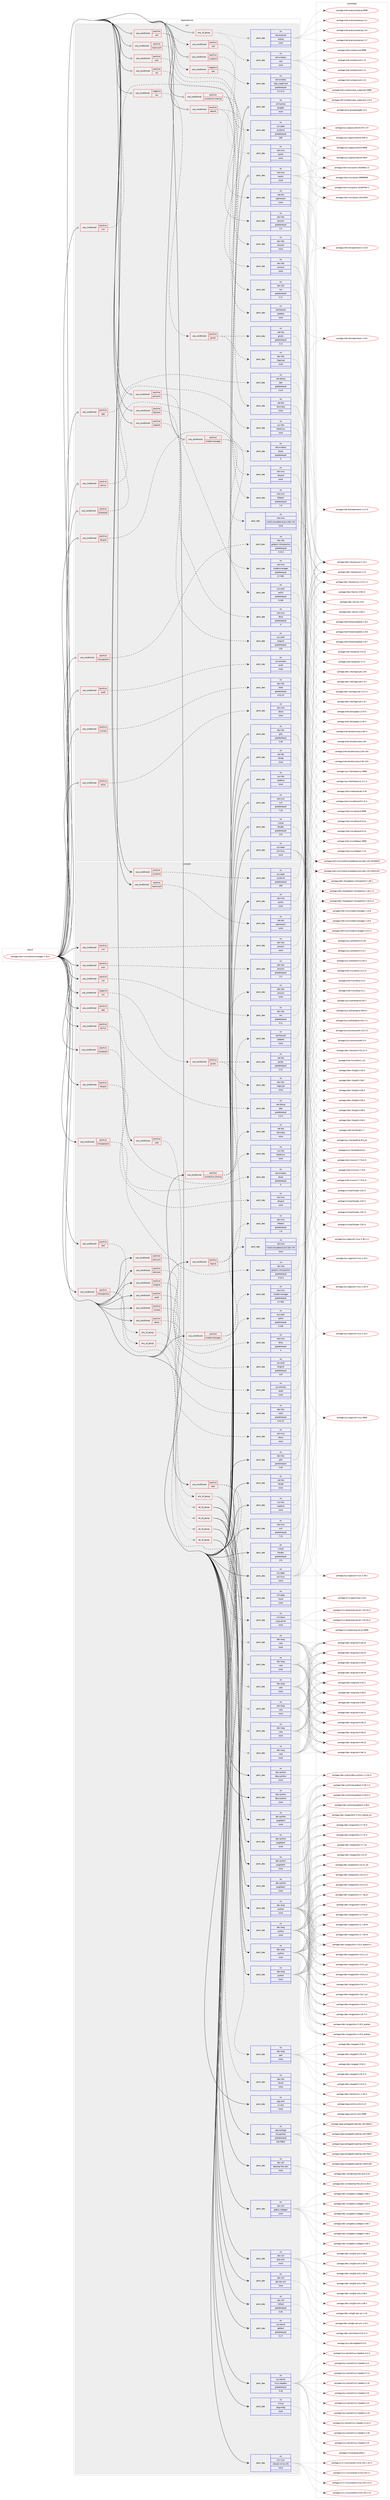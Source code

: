 digraph prolog {

# *************
# Graph options
# *************

newrank=true;
concentrate=true;
compound=true;
graph [rankdir=LR,fontname=Helvetica,fontsize=10,ranksep=1.5];#, ranksep=2.5, nodesep=0.2];
edge  [arrowhead=vee];
node  [fontname=Helvetica,fontsize=10];

# **********
# The ebuild
# **********

subgraph cluster_leftcol {
color=gray;
rank=same;
label=<<i>ebuild</i>>;
id [label="portage://net-misc/networkmanager-1.26.4", color=red, width=4, href="../net-misc/networkmanager-1.26.4.svg"];
}

# ****************
# The dependencies
# ****************

subgraph cluster_midcol {
color=gray;
label=<<i>dependencies</i>>;
subgraph cluster_compile {
fillcolor="#eeeeee";
style=filled;
label=<<i>compile</i>>;
subgraph cond3548 {
dependency12755 [label=<<TABLE BORDER="0" CELLBORDER="1" CELLSPACING="0" CELLPADDING="4"><TR><TD ROWSPAN="3" CELLPADDING="10">use_conditional</TD></TR><TR><TD>negative</TD></TR><TR><TD>nss</TD></TR></TABLE>>, shape=none, color=red];
subgraph cond3549 {
dependency12756 [label=<<TABLE BORDER="0" CELLBORDER="1" CELLSPACING="0" CELLPADDING="4"><TR><TD ROWSPAN="3" CELLPADDING="10">use_conditional</TD></TR><TR><TD>positive</TD></TR><TR><TD>gnutls</TD></TR></TABLE>>, shape=none, color=red];
subgraph pack9080 {
dependency12757 [label=<<TABLE BORDER="0" CELLBORDER="1" CELLSPACING="0" CELLPADDING="4" WIDTH="220"><TR><TD ROWSPAN="6" CELLPADDING="30">pack_dep</TD></TR><TR><TD WIDTH="110">no</TD></TR><TR><TD>dev-libs</TD></TR><TR><TD>libgcrypt</TD></TR><TR><TD>none</TD></TR><TR><TD></TD></TR></TABLE>>, shape=none, color=blue];
}
dependency12756:e -> dependency12757:w [weight=20,style="dashed",arrowhead="vee"];
subgraph pack9081 {
dependency12758 [label=<<TABLE BORDER="0" CELLBORDER="1" CELLSPACING="0" CELLPADDING="4" WIDTH="220"><TR><TD ROWSPAN="6" CELLPADDING="30">pack_dep</TD></TR><TR><TD WIDTH="110">no</TD></TR><TR><TD>net-libs</TD></TR><TR><TD>gnutls</TD></TR><TR><TD>greaterequal</TD></TR><TR><TD>2.12</TD></TR></TABLE>>, shape=none, color=blue];
}
dependency12756:e -> dependency12758:w [weight=20,style="dashed",arrowhead="vee"];
}
dependency12755:e -> dependency12756:w [weight=20,style="dashed",arrowhead="vee"];
}
id:e -> dependency12755:w [weight=20,style="solid",arrowhead="vee"];
subgraph cond3550 {
dependency12759 [label=<<TABLE BORDER="0" CELLBORDER="1" CELLSPACING="0" CELLPADDING="4"><TR><TD ROWSPAN="3" CELLPADDING="10">use_conditional</TD></TR><TR><TD>positive</TD></TR><TR><TD>audit</TD></TR></TABLE>>, shape=none, color=red];
subgraph pack9082 {
dependency12760 [label=<<TABLE BORDER="0" CELLBORDER="1" CELLSPACING="0" CELLPADDING="4" WIDTH="220"><TR><TD ROWSPAN="6" CELLPADDING="30">pack_dep</TD></TR><TR><TD WIDTH="110">no</TD></TR><TR><TD>sys-process</TD></TR><TR><TD>audit</TD></TR><TR><TD>none</TD></TR><TR><TD></TD></TR></TABLE>>, shape=none, color=blue];
}
dependency12759:e -> dependency12760:w [weight=20,style="dashed",arrowhead="vee"];
}
id:e -> dependency12759:w [weight=20,style="solid",arrowhead="vee"];
subgraph cond3551 {
dependency12761 [label=<<TABLE BORDER="0" CELLBORDER="1" CELLSPACING="0" CELLPADDING="4"><TR><TD ROWSPAN="3" CELLPADDING="10">use_conditional</TD></TR><TR><TD>positive</TD></TR><TR><TD>bluetooth</TD></TR></TABLE>>, shape=none, color=red];
subgraph pack9083 {
dependency12762 [label=<<TABLE BORDER="0" CELLBORDER="1" CELLSPACING="0" CELLPADDING="4" WIDTH="220"><TR><TD ROWSPAN="6" CELLPADDING="30">pack_dep</TD></TR><TR><TD WIDTH="110">no</TD></TR><TR><TD>net-wireless</TD></TR><TR><TD>bluez</TD></TR><TR><TD>greaterequal</TD></TR><TR><TD>5</TD></TR></TABLE>>, shape=none, color=blue];
}
dependency12761:e -> dependency12762:w [weight=20,style="dashed",arrowhead="vee"];
}
id:e -> dependency12761:w [weight=20,style="solid",arrowhead="vee"];
subgraph cond3552 {
dependency12763 [label=<<TABLE BORDER="0" CELLBORDER="1" CELLSPACING="0" CELLPADDING="4"><TR><TD ROWSPAN="3" CELLPADDING="10">use_conditional</TD></TR><TR><TD>positive</TD></TR><TR><TD>connection-sharing</TD></TR></TABLE>>, shape=none, color=red];
subgraph pack9084 {
dependency12764 [label=<<TABLE BORDER="0" CELLBORDER="1" CELLSPACING="0" CELLPADDING="4" WIDTH="220"><TR><TD ROWSPAN="6" CELLPADDING="30">pack_dep</TD></TR><TR><TD WIDTH="110">no</TD></TR><TR><TD>net-dns</TD></TR><TR><TD>dnsmasq</TD></TR><TR><TD>none</TD></TR><TR><TD></TD></TR></TABLE>>, shape=none, color=blue];
}
dependency12763:e -> dependency12764:w [weight=20,style="dashed",arrowhead="vee"];
subgraph pack9085 {
dependency12765 [label=<<TABLE BORDER="0" CELLBORDER="1" CELLSPACING="0" CELLPADDING="4" WIDTH="220"><TR><TD ROWSPAN="6" CELLPADDING="30">pack_dep</TD></TR><TR><TD WIDTH="110">no</TD></TR><TR><TD>net-firewall</TD></TR><TR><TD>iptables</TD></TR><TR><TD>none</TD></TR><TR><TD></TD></TR></TABLE>>, shape=none, color=blue];
}
dependency12763:e -> dependency12765:w [weight=20,style="dashed",arrowhead="vee"];
}
id:e -> dependency12763:w [weight=20,style="solid",arrowhead="vee"];
subgraph cond3553 {
dependency12766 [label=<<TABLE BORDER="0" CELLBORDER="1" CELLSPACING="0" CELLPADDING="4"><TR><TD ROWSPAN="3" CELLPADDING="10">use_conditional</TD></TR><TR><TD>positive</TD></TR><TR><TD>dhclient</TD></TR></TABLE>>, shape=none, color=red];
subgraph pack9086 {
dependency12767 [label=<<TABLE BORDER="0" CELLBORDER="1" CELLSPACING="0" CELLPADDING="4" WIDTH="220"><TR><TD ROWSPAN="6" CELLPADDING="30">pack_dep</TD></TR><TR><TD WIDTH="110">no</TD></TR><TR><TD>net-misc</TD></TR><TR><TD>dhcp</TD></TR><TR><TD>greaterequal</TD></TR><TR><TD>4</TD></TR></TABLE>>, shape=none, color=blue];
}
dependency12766:e -> dependency12767:w [weight=20,style="dashed",arrowhead="vee"];
}
id:e -> dependency12766:w [weight=20,style="solid",arrowhead="vee"];
subgraph cond3554 {
dependency12768 [label=<<TABLE BORDER="0" CELLBORDER="1" CELLSPACING="0" CELLPADDING="4"><TR><TD ROWSPAN="3" CELLPADDING="10">use_conditional</TD></TR><TR><TD>positive</TD></TR><TR><TD>dhcpcd</TD></TR></TABLE>>, shape=none, color=red];
subgraph pack9087 {
dependency12769 [label=<<TABLE BORDER="0" CELLBORDER="1" CELLSPACING="0" CELLPADDING="4" WIDTH="220"><TR><TD ROWSPAN="6" CELLPADDING="30">pack_dep</TD></TR><TR><TD WIDTH="110">no</TD></TR><TR><TD>net-misc</TD></TR><TR><TD>dhcpcd</TD></TR><TR><TD>none</TD></TR><TR><TD></TD></TR></TABLE>>, shape=none, color=blue];
}
dependency12768:e -> dependency12769:w [weight=20,style="dashed",arrowhead="vee"];
}
id:e -> dependency12768:w [weight=20,style="solid",arrowhead="vee"];
subgraph cond3555 {
dependency12770 [label=<<TABLE BORDER="0" CELLBORDER="1" CELLSPACING="0" CELLPADDING="4"><TR><TD ROWSPAN="3" CELLPADDING="10">use_conditional</TD></TR><TR><TD>positive</TD></TR><TR><TD>elogind</TD></TR></TABLE>>, shape=none, color=red];
subgraph pack9088 {
dependency12771 [label=<<TABLE BORDER="0" CELLBORDER="1" CELLSPACING="0" CELLPADDING="4" WIDTH="220"><TR><TD ROWSPAN="6" CELLPADDING="30">pack_dep</TD></TR><TR><TD WIDTH="110">no</TD></TR><TR><TD>sys-auth</TD></TR><TR><TD>elogind</TD></TR><TR><TD>greaterequal</TD></TR><TR><TD>219</TD></TR></TABLE>>, shape=none, color=blue];
}
dependency12770:e -> dependency12771:w [weight=20,style="dashed",arrowhead="vee"];
}
id:e -> dependency12770:w [weight=20,style="solid",arrowhead="vee"];
subgraph cond3556 {
dependency12772 [label=<<TABLE BORDER="0" CELLBORDER="1" CELLSPACING="0" CELLPADDING="4"><TR><TD ROWSPAN="3" CELLPADDING="10">use_conditional</TD></TR><TR><TD>positive</TD></TR><TR><TD>introspection</TD></TR></TABLE>>, shape=none, color=red];
subgraph any112 {
dependency12773 [label=<<TABLE BORDER="0" CELLBORDER="1" CELLSPACING="0" CELLPADDING="4"><TR><TD CELLPADDING="10">any_of_group</TD></TR></TABLE>>, shape=none, color=red];subgraph all18 {
dependency12774 [label=<<TABLE BORDER="0" CELLBORDER="1" CELLSPACING="0" CELLPADDING="4"><TR><TD CELLPADDING="10">all_of_group</TD></TR></TABLE>>, shape=none, color=red];subgraph pack9089 {
dependency12775 [label=<<TABLE BORDER="0" CELLBORDER="1" CELLSPACING="0" CELLPADDING="4" WIDTH="220"><TR><TD ROWSPAN="6" CELLPADDING="30">pack_dep</TD></TR><TR><TD WIDTH="110">no</TD></TR><TR><TD>dev-lang</TD></TR><TR><TD>python</TD></TR><TR><TD>none</TD></TR><TR><TD></TD></TR></TABLE>>, shape=none, color=blue];
}
dependency12774:e -> dependency12775:w [weight=20,style="solid",arrowhead="inv"];
subgraph pack9090 {
dependency12776 [label=<<TABLE BORDER="0" CELLBORDER="1" CELLSPACING="0" CELLPADDING="4" WIDTH="220"><TR><TD ROWSPAN="6" CELLPADDING="30">pack_dep</TD></TR><TR><TD WIDTH="110">no</TD></TR><TR><TD>dev-python</TD></TR><TR><TD>pygobject</TD></TR><TR><TD>none</TD></TR><TR><TD></TD></TR></TABLE>>, shape=none, color=blue];
}
dependency12774:e -> dependency12776:w [weight=20,style="solid",arrowhead="inv"];
}
dependency12773:e -> dependency12774:w [weight=20,style="dotted",arrowhead="oinv"];
subgraph all19 {
dependency12777 [label=<<TABLE BORDER="0" CELLBORDER="1" CELLSPACING="0" CELLPADDING="4"><TR><TD CELLPADDING="10">all_of_group</TD></TR></TABLE>>, shape=none, color=red];subgraph pack9091 {
dependency12778 [label=<<TABLE BORDER="0" CELLBORDER="1" CELLSPACING="0" CELLPADDING="4" WIDTH="220"><TR><TD ROWSPAN="6" CELLPADDING="30">pack_dep</TD></TR><TR><TD WIDTH="110">no</TD></TR><TR><TD>dev-lang</TD></TR><TR><TD>python</TD></TR><TR><TD>none</TD></TR><TR><TD></TD></TR></TABLE>>, shape=none, color=blue];
}
dependency12777:e -> dependency12778:w [weight=20,style="solid",arrowhead="inv"];
subgraph pack9092 {
dependency12779 [label=<<TABLE BORDER="0" CELLBORDER="1" CELLSPACING="0" CELLPADDING="4" WIDTH="220"><TR><TD ROWSPAN="6" CELLPADDING="30">pack_dep</TD></TR><TR><TD WIDTH="110">no</TD></TR><TR><TD>dev-python</TD></TR><TR><TD>pygobject</TD></TR><TR><TD>none</TD></TR><TR><TD></TD></TR></TABLE>>, shape=none, color=blue];
}
dependency12777:e -> dependency12779:w [weight=20,style="solid",arrowhead="inv"];
}
dependency12773:e -> dependency12777:w [weight=20,style="dotted",arrowhead="oinv"];
}
dependency12772:e -> dependency12773:w [weight=20,style="dashed",arrowhead="vee"];
subgraph pack9093 {
dependency12780 [label=<<TABLE BORDER="0" CELLBORDER="1" CELLSPACING="0" CELLPADDING="4" WIDTH="220"><TR><TD ROWSPAN="6" CELLPADDING="30">pack_dep</TD></TR><TR><TD WIDTH="110">no</TD></TR><TR><TD>dev-lang</TD></TR><TR><TD>perl</TD></TR><TR><TD>none</TD></TR><TR><TD></TD></TR></TABLE>>, shape=none, color=blue];
}
dependency12772:e -> dependency12780:w [weight=20,style="dashed",arrowhead="vee"];
subgraph pack9094 {
dependency12781 [label=<<TABLE BORDER="0" CELLBORDER="1" CELLSPACING="0" CELLPADDING="4" WIDTH="220"><TR><TD ROWSPAN="6" CELLPADDING="30">pack_dep</TD></TR><TR><TD WIDTH="110">no</TD></TR><TR><TD>dev-libs</TD></TR><TR><TD>libxslt</TD></TR><TR><TD>none</TD></TR><TR><TD></TD></TR></TABLE>>, shape=none, color=blue];
}
dependency12772:e -> dependency12781:w [weight=20,style="dashed",arrowhead="vee"];
}
id:e -> dependency12772:w [weight=20,style="solid",arrowhead="vee"];
subgraph cond3557 {
dependency12782 [label=<<TABLE BORDER="0" CELLBORDER="1" CELLSPACING="0" CELLPADDING="4"><TR><TD ROWSPAN="3" CELLPADDING="10">use_conditional</TD></TR><TR><TD>positive</TD></TR><TR><TD>introspection</TD></TR></TABLE>>, shape=none, color=red];
subgraph pack9095 {
dependency12783 [label=<<TABLE BORDER="0" CELLBORDER="1" CELLSPACING="0" CELLPADDING="4" WIDTH="220"><TR><TD ROWSPAN="6" CELLPADDING="30">pack_dep</TD></TR><TR><TD WIDTH="110">no</TD></TR><TR><TD>dev-libs</TD></TR><TR><TD>gobject-introspection</TD></TR><TR><TD>greaterequal</TD></TR><TR><TD>0.10.3</TD></TR></TABLE>>, shape=none, color=blue];
}
dependency12782:e -> dependency12783:w [weight=20,style="dashed",arrowhead="vee"];
}
id:e -> dependency12782:w [weight=20,style="solid",arrowhead="vee"];
subgraph cond3558 {
dependency12784 [label=<<TABLE BORDER="0" CELLBORDER="1" CELLSPACING="0" CELLPADDING="4"><TR><TD ROWSPAN="3" CELLPADDING="10">use_conditional</TD></TR><TR><TD>positive</TD></TR><TR><TD>json</TD></TR></TABLE>>, shape=none, color=red];
subgraph pack9096 {
dependency12785 [label=<<TABLE BORDER="0" CELLBORDER="1" CELLSPACING="0" CELLPADDING="4" WIDTH="220"><TR><TD ROWSPAN="6" CELLPADDING="30">pack_dep</TD></TR><TR><TD WIDTH="110">no</TD></TR><TR><TD>dev-libs</TD></TR><TR><TD>jansson</TD></TR><TR><TD>greaterequal</TD></TR><TR><TD>2.5</TD></TR></TABLE>>, shape=none, color=blue];
}
dependency12784:e -> dependency12785:w [weight=20,style="dashed",arrowhead="vee"];
}
id:e -> dependency12784:w [weight=20,style="solid",arrowhead="vee"];
subgraph cond3559 {
dependency12786 [label=<<TABLE BORDER="0" CELLBORDER="1" CELLSPACING="0" CELLPADDING="4"><TR><TD ROWSPAN="3" CELLPADDING="10">use_conditional</TD></TR><TR><TD>positive</TD></TR><TR><TD>modemmanager</TD></TR></TABLE>>, shape=none, color=red];
subgraph pack9097 {
dependency12787 [label=<<TABLE BORDER="0" CELLBORDER="1" CELLSPACING="0" CELLPADDING="4" WIDTH="220"><TR><TD ROWSPAN="6" CELLPADDING="30">pack_dep</TD></TR><TR><TD WIDTH="110">no</TD></TR><TR><TD>net-misc</TD></TR><TR><TD>modemmanager</TD></TR><TR><TD>greaterequal</TD></TR><TR><TD>0.7.991</TD></TR></TABLE>>, shape=none, color=blue];
}
dependency12786:e -> dependency12787:w [weight=20,style="dashed",arrowhead="vee"];
subgraph pack9098 {
dependency12788 [label=<<TABLE BORDER="0" CELLBORDER="1" CELLSPACING="0" CELLPADDING="4" WIDTH="220"><TR><TD ROWSPAN="6" CELLPADDING="30">pack_dep</TD></TR><TR><TD WIDTH="110">no</TD></TR><TR><TD>net-misc</TD></TR><TR><TD>mobile-broadband-provider-info</TD></TR><TR><TD>none</TD></TR><TR><TD></TD></TR></TABLE>>, shape=none, color=blue];
}
dependency12786:e -> dependency12788:w [weight=20,style="dashed",arrowhead="vee"];
}
id:e -> dependency12786:w [weight=20,style="solid",arrowhead="vee"];
subgraph cond3560 {
dependency12789 [label=<<TABLE BORDER="0" CELLBORDER="1" CELLSPACING="0" CELLPADDING="4"><TR><TD ROWSPAN="3" CELLPADDING="10">use_conditional</TD></TR><TR><TD>positive</TD></TR><TR><TD>ncurses</TD></TR></TABLE>>, shape=none, color=red];
subgraph pack9099 {
dependency12790 [label=<<TABLE BORDER="0" CELLBORDER="1" CELLSPACING="0" CELLPADDING="4" WIDTH="220"><TR><TD ROWSPAN="6" CELLPADDING="30">pack_dep</TD></TR><TR><TD WIDTH="110">no</TD></TR><TR><TD>dev-libs</TD></TR><TR><TD>newt</TD></TR><TR><TD>greaterequal</TD></TR><TR><TD>0.52.15</TD></TR></TABLE>>, shape=none, color=blue];
}
dependency12789:e -> dependency12790:w [weight=20,style="dashed",arrowhead="vee"];
}
id:e -> dependency12789:w [weight=20,style="solid",arrowhead="vee"];
subgraph cond3561 {
dependency12791 [label=<<TABLE BORDER="0" CELLBORDER="1" CELLSPACING="0" CELLPADDING="4"><TR><TD ROWSPAN="3" CELLPADDING="10">use_conditional</TD></TR><TR><TD>positive</TD></TR><TR><TD>nss</TD></TR></TABLE>>, shape=none, color=red];
subgraph pack9100 {
dependency12792 [label=<<TABLE BORDER="0" CELLBORDER="1" CELLSPACING="0" CELLPADDING="4" WIDTH="220"><TR><TD ROWSPAN="6" CELLPADDING="30">pack_dep</TD></TR><TR><TD WIDTH="110">no</TD></TR><TR><TD>dev-libs</TD></TR><TR><TD>nss</TD></TR><TR><TD>greaterequal</TD></TR><TR><TD>3.11</TD></TR></TABLE>>, shape=none, color=blue];
}
dependency12791:e -> dependency12792:w [weight=20,style="dashed",arrowhead="vee"];
}
id:e -> dependency12791:w [weight=20,style="solid",arrowhead="vee"];
subgraph cond3562 {
dependency12793 [label=<<TABLE BORDER="0" CELLBORDER="1" CELLSPACING="0" CELLPADDING="4"><TR><TD ROWSPAN="3" CELLPADDING="10">use_conditional</TD></TR><TR><TD>positive</TD></TR><TR><TD>ofono</TD></TR></TABLE>>, shape=none, color=red];
subgraph pack9101 {
dependency12794 [label=<<TABLE BORDER="0" CELLBORDER="1" CELLSPACING="0" CELLPADDING="4" WIDTH="220"><TR><TD ROWSPAN="6" CELLPADDING="30">pack_dep</TD></TR><TR><TD WIDTH="110">no</TD></TR><TR><TD>net-misc</TD></TR><TR><TD>ofono</TD></TR><TR><TD>none</TD></TR><TR><TD></TD></TR></TABLE>>, shape=none, color=blue];
}
dependency12793:e -> dependency12794:w [weight=20,style="dashed",arrowhead="vee"];
}
id:e -> dependency12793:w [weight=20,style="solid",arrowhead="vee"];
subgraph cond3563 {
dependency12795 [label=<<TABLE BORDER="0" CELLBORDER="1" CELLSPACING="0" CELLPADDING="4"><TR><TD ROWSPAN="3" CELLPADDING="10">use_conditional</TD></TR><TR><TD>positive</TD></TR><TR><TD>ovs</TD></TR></TABLE>>, shape=none, color=red];
subgraph pack9102 {
dependency12796 [label=<<TABLE BORDER="0" CELLBORDER="1" CELLSPACING="0" CELLPADDING="4" WIDTH="220"><TR><TD ROWSPAN="6" CELLPADDING="30">pack_dep</TD></TR><TR><TD WIDTH="110">no</TD></TR><TR><TD>dev-libs</TD></TR><TR><TD>jansson</TD></TR><TR><TD>none</TD></TR><TR><TD></TD></TR></TABLE>>, shape=none, color=blue];
}
dependency12795:e -> dependency12796:w [weight=20,style="dashed",arrowhead="vee"];
}
id:e -> dependency12795:w [weight=20,style="solid",arrowhead="vee"];
subgraph cond3564 {
dependency12797 [label=<<TABLE BORDER="0" CELLBORDER="1" CELLSPACING="0" CELLPADDING="4"><TR><TD ROWSPAN="3" CELLPADDING="10">use_conditional</TD></TR><TR><TD>positive</TD></TR><TR><TD>policykit</TD></TR></TABLE>>, shape=none, color=red];
subgraph pack9103 {
dependency12798 [label=<<TABLE BORDER="0" CELLBORDER="1" CELLSPACING="0" CELLPADDING="4" WIDTH="220"><TR><TD ROWSPAN="6" CELLPADDING="30">pack_dep</TD></TR><TR><TD WIDTH="110">no</TD></TR><TR><TD>sys-auth</TD></TR><TR><TD>polkit</TD></TR><TR><TD>greaterequal</TD></TR><TR><TD>0.106</TD></TR></TABLE>>, shape=none, color=blue];
}
dependency12797:e -> dependency12798:w [weight=20,style="dashed",arrowhead="vee"];
}
id:e -> dependency12797:w [weight=20,style="solid",arrowhead="vee"];
subgraph cond3565 {
dependency12799 [label=<<TABLE BORDER="0" CELLBORDER="1" CELLSPACING="0" CELLPADDING="4"><TR><TD ROWSPAN="3" CELLPADDING="10">use_conditional</TD></TR><TR><TD>positive</TD></TR><TR><TD>ppp</TD></TR></TABLE>>, shape=none, color=red];
subgraph pack9104 {
dependency12800 [label=<<TABLE BORDER="0" CELLBORDER="1" CELLSPACING="0" CELLPADDING="4" WIDTH="220"><TR><TD ROWSPAN="6" CELLPADDING="30">pack_dep</TD></TR><TR><TD WIDTH="110">no</TD></TR><TR><TD>net-dialup</TD></TR><TR><TD>ppp</TD></TR><TR><TD>greaterequal</TD></TR><TR><TD>2.4.5</TD></TR></TABLE>>, shape=none, color=blue];
}
dependency12799:e -> dependency12800:w [weight=20,style="dashed",arrowhead="vee"];
}
id:e -> dependency12799:w [weight=20,style="solid",arrowhead="vee"];
subgraph cond3566 {
dependency12801 [label=<<TABLE BORDER="0" CELLBORDER="1" CELLSPACING="0" CELLPADDING="4"><TR><TD ROWSPAN="3" CELLPADDING="10">use_conditional</TD></TR><TR><TD>positive</TD></TR><TR><TD>resolvconf</TD></TR></TABLE>>, shape=none, color=red];
subgraph pack9105 {
dependency12802 [label=<<TABLE BORDER="0" CELLBORDER="1" CELLSPACING="0" CELLPADDING="4" WIDTH="220"><TR><TD ROWSPAN="6" CELLPADDING="30">pack_dep</TD></TR><TR><TD WIDTH="110">no</TD></TR><TR><TD>net-dns</TD></TR><TR><TD>openresolv</TD></TR><TR><TD>none</TD></TR><TR><TD></TD></TR></TABLE>>, shape=none, color=blue];
}
dependency12801:e -> dependency12802:w [weight=20,style="dashed",arrowhead="vee"];
}
id:e -> dependency12801:w [weight=20,style="solid",arrowhead="vee"];
subgraph cond3567 {
dependency12803 [label=<<TABLE BORDER="0" CELLBORDER="1" CELLSPACING="0" CELLPADDING="4"><TR><TD ROWSPAN="3" CELLPADDING="10">use_conditional</TD></TR><TR><TD>positive</TD></TR><TR><TD>selinux</TD></TR></TABLE>>, shape=none, color=red];
subgraph pack9106 {
dependency12804 [label=<<TABLE BORDER="0" CELLBORDER="1" CELLSPACING="0" CELLPADDING="4" WIDTH="220"><TR><TD ROWSPAN="6" CELLPADDING="30">pack_dep</TD></TR><TR><TD WIDTH="110">no</TD></TR><TR><TD>sys-libs</TD></TR><TR><TD>libselinux</TD></TR><TR><TD>none</TD></TR><TR><TD></TD></TR></TABLE>>, shape=none, color=blue];
}
dependency12803:e -> dependency12804:w [weight=20,style="dashed",arrowhead="vee"];
}
id:e -> dependency12803:w [weight=20,style="solid",arrowhead="vee"];
subgraph cond3568 {
dependency12805 [label=<<TABLE BORDER="0" CELLBORDER="1" CELLSPACING="0" CELLPADDING="4"><TR><TD ROWSPAN="3" CELLPADDING="10">use_conditional</TD></TR><TR><TD>positive</TD></TR><TR><TD>systemd</TD></TR></TABLE>>, shape=none, color=red];
subgraph pack9107 {
dependency12806 [label=<<TABLE BORDER="0" CELLBORDER="1" CELLSPACING="0" CELLPADDING="4" WIDTH="220"><TR><TD ROWSPAN="6" CELLPADDING="30">pack_dep</TD></TR><TR><TD WIDTH="110">no</TD></TR><TR><TD>sys-apps</TD></TR><TR><TD>systemd</TD></TR><TR><TD>greaterequal</TD></TR><TR><TD>209</TD></TR></TABLE>>, shape=none, color=blue];
}
dependency12805:e -> dependency12806:w [weight=20,style="dashed",arrowhead="vee"];
}
id:e -> dependency12805:w [weight=20,style="solid",arrowhead="vee"];
subgraph cond3569 {
dependency12807 [label=<<TABLE BORDER="0" CELLBORDER="1" CELLSPACING="0" CELLPADDING="4"><TR><TD ROWSPAN="3" CELLPADDING="10">use_conditional</TD></TR><TR><TD>positive</TD></TR><TR><TD>teamd</TD></TR></TABLE>>, shape=none, color=red];
subgraph pack9108 {
dependency12808 [label=<<TABLE BORDER="0" CELLBORDER="1" CELLSPACING="0" CELLPADDING="4" WIDTH="220"><TR><TD ROWSPAN="6" CELLPADDING="30">pack_dep</TD></TR><TR><TD WIDTH="110">no</TD></TR><TR><TD>dev-libs</TD></TR><TR><TD>jansson</TD></TR><TR><TD>none</TD></TR><TR><TD></TD></TR></TABLE>>, shape=none, color=blue];
}
dependency12807:e -> dependency12808:w [weight=20,style="dashed",arrowhead="vee"];
subgraph pack9109 {
dependency12809 [label=<<TABLE BORDER="0" CELLBORDER="1" CELLSPACING="0" CELLPADDING="4" WIDTH="220"><TR><TD ROWSPAN="6" CELLPADDING="30">pack_dep</TD></TR><TR><TD WIDTH="110">no</TD></TR><TR><TD>net-misc</TD></TR><TR><TD>libteam</TD></TR><TR><TD>greaterequal</TD></TR><TR><TD>1.9</TD></TR></TABLE>>, shape=none, color=blue];
}
dependency12807:e -> dependency12809:w [weight=20,style="dashed",arrowhead="vee"];
}
id:e -> dependency12807:w [weight=20,style="solid",arrowhead="vee"];
subgraph cond3570 {
dependency12810 [label=<<TABLE BORDER="0" CELLBORDER="1" CELLSPACING="0" CELLPADDING="4"><TR><TD ROWSPAN="3" CELLPADDING="10">use_conditional</TD></TR><TR><TD>positive</TD></TR><TR><TD>test</TD></TR></TABLE>>, shape=none, color=red];
subgraph any113 {
dependency12811 [label=<<TABLE BORDER="0" CELLBORDER="1" CELLSPACING="0" CELLPADDING="4"><TR><TD CELLPADDING="10">any_of_group</TD></TR></TABLE>>, shape=none, color=red];subgraph all20 {
dependency12812 [label=<<TABLE BORDER="0" CELLBORDER="1" CELLSPACING="0" CELLPADDING="4"><TR><TD CELLPADDING="10">all_of_group</TD></TR></TABLE>>, shape=none, color=red];subgraph pack9110 {
dependency12813 [label=<<TABLE BORDER="0" CELLBORDER="1" CELLSPACING="0" CELLPADDING="4" WIDTH="220"><TR><TD ROWSPAN="6" CELLPADDING="30">pack_dep</TD></TR><TR><TD WIDTH="110">no</TD></TR><TR><TD>dev-lang</TD></TR><TR><TD>python</TD></TR><TR><TD>none</TD></TR><TR><TD></TD></TR></TABLE>>, shape=none, color=blue];
}
dependency12812:e -> dependency12813:w [weight=20,style="solid",arrowhead="inv"];
subgraph pack9111 {
dependency12814 [label=<<TABLE BORDER="0" CELLBORDER="1" CELLSPACING="0" CELLPADDING="4" WIDTH="220"><TR><TD ROWSPAN="6" CELLPADDING="30">pack_dep</TD></TR><TR><TD WIDTH="110">no</TD></TR><TR><TD>dev-python</TD></TR><TR><TD>dbus-python</TD></TR><TR><TD>none</TD></TR><TR><TD></TD></TR></TABLE>>, shape=none, color=blue];
}
dependency12812:e -> dependency12814:w [weight=20,style="solid",arrowhead="inv"];
subgraph pack9112 {
dependency12815 [label=<<TABLE BORDER="0" CELLBORDER="1" CELLSPACING="0" CELLPADDING="4" WIDTH="220"><TR><TD ROWSPAN="6" CELLPADDING="30">pack_dep</TD></TR><TR><TD WIDTH="110">no</TD></TR><TR><TD>dev-python</TD></TR><TR><TD>pygobject</TD></TR><TR><TD>none</TD></TR><TR><TD></TD></TR></TABLE>>, shape=none, color=blue];
}
dependency12812:e -> dependency12815:w [weight=20,style="solid",arrowhead="inv"];
}
dependency12811:e -> dependency12812:w [weight=20,style="dotted",arrowhead="oinv"];
subgraph all21 {
dependency12816 [label=<<TABLE BORDER="0" CELLBORDER="1" CELLSPACING="0" CELLPADDING="4"><TR><TD CELLPADDING="10">all_of_group</TD></TR></TABLE>>, shape=none, color=red];subgraph pack9113 {
dependency12817 [label=<<TABLE BORDER="0" CELLBORDER="1" CELLSPACING="0" CELLPADDING="4" WIDTH="220"><TR><TD ROWSPAN="6" CELLPADDING="30">pack_dep</TD></TR><TR><TD WIDTH="110">no</TD></TR><TR><TD>dev-lang</TD></TR><TR><TD>python</TD></TR><TR><TD>none</TD></TR><TR><TD></TD></TR></TABLE>>, shape=none, color=blue];
}
dependency12816:e -> dependency12817:w [weight=20,style="solid",arrowhead="inv"];
subgraph pack9114 {
dependency12818 [label=<<TABLE BORDER="0" CELLBORDER="1" CELLSPACING="0" CELLPADDING="4" WIDTH="220"><TR><TD ROWSPAN="6" CELLPADDING="30">pack_dep</TD></TR><TR><TD WIDTH="110">no</TD></TR><TR><TD>dev-python</TD></TR><TR><TD>dbus-python</TD></TR><TR><TD>none</TD></TR><TR><TD></TD></TR></TABLE>>, shape=none, color=blue];
}
dependency12816:e -> dependency12818:w [weight=20,style="solid",arrowhead="inv"];
subgraph pack9115 {
dependency12819 [label=<<TABLE BORDER="0" CELLBORDER="1" CELLSPACING="0" CELLPADDING="4" WIDTH="220"><TR><TD ROWSPAN="6" CELLPADDING="30">pack_dep</TD></TR><TR><TD WIDTH="110">no</TD></TR><TR><TD>dev-python</TD></TR><TR><TD>pygobject</TD></TR><TR><TD>none</TD></TR><TR><TD></TD></TR></TABLE>>, shape=none, color=blue];
}
dependency12816:e -> dependency12819:w [weight=20,style="solid",arrowhead="inv"];
}
dependency12811:e -> dependency12816:w [weight=20,style="dotted",arrowhead="oinv"];
}
dependency12810:e -> dependency12811:w [weight=20,style="dashed",arrowhead="vee"];
}
id:e -> dependency12810:w [weight=20,style="solid",arrowhead="vee"];
subgraph cond3571 {
dependency12820 [label=<<TABLE BORDER="0" CELLBORDER="1" CELLSPACING="0" CELLPADDING="4"><TR><TD ROWSPAN="3" CELLPADDING="10">use_conditional</TD></TR><TR><TD>positive</TD></TR><TR><TD>test</TD></TR></TABLE>>, shape=none, color=red];
subgraph pack9116 {
dependency12821 [label=<<TABLE BORDER="0" CELLBORDER="1" CELLSPACING="0" CELLPADDING="4" WIDTH="220"><TR><TD ROWSPAN="6" CELLPADDING="30">pack_dep</TD></TR><TR><TD WIDTH="110">no</TD></TR><TR><TD>x11-base</TD></TR><TR><TD>xorg-server</TD></TR><TR><TD>none</TD></TR><TR><TD></TD></TR></TABLE>>, shape=none, color=blue];
}
dependency12820:e -> dependency12821:w [weight=20,style="dashed",arrowhead="vee"];
subgraph pack9117 {
dependency12822 [label=<<TABLE BORDER="0" CELLBORDER="1" CELLSPACING="0" CELLPADDING="4" WIDTH="220"><TR><TD ROWSPAN="6" CELLPADDING="30">pack_dep</TD></TR><TR><TD WIDTH="110">no</TD></TR><TR><TD>x11-apps</TD></TR><TR><TD>xhost</TD></TR><TR><TD>none</TD></TR><TR><TD></TD></TR></TABLE>>, shape=none, color=blue];
}
dependency12820:e -> dependency12822:w [weight=20,style="dashed",arrowhead="vee"];
}
id:e -> dependency12820:w [weight=20,style="solid",arrowhead="vee"];
subgraph cond3572 {
dependency12823 [label=<<TABLE BORDER="0" CELLBORDER="1" CELLSPACING="0" CELLPADDING="4"><TR><TD ROWSPAN="3" CELLPADDING="10">use_conditional</TD></TR><TR><TD>positive</TD></TR><TR><TD>vala</TD></TR></TABLE>>, shape=none, color=red];
subgraph any114 {
dependency12824 [label=<<TABLE BORDER="0" CELLBORDER="1" CELLSPACING="0" CELLPADDING="4"><TR><TD CELLPADDING="10">any_of_group</TD></TR></TABLE>>, shape=none, color=red];subgraph pack9118 {
dependency12825 [label=<<TABLE BORDER="0" CELLBORDER="1" CELLSPACING="0" CELLPADDING="4" WIDTH="220"><TR><TD ROWSPAN="6" CELLPADDING="30">pack_dep</TD></TR><TR><TD WIDTH="110">no</TD></TR><TR><TD>dev-lang</TD></TR><TR><TD>vala</TD></TR><TR><TD>none</TD></TR><TR><TD></TD></TR></TABLE>>, shape=none, color=blue];
}
dependency12824:e -> dependency12825:w [weight=20,style="dotted",arrowhead="oinv"];
subgraph pack9119 {
dependency12826 [label=<<TABLE BORDER="0" CELLBORDER="1" CELLSPACING="0" CELLPADDING="4" WIDTH="220"><TR><TD ROWSPAN="6" CELLPADDING="30">pack_dep</TD></TR><TR><TD WIDTH="110">no</TD></TR><TR><TD>dev-lang</TD></TR><TR><TD>vala</TD></TR><TR><TD>none</TD></TR><TR><TD></TD></TR></TABLE>>, shape=none, color=blue];
}
dependency12824:e -> dependency12826:w [weight=20,style="dotted",arrowhead="oinv"];
subgraph pack9120 {
dependency12827 [label=<<TABLE BORDER="0" CELLBORDER="1" CELLSPACING="0" CELLPADDING="4" WIDTH="220"><TR><TD ROWSPAN="6" CELLPADDING="30">pack_dep</TD></TR><TR><TD WIDTH="110">no</TD></TR><TR><TD>dev-lang</TD></TR><TR><TD>vala</TD></TR><TR><TD>none</TD></TR><TR><TD></TD></TR></TABLE>>, shape=none, color=blue];
}
dependency12824:e -> dependency12827:w [weight=20,style="dotted",arrowhead="oinv"];
subgraph pack9121 {
dependency12828 [label=<<TABLE BORDER="0" CELLBORDER="1" CELLSPACING="0" CELLPADDING="4" WIDTH="220"><TR><TD ROWSPAN="6" CELLPADDING="30">pack_dep</TD></TR><TR><TD WIDTH="110">no</TD></TR><TR><TD>dev-lang</TD></TR><TR><TD>vala</TD></TR><TR><TD>none</TD></TR><TR><TD></TD></TR></TABLE>>, shape=none, color=blue];
}
dependency12824:e -> dependency12828:w [weight=20,style="dotted",arrowhead="oinv"];
subgraph pack9122 {
dependency12829 [label=<<TABLE BORDER="0" CELLBORDER="1" CELLSPACING="0" CELLPADDING="4" WIDTH="220"><TR><TD ROWSPAN="6" CELLPADDING="30">pack_dep</TD></TR><TR><TD WIDTH="110">no</TD></TR><TR><TD>dev-lang</TD></TR><TR><TD>vala</TD></TR><TR><TD>none</TD></TR><TR><TD></TD></TR></TABLE>>, shape=none, color=blue];
}
dependency12824:e -> dependency12829:w [weight=20,style="dotted",arrowhead="oinv"];
subgraph pack9123 {
dependency12830 [label=<<TABLE BORDER="0" CELLBORDER="1" CELLSPACING="0" CELLPADDING="4" WIDTH="220"><TR><TD ROWSPAN="6" CELLPADDING="30">pack_dep</TD></TR><TR><TD WIDTH="110">no</TD></TR><TR><TD>dev-lang</TD></TR><TR><TD>vala</TD></TR><TR><TD>none</TD></TR><TR><TD></TD></TR></TABLE>>, shape=none, color=blue];
}
dependency12824:e -> dependency12830:w [weight=20,style="dotted",arrowhead="oinv"];
}
dependency12823:e -> dependency12824:w [weight=20,style="dashed",arrowhead="vee"];
}
id:e -> dependency12823:w [weight=20,style="solid",arrowhead="vee"];
subgraph pack9124 {
dependency12831 [label=<<TABLE BORDER="0" CELLBORDER="1" CELLSPACING="0" CELLPADDING="4" WIDTH="220"><TR><TD ROWSPAN="6" CELLPADDING="30">pack_dep</TD></TR><TR><TD WIDTH="110">no</TD></TR><TR><TD>app-arch</TD></TR><TR><TD>xz-utils</TD></TR><TR><TD>none</TD></TR><TR><TD></TD></TR></TABLE>>, shape=none, color=blue];
}
id:e -> dependency12831:w [weight=20,style="solid",arrowhead="vee"];
subgraph pack9125 {
dependency12832 [label=<<TABLE BORDER="0" CELLBORDER="1" CELLSPACING="0" CELLPADDING="4" WIDTH="220"><TR><TD ROWSPAN="6" CELLPADDING="30">pack_dep</TD></TR><TR><TD WIDTH="110">no</TD></TR><TR><TD>app-portage</TD></TR><TR><TD>elt-patches</TD></TR><TR><TD>greaterequal</TD></TR><TR><TD>20170815</TD></TR></TABLE>>, shape=none, color=blue];
}
id:e -> dependency12832:w [weight=20,style="solid",arrowhead="vee"];
subgraph pack9126 {
dependency12833 [label=<<TABLE BORDER="0" CELLBORDER="1" CELLSPACING="0" CELLPADDING="4" WIDTH="220"><TR><TD ROWSPAN="6" CELLPADDING="30">pack_dep</TD></TR><TR><TD WIDTH="110">no</TD></TR><TR><TD>dev-libs</TD></TR><TR><TD>glib</TD></TR><TR><TD>greaterequal</TD></TR><TR><TD>2.40</TD></TR></TABLE>>, shape=none, color=blue];
}
id:e -> dependency12833:w [weight=20,style="solid",arrowhead="vee"];
subgraph pack9127 {
dependency12834 [label=<<TABLE BORDER="0" CELLBORDER="1" CELLSPACING="0" CELLPADDING="4" WIDTH="220"><TR><TD ROWSPAN="6" CELLPADDING="30">pack_dep</TD></TR><TR><TD WIDTH="110">no</TD></TR><TR><TD>dev-util</TD></TR><TR><TD>desktop-file-utils</TD></TR><TR><TD>none</TD></TR><TR><TD></TD></TR></TABLE>>, shape=none, color=blue];
}
id:e -> dependency12834:w [weight=20,style="solid",arrowhead="vee"];
subgraph pack9128 {
dependency12835 [label=<<TABLE BORDER="0" CELLBORDER="1" CELLSPACING="0" CELLPADDING="4" WIDTH="220"><TR><TD ROWSPAN="6" CELLPADDING="30">pack_dep</TD></TR><TR><TD WIDTH="110">no</TD></TR><TR><TD>dev-util</TD></TR><TR><TD>gdbus-codegen</TD></TR><TR><TD>none</TD></TR><TR><TD></TD></TR></TABLE>>, shape=none, color=blue];
}
id:e -> dependency12835:w [weight=20,style="solid",arrowhead="vee"];
subgraph pack9129 {
dependency12836 [label=<<TABLE BORDER="0" CELLBORDER="1" CELLSPACING="0" CELLPADDING="4" WIDTH="220"><TR><TD ROWSPAN="6" CELLPADDING="30">pack_dep</TD></TR><TR><TD WIDTH="110">no</TD></TR><TR><TD>dev-util</TD></TR><TR><TD>glib-utils</TD></TR><TR><TD>none</TD></TR><TR><TD></TD></TR></TABLE>>, shape=none, color=blue];
}
id:e -> dependency12836:w [weight=20,style="solid",arrowhead="vee"];
subgraph pack9130 {
dependency12837 [label=<<TABLE BORDER="0" CELLBORDER="1" CELLSPACING="0" CELLPADDING="4" WIDTH="220"><TR><TD ROWSPAN="6" CELLPADDING="30">pack_dep</TD></TR><TR><TD WIDTH="110">no</TD></TR><TR><TD>dev-util</TD></TR><TR><TD>gtk-doc-am</TD></TR><TR><TD>none</TD></TR><TR><TD></TD></TR></TABLE>>, shape=none, color=blue];
}
id:e -> dependency12837:w [weight=20,style="solid",arrowhead="vee"];
subgraph pack9131 {
dependency12838 [label=<<TABLE BORDER="0" CELLBORDER="1" CELLSPACING="0" CELLPADDING="4" WIDTH="220"><TR><TD ROWSPAN="6" CELLPADDING="30">pack_dep</TD></TR><TR><TD WIDTH="110">no</TD></TR><TR><TD>dev-util</TD></TR><TR><TD>intltool</TD></TR><TR><TD>greaterequal</TD></TR><TR><TD>0.40</TD></TR></TABLE>>, shape=none, color=blue];
}
id:e -> dependency12838:w [weight=20,style="solid",arrowhead="vee"];
subgraph pack9132 {
dependency12839 [label=<<TABLE BORDER="0" CELLBORDER="1" CELLSPACING="0" CELLPADDING="4" WIDTH="220"><TR><TD ROWSPAN="6" CELLPADDING="30">pack_dep</TD></TR><TR><TD WIDTH="110">no</TD></TR><TR><TD>net-libs</TD></TR><TR><TD>libndp</TD></TR><TR><TD>none</TD></TR><TR><TD></TD></TR></TABLE>>, shape=none, color=blue];
}
id:e -> dependency12839:w [weight=20,style="solid",arrowhead="vee"];
subgraph pack9133 {
dependency12840 [label=<<TABLE BORDER="0" CELLBORDER="1" CELLSPACING="0" CELLPADDING="4" WIDTH="220"><TR><TD ROWSPAN="6" CELLPADDING="30">pack_dep</TD></TR><TR><TD WIDTH="110">no</TD></TR><TR><TD>net-misc</TD></TR><TR><TD>curl</TD></TR><TR><TD>greaterequal</TD></TR><TR><TD>7.24</TD></TR></TABLE>>, shape=none, color=blue];
}
id:e -> dependency12840:w [weight=20,style="solid",arrowhead="vee"];
subgraph pack9134 {
dependency12841 [label=<<TABLE BORDER="0" CELLBORDER="1" CELLSPACING="0" CELLPADDING="4" WIDTH="220"><TR><TD ROWSPAN="6" CELLPADDING="30">pack_dep</TD></TR><TR><TD WIDTH="110">no</TD></TR><TR><TD>net-misc</TD></TR><TR><TD>iputils</TD></TR><TR><TD>none</TD></TR><TR><TD></TD></TR></TABLE>>, shape=none, color=blue];
}
id:e -> dependency12841:w [weight=20,style="solid",arrowhead="vee"];
subgraph pack9135 {
dependency12842 [label=<<TABLE BORDER="0" CELLBORDER="1" CELLSPACING="0" CELLPADDING="4" WIDTH="220"><TR><TD ROWSPAN="6" CELLPADDING="30">pack_dep</TD></TR><TR><TD WIDTH="110">no</TD></TR><TR><TD>sys-apps</TD></TR><TR><TD>util-linux</TD></TR><TR><TD>none</TD></TR><TR><TD></TD></TR></TABLE>>, shape=none, color=blue];
}
id:e -> dependency12842:w [weight=20,style="solid",arrowhead="vee"];
subgraph pack9136 {
dependency12843 [label=<<TABLE BORDER="0" CELLBORDER="1" CELLSPACING="0" CELLPADDING="4" WIDTH="220"><TR><TD ROWSPAN="6" CELLPADDING="30">pack_dep</TD></TR><TR><TD WIDTH="110">no</TD></TR><TR><TD>sys-devel</TD></TR><TR><TD>gettext</TD></TR><TR><TD>greaterequal</TD></TR><TR><TD>0.17</TD></TR></TABLE>>, shape=none, color=blue];
}
id:e -> dependency12843:w [weight=20,style="solid",arrowhead="vee"];
subgraph pack9137 {
dependency12844 [label=<<TABLE BORDER="0" CELLBORDER="1" CELLSPACING="0" CELLPADDING="4" WIDTH="220"><TR><TD ROWSPAN="6" CELLPADDING="30">pack_dep</TD></TR><TR><TD WIDTH="110">no</TD></TR><TR><TD>sys-kernel</TD></TR><TR><TD>linux-headers</TD></TR><TR><TD>greaterequal</TD></TR><TR><TD>3.18</TD></TR></TABLE>>, shape=none, color=blue];
}
id:e -> dependency12844:w [weight=20,style="solid",arrowhead="vee"];
subgraph pack9138 {
dependency12845 [label=<<TABLE BORDER="0" CELLBORDER="1" CELLSPACING="0" CELLPADDING="4" WIDTH="220"><TR><TD ROWSPAN="6" CELLPADDING="30">pack_dep</TD></TR><TR><TD WIDTH="110">no</TD></TR><TR><TD>sys-libs</TD></TR><TR><TD>readline</TD></TR><TR><TD>none</TD></TR><TR><TD></TD></TR></TABLE>>, shape=none, color=blue];
}
id:e -> dependency12845:w [weight=20,style="solid",arrowhead="vee"];
subgraph pack9139 {
dependency12846 [label=<<TABLE BORDER="0" CELLBORDER="1" CELLSPACING="0" CELLPADDING="4" WIDTH="220"><TR><TD ROWSPAN="6" CELLPADDING="30">pack_dep</TD></TR><TR><TD WIDTH="110">no</TD></TR><TR><TD>virtual</TD></TR><TR><TD>libudev</TD></TR><TR><TD>greaterequal</TD></TR><TR><TD>175</TD></TR></TABLE>>, shape=none, color=blue];
}
id:e -> dependency12846:w [weight=20,style="solid",arrowhead="vee"];
subgraph pack9140 {
dependency12847 [label=<<TABLE BORDER="0" CELLBORDER="1" CELLSPACING="0" CELLPADDING="4" WIDTH="220"><TR><TD ROWSPAN="6" CELLPADDING="30">pack_dep</TD></TR><TR><TD WIDTH="110">no</TD></TR><TR><TD>virtual</TD></TR><TR><TD>pkgconfig</TD></TR><TR><TD>none</TD></TR><TR><TD></TD></TR></TABLE>>, shape=none, color=blue];
}
id:e -> dependency12847:w [weight=20,style="solid",arrowhead="vee"];
subgraph pack9141 {
dependency12848 [label=<<TABLE BORDER="0" CELLBORDER="1" CELLSPACING="0" CELLPADDING="4" WIDTH="220"><TR><TD ROWSPAN="6" CELLPADDING="30">pack_dep</TD></TR><TR><TD WIDTH="110">no</TD></TR><TR><TD>x11-misc</TD></TR><TR><TD>shared-mime-info</TD></TR><TR><TD>none</TD></TR><TR><TD></TD></TR></TABLE>>, shape=none, color=blue];
}
id:e -> dependency12848:w [weight=20,style="solid",arrowhead="vee"];
}
subgraph cluster_compileandrun {
fillcolor="#eeeeee";
style=filled;
label=<<i>compile and run</i>>;
}
subgraph cluster_run {
fillcolor="#eeeeee";
style=filled;
label=<<i>run</i>>;
subgraph any115 {
dependency12849 [label=<<TABLE BORDER="0" CELLBORDER="1" CELLSPACING="0" CELLPADDING="4"><TR><TD CELLPADDING="10">any_of_group</TD></TR></TABLE>>, shape=none, color=red];subgraph pack9142 {
dependency12850 [label=<<TABLE BORDER="0" CELLBORDER="1" CELLSPACING="0" CELLPADDING="4" WIDTH="220"><TR><TD ROWSPAN="6" CELLPADDING="30">pack_dep</TD></TR><TR><TD WIDTH="110">no</TD></TR><TR><TD>net-misc</TD></TR><TR><TD>iputils</TD></TR><TR><TD>none</TD></TR><TR><TD></TD></TR></TABLE>>, shape=none, color=blue];
}
dependency12849:e -> dependency12850:w [weight=20,style="dotted",arrowhead="oinv"];
subgraph pack9143 {
dependency12851 [label=<<TABLE BORDER="0" CELLBORDER="1" CELLSPACING="0" CELLPADDING="4" WIDTH="220"><TR><TD ROWSPAN="6" CELLPADDING="30">pack_dep</TD></TR><TR><TD WIDTH="110">no</TD></TR><TR><TD>net-analyzer</TD></TR><TR><TD>arping</TD></TR><TR><TD>none</TD></TR><TR><TD></TD></TR></TABLE>>, shape=none, color=blue];
}
dependency12849:e -> dependency12851:w [weight=20,style="dotted",arrowhead="oinv"];
}
id:e -> dependency12849:w [weight=20,style="solid",arrowhead="odot"];
subgraph cond3573 {
dependency12852 [label=<<TABLE BORDER="0" CELLBORDER="1" CELLSPACING="0" CELLPADDING="4"><TR><TD ROWSPAN="3" CELLPADDING="10">use_conditional</TD></TR><TR><TD>negative</TD></TR><TR><TD>nss</TD></TR></TABLE>>, shape=none, color=red];
subgraph cond3574 {
dependency12853 [label=<<TABLE BORDER="0" CELLBORDER="1" CELLSPACING="0" CELLPADDING="4"><TR><TD ROWSPAN="3" CELLPADDING="10">use_conditional</TD></TR><TR><TD>positive</TD></TR><TR><TD>gnutls</TD></TR></TABLE>>, shape=none, color=red];
subgraph pack9144 {
dependency12854 [label=<<TABLE BORDER="0" CELLBORDER="1" CELLSPACING="0" CELLPADDING="4" WIDTH="220"><TR><TD ROWSPAN="6" CELLPADDING="30">pack_dep</TD></TR><TR><TD WIDTH="110">no</TD></TR><TR><TD>dev-libs</TD></TR><TR><TD>libgcrypt</TD></TR><TR><TD>none</TD></TR><TR><TD></TD></TR></TABLE>>, shape=none, color=blue];
}
dependency12853:e -> dependency12854:w [weight=20,style="dashed",arrowhead="vee"];
subgraph pack9145 {
dependency12855 [label=<<TABLE BORDER="0" CELLBORDER="1" CELLSPACING="0" CELLPADDING="4" WIDTH="220"><TR><TD ROWSPAN="6" CELLPADDING="30">pack_dep</TD></TR><TR><TD WIDTH="110">no</TD></TR><TR><TD>net-libs</TD></TR><TR><TD>gnutls</TD></TR><TR><TD>greaterequal</TD></TR><TR><TD>2.12</TD></TR></TABLE>>, shape=none, color=blue];
}
dependency12853:e -> dependency12855:w [weight=20,style="dashed",arrowhead="vee"];
}
dependency12852:e -> dependency12853:w [weight=20,style="dashed",arrowhead="vee"];
}
id:e -> dependency12852:w [weight=20,style="solid",arrowhead="odot"];
subgraph cond3575 {
dependency12856 [label=<<TABLE BORDER="0" CELLBORDER="1" CELLSPACING="0" CELLPADDING="4"><TR><TD ROWSPAN="3" CELLPADDING="10">use_conditional</TD></TR><TR><TD>positive</TD></TR><TR><TD>audit</TD></TR></TABLE>>, shape=none, color=red];
subgraph pack9146 {
dependency12857 [label=<<TABLE BORDER="0" CELLBORDER="1" CELLSPACING="0" CELLPADDING="4" WIDTH="220"><TR><TD ROWSPAN="6" CELLPADDING="30">pack_dep</TD></TR><TR><TD WIDTH="110">no</TD></TR><TR><TD>sys-process</TD></TR><TR><TD>audit</TD></TR><TR><TD>none</TD></TR><TR><TD></TD></TR></TABLE>>, shape=none, color=blue];
}
dependency12856:e -> dependency12857:w [weight=20,style="dashed",arrowhead="vee"];
}
id:e -> dependency12856:w [weight=20,style="solid",arrowhead="odot"];
subgraph cond3576 {
dependency12858 [label=<<TABLE BORDER="0" CELLBORDER="1" CELLSPACING="0" CELLPADDING="4"><TR><TD ROWSPAN="3" CELLPADDING="10">use_conditional</TD></TR><TR><TD>positive</TD></TR><TR><TD>bluetooth</TD></TR></TABLE>>, shape=none, color=red];
subgraph pack9147 {
dependency12859 [label=<<TABLE BORDER="0" CELLBORDER="1" CELLSPACING="0" CELLPADDING="4" WIDTH="220"><TR><TD ROWSPAN="6" CELLPADDING="30">pack_dep</TD></TR><TR><TD WIDTH="110">no</TD></TR><TR><TD>net-wireless</TD></TR><TR><TD>bluez</TD></TR><TR><TD>greaterequal</TD></TR><TR><TD>5</TD></TR></TABLE>>, shape=none, color=blue];
}
dependency12858:e -> dependency12859:w [weight=20,style="dashed",arrowhead="vee"];
}
id:e -> dependency12858:w [weight=20,style="solid",arrowhead="odot"];
subgraph cond3577 {
dependency12860 [label=<<TABLE BORDER="0" CELLBORDER="1" CELLSPACING="0" CELLPADDING="4"><TR><TD ROWSPAN="3" CELLPADDING="10">use_conditional</TD></TR><TR><TD>positive</TD></TR><TR><TD>connection-sharing</TD></TR></TABLE>>, shape=none, color=red];
subgraph pack9148 {
dependency12861 [label=<<TABLE BORDER="0" CELLBORDER="1" CELLSPACING="0" CELLPADDING="4" WIDTH="220"><TR><TD ROWSPAN="6" CELLPADDING="30">pack_dep</TD></TR><TR><TD WIDTH="110">no</TD></TR><TR><TD>net-dns</TD></TR><TR><TD>dnsmasq</TD></TR><TR><TD>none</TD></TR><TR><TD></TD></TR></TABLE>>, shape=none, color=blue];
}
dependency12860:e -> dependency12861:w [weight=20,style="dashed",arrowhead="vee"];
subgraph pack9149 {
dependency12862 [label=<<TABLE BORDER="0" CELLBORDER="1" CELLSPACING="0" CELLPADDING="4" WIDTH="220"><TR><TD ROWSPAN="6" CELLPADDING="30">pack_dep</TD></TR><TR><TD WIDTH="110">no</TD></TR><TR><TD>net-firewall</TD></TR><TR><TD>iptables</TD></TR><TR><TD>none</TD></TR><TR><TD></TD></TR></TABLE>>, shape=none, color=blue];
}
dependency12860:e -> dependency12862:w [weight=20,style="dashed",arrowhead="vee"];
}
id:e -> dependency12860:w [weight=20,style="solid",arrowhead="odot"];
subgraph cond3578 {
dependency12863 [label=<<TABLE BORDER="0" CELLBORDER="1" CELLSPACING="0" CELLPADDING="4"><TR><TD ROWSPAN="3" CELLPADDING="10">use_conditional</TD></TR><TR><TD>positive</TD></TR><TR><TD>dhclient</TD></TR></TABLE>>, shape=none, color=red];
subgraph pack9150 {
dependency12864 [label=<<TABLE BORDER="0" CELLBORDER="1" CELLSPACING="0" CELLPADDING="4" WIDTH="220"><TR><TD ROWSPAN="6" CELLPADDING="30">pack_dep</TD></TR><TR><TD WIDTH="110">no</TD></TR><TR><TD>net-misc</TD></TR><TR><TD>dhcp</TD></TR><TR><TD>greaterequal</TD></TR><TR><TD>4</TD></TR></TABLE>>, shape=none, color=blue];
}
dependency12863:e -> dependency12864:w [weight=20,style="dashed",arrowhead="vee"];
}
id:e -> dependency12863:w [weight=20,style="solid",arrowhead="odot"];
subgraph cond3579 {
dependency12865 [label=<<TABLE BORDER="0" CELLBORDER="1" CELLSPACING="0" CELLPADDING="4"><TR><TD ROWSPAN="3" CELLPADDING="10">use_conditional</TD></TR><TR><TD>positive</TD></TR><TR><TD>dhcpcd</TD></TR></TABLE>>, shape=none, color=red];
subgraph pack9151 {
dependency12866 [label=<<TABLE BORDER="0" CELLBORDER="1" CELLSPACING="0" CELLPADDING="4" WIDTH="220"><TR><TD ROWSPAN="6" CELLPADDING="30">pack_dep</TD></TR><TR><TD WIDTH="110">no</TD></TR><TR><TD>net-misc</TD></TR><TR><TD>dhcpcd</TD></TR><TR><TD>none</TD></TR><TR><TD></TD></TR></TABLE>>, shape=none, color=blue];
}
dependency12865:e -> dependency12866:w [weight=20,style="dashed",arrowhead="vee"];
}
id:e -> dependency12865:w [weight=20,style="solid",arrowhead="odot"];
subgraph cond3580 {
dependency12867 [label=<<TABLE BORDER="0" CELLBORDER="1" CELLSPACING="0" CELLPADDING="4"><TR><TD ROWSPAN="3" CELLPADDING="10">use_conditional</TD></TR><TR><TD>positive</TD></TR><TR><TD>elogind</TD></TR></TABLE>>, shape=none, color=red];
subgraph pack9152 {
dependency12868 [label=<<TABLE BORDER="0" CELLBORDER="1" CELLSPACING="0" CELLPADDING="4" WIDTH="220"><TR><TD ROWSPAN="6" CELLPADDING="30">pack_dep</TD></TR><TR><TD WIDTH="110">no</TD></TR><TR><TD>sys-auth</TD></TR><TR><TD>elogind</TD></TR><TR><TD>greaterequal</TD></TR><TR><TD>219</TD></TR></TABLE>>, shape=none, color=blue];
}
dependency12867:e -> dependency12868:w [weight=20,style="dashed",arrowhead="vee"];
}
id:e -> dependency12867:w [weight=20,style="solid",arrowhead="odot"];
subgraph cond3581 {
dependency12869 [label=<<TABLE BORDER="0" CELLBORDER="1" CELLSPACING="0" CELLPADDING="4"><TR><TD ROWSPAN="3" CELLPADDING="10">use_conditional</TD></TR><TR><TD>positive</TD></TR><TR><TD>introspection</TD></TR></TABLE>>, shape=none, color=red];
subgraph pack9153 {
dependency12870 [label=<<TABLE BORDER="0" CELLBORDER="1" CELLSPACING="0" CELLPADDING="4" WIDTH="220"><TR><TD ROWSPAN="6" CELLPADDING="30">pack_dep</TD></TR><TR><TD WIDTH="110">no</TD></TR><TR><TD>dev-libs</TD></TR><TR><TD>gobject-introspection</TD></TR><TR><TD>greaterequal</TD></TR><TR><TD>0.10.3</TD></TR></TABLE>>, shape=none, color=blue];
}
dependency12869:e -> dependency12870:w [weight=20,style="dashed",arrowhead="vee"];
}
id:e -> dependency12869:w [weight=20,style="solid",arrowhead="odot"];
subgraph cond3582 {
dependency12871 [label=<<TABLE BORDER="0" CELLBORDER="1" CELLSPACING="0" CELLPADDING="4"><TR><TD ROWSPAN="3" CELLPADDING="10">use_conditional</TD></TR><TR><TD>positive</TD></TR><TR><TD>json</TD></TR></TABLE>>, shape=none, color=red];
subgraph pack9154 {
dependency12872 [label=<<TABLE BORDER="0" CELLBORDER="1" CELLSPACING="0" CELLPADDING="4" WIDTH="220"><TR><TD ROWSPAN="6" CELLPADDING="30">pack_dep</TD></TR><TR><TD WIDTH="110">no</TD></TR><TR><TD>dev-libs</TD></TR><TR><TD>jansson</TD></TR><TR><TD>greaterequal</TD></TR><TR><TD>2.5</TD></TR></TABLE>>, shape=none, color=blue];
}
dependency12871:e -> dependency12872:w [weight=20,style="dashed",arrowhead="vee"];
}
id:e -> dependency12871:w [weight=20,style="solid",arrowhead="odot"];
subgraph cond3583 {
dependency12873 [label=<<TABLE BORDER="0" CELLBORDER="1" CELLSPACING="0" CELLPADDING="4"><TR><TD ROWSPAN="3" CELLPADDING="10">use_conditional</TD></TR><TR><TD>positive</TD></TR><TR><TD>modemmanager</TD></TR></TABLE>>, shape=none, color=red];
subgraph pack9155 {
dependency12874 [label=<<TABLE BORDER="0" CELLBORDER="1" CELLSPACING="0" CELLPADDING="4" WIDTH="220"><TR><TD ROWSPAN="6" CELLPADDING="30">pack_dep</TD></TR><TR><TD WIDTH="110">no</TD></TR><TR><TD>net-misc</TD></TR><TR><TD>modemmanager</TD></TR><TR><TD>greaterequal</TD></TR><TR><TD>0.7.991</TD></TR></TABLE>>, shape=none, color=blue];
}
dependency12873:e -> dependency12874:w [weight=20,style="dashed",arrowhead="vee"];
subgraph pack9156 {
dependency12875 [label=<<TABLE BORDER="0" CELLBORDER="1" CELLSPACING="0" CELLPADDING="4" WIDTH="220"><TR><TD ROWSPAN="6" CELLPADDING="30">pack_dep</TD></TR><TR><TD WIDTH="110">no</TD></TR><TR><TD>net-misc</TD></TR><TR><TD>mobile-broadband-provider-info</TD></TR><TR><TD>none</TD></TR><TR><TD></TD></TR></TABLE>>, shape=none, color=blue];
}
dependency12873:e -> dependency12875:w [weight=20,style="dashed",arrowhead="vee"];
}
id:e -> dependency12873:w [weight=20,style="solid",arrowhead="odot"];
subgraph cond3584 {
dependency12876 [label=<<TABLE BORDER="0" CELLBORDER="1" CELLSPACING="0" CELLPADDING="4"><TR><TD ROWSPAN="3" CELLPADDING="10">use_conditional</TD></TR><TR><TD>positive</TD></TR><TR><TD>ncurses</TD></TR></TABLE>>, shape=none, color=red];
subgraph pack9157 {
dependency12877 [label=<<TABLE BORDER="0" CELLBORDER="1" CELLSPACING="0" CELLPADDING="4" WIDTH="220"><TR><TD ROWSPAN="6" CELLPADDING="30">pack_dep</TD></TR><TR><TD WIDTH="110">no</TD></TR><TR><TD>dev-libs</TD></TR><TR><TD>newt</TD></TR><TR><TD>greaterequal</TD></TR><TR><TD>0.52.15</TD></TR></TABLE>>, shape=none, color=blue];
}
dependency12876:e -> dependency12877:w [weight=20,style="dashed",arrowhead="vee"];
}
id:e -> dependency12876:w [weight=20,style="solid",arrowhead="odot"];
subgraph cond3585 {
dependency12878 [label=<<TABLE BORDER="0" CELLBORDER="1" CELLSPACING="0" CELLPADDING="4"><TR><TD ROWSPAN="3" CELLPADDING="10">use_conditional</TD></TR><TR><TD>positive</TD></TR><TR><TD>nss</TD></TR></TABLE>>, shape=none, color=red];
subgraph pack9158 {
dependency12879 [label=<<TABLE BORDER="0" CELLBORDER="1" CELLSPACING="0" CELLPADDING="4" WIDTH="220"><TR><TD ROWSPAN="6" CELLPADDING="30">pack_dep</TD></TR><TR><TD WIDTH="110">no</TD></TR><TR><TD>dev-libs</TD></TR><TR><TD>nss</TD></TR><TR><TD>greaterequal</TD></TR><TR><TD>3.11</TD></TR></TABLE>>, shape=none, color=blue];
}
dependency12878:e -> dependency12879:w [weight=20,style="dashed",arrowhead="vee"];
}
id:e -> dependency12878:w [weight=20,style="solid",arrowhead="odot"];
subgraph cond3586 {
dependency12880 [label=<<TABLE BORDER="0" CELLBORDER="1" CELLSPACING="0" CELLPADDING="4"><TR><TD ROWSPAN="3" CELLPADDING="10">use_conditional</TD></TR><TR><TD>positive</TD></TR><TR><TD>ofono</TD></TR></TABLE>>, shape=none, color=red];
subgraph pack9159 {
dependency12881 [label=<<TABLE BORDER="0" CELLBORDER="1" CELLSPACING="0" CELLPADDING="4" WIDTH="220"><TR><TD ROWSPAN="6" CELLPADDING="30">pack_dep</TD></TR><TR><TD WIDTH="110">no</TD></TR><TR><TD>net-misc</TD></TR><TR><TD>ofono</TD></TR><TR><TD>none</TD></TR><TR><TD></TD></TR></TABLE>>, shape=none, color=blue];
}
dependency12880:e -> dependency12881:w [weight=20,style="dashed",arrowhead="vee"];
}
id:e -> dependency12880:w [weight=20,style="solid",arrowhead="odot"];
subgraph cond3587 {
dependency12882 [label=<<TABLE BORDER="0" CELLBORDER="1" CELLSPACING="0" CELLPADDING="4"><TR><TD ROWSPAN="3" CELLPADDING="10">use_conditional</TD></TR><TR><TD>positive</TD></TR><TR><TD>ovs</TD></TR></TABLE>>, shape=none, color=red];
subgraph pack9160 {
dependency12883 [label=<<TABLE BORDER="0" CELLBORDER="1" CELLSPACING="0" CELLPADDING="4" WIDTH="220"><TR><TD ROWSPAN="6" CELLPADDING="30">pack_dep</TD></TR><TR><TD WIDTH="110">no</TD></TR><TR><TD>dev-libs</TD></TR><TR><TD>jansson</TD></TR><TR><TD>none</TD></TR><TR><TD></TD></TR></TABLE>>, shape=none, color=blue];
}
dependency12882:e -> dependency12883:w [weight=20,style="dashed",arrowhead="vee"];
}
id:e -> dependency12882:w [weight=20,style="solid",arrowhead="odot"];
subgraph cond3588 {
dependency12884 [label=<<TABLE BORDER="0" CELLBORDER="1" CELLSPACING="0" CELLPADDING="4"><TR><TD ROWSPAN="3" CELLPADDING="10">use_conditional</TD></TR><TR><TD>positive</TD></TR><TR><TD>policykit</TD></TR></TABLE>>, shape=none, color=red];
subgraph pack9161 {
dependency12885 [label=<<TABLE BORDER="0" CELLBORDER="1" CELLSPACING="0" CELLPADDING="4" WIDTH="220"><TR><TD ROWSPAN="6" CELLPADDING="30">pack_dep</TD></TR><TR><TD WIDTH="110">no</TD></TR><TR><TD>sys-auth</TD></TR><TR><TD>polkit</TD></TR><TR><TD>greaterequal</TD></TR><TR><TD>0.106</TD></TR></TABLE>>, shape=none, color=blue];
}
dependency12884:e -> dependency12885:w [weight=20,style="dashed",arrowhead="vee"];
}
id:e -> dependency12884:w [weight=20,style="solid",arrowhead="odot"];
subgraph cond3589 {
dependency12886 [label=<<TABLE BORDER="0" CELLBORDER="1" CELLSPACING="0" CELLPADDING="4"><TR><TD ROWSPAN="3" CELLPADDING="10">use_conditional</TD></TR><TR><TD>positive</TD></TR><TR><TD>ppp</TD></TR></TABLE>>, shape=none, color=red];
subgraph pack9162 {
dependency12887 [label=<<TABLE BORDER="0" CELLBORDER="1" CELLSPACING="0" CELLPADDING="4" WIDTH="220"><TR><TD ROWSPAN="6" CELLPADDING="30">pack_dep</TD></TR><TR><TD WIDTH="110">no</TD></TR><TR><TD>net-dialup</TD></TR><TR><TD>ppp</TD></TR><TR><TD>greaterequal</TD></TR><TR><TD>2.4.5</TD></TR></TABLE>>, shape=none, color=blue];
}
dependency12886:e -> dependency12887:w [weight=20,style="dashed",arrowhead="vee"];
}
id:e -> dependency12886:w [weight=20,style="solid",arrowhead="odot"];
subgraph cond3590 {
dependency12888 [label=<<TABLE BORDER="0" CELLBORDER="1" CELLSPACING="0" CELLPADDING="4"><TR><TD ROWSPAN="3" CELLPADDING="10">use_conditional</TD></TR><TR><TD>positive</TD></TR><TR><TD>resolvconf</TD></TR></TABLE>>, shape=none, color=red];
subgraph pack9163 {
dependency12889 [label=<<TABLE BORDER="0" CELLBORDER="1" CELLSPACING="0" CELLPADDING="4" WIDTH="220"><TR><TD ROWSPAN="6" CELLPADDING="30">pack_dep</TD></TR><TR><TD WIDTH="110">no</TD></TR><TR><TD>net-dns</TD></TR><TR><TD>openresolv</TD></TR><TR><TD>none</TD></TR><TR><TD></TD></TR></TABLE>>, shape=none, color=blue];
}
dependency12888:e -> dependency12889:w [weight=20,style="dashed",arrowhead="vee"];
}
id:e -> dependency12888:w [weight=20,style="solid",arrowhead="odot"];
subgraph cond3591 {
dependency12890 [label=<<TABLE BORDER="0" CELLBORDER="1" CELLSPACING="0" CELLPADDING="4"><TR><TD ROWSPAN="3" CELLPADDING="10">use_conditional</TD></TR><TR><TD>positive</TD></TR><TR><TD>selinux</TD></TR></TABLE>>, shape=none, color=red];
subgraph pack9164 {
dependency12891 [label=<<TABLE BORDER="0" CELLBORDER="1" CELLSPACING="0" CELLPADDING="4" WIDTH="220"><TR><TD ROWSPAN="6" CELLPADDING="30">pack_dep</TD></TR><TR><TD WIDTH="110">no</TD></TR><TR><TD>sys-libs</TD></TR><TR><TD>libselinux</TD></TR><TR><TD>none</TD></TR><TR><TD></TD></TR></TABLE>>, shape=none, color=blue];
}
dependency12890:e -> dependency12891:w [weight=20,style="dashed",arrowhead="vee"];
}
id:e -> dependency12890:w [weight=20,style="solid",arrowhead="odot"];
subgraph cond3592 {
dependency12892 [label=<<TABLE BORDER="0" CELLBORDER="1" CELLSPACING="0" CELLPADDING="4"><TR><TD ROWSPAN="3" CELLPADDING="10">use_conditional</TD></TR><TR><TD>positive</TD></TR><TR><TD>systemd</TD></TR></TABLE>>, shape=none, color=red];
subgraph pack9165 {
dependency12893 [label=<<TABLE BORDER="0" CELLBORDER="1" CELLSPACING="0" CELLPADDING="4" WIDTH="220"><TR><TD ROWSPAN="6" CELLPADDING="30">pack_dep</TD></TR><TR><TD WIDTH="110">no</TD></TR><TR><TD>sys-apps</TD></TR><TR><TD>systemd</TD></TR><TR><TD>greaterequal</TD></TR><TR><TD>209</TD></TR></TABLE>>, shape=none, color=blue];
}
dependency12892:e -> dependency12893:w [weight=20,style="dashed",arrowhead="vee"];
}
id:e -> dependency12892:w [weight=20,style="solid",arrowhead="odot"];
subgraph cond3593 {
dependency12894 [label=<<TABLE BORDER="0" CELLBORDER="1" CELLSPACING="0" CELLPADDING="4"><TR><TD ROWSPAN="3" CELLPADDING="10">use_conditional</TD></TR><TR><TD>positive</TD></TR><TR><TD>teamd</TD></TR></TABLE>>, shape=none, color=red];
subgraph pack9166 {
dependency12895 [label=<<TABLE BORDER="0" CELLBORDER="1" CELLSPACING="0" CELLPADDING="4" WIDTH="220"><TR><TD ROWSPAN="6" CELLPADDING="30">pack_dep</TD></TR><TR><TD WIDTH="110">no</TD></TR><TR><TD>dev-libs</TD></TR><TR><TD>jansson</TD></TR><TR><TD>none</TD></TR><TR><TD></TD></TR></TABLE>>, shape=none, color=blue];
}
dependency12894:e -> dependency12895:w [weight=20,style="dashed",arrowhead="vee"];
subgraph pack9167 {
dependency12896 [label=<<TABLE BORDER="0" CELLBORDER="1" CELLSPACING="0" CELLPADDING="4" WIDTH="220"><TR><TD ROWSPAN="6" CELLPADDING="30">pack_dep</TD></TR><TR><TD WIDTH="110">no</TD></TR><TR><TD>net-misc</TD></TR><TR><TD>libteam</TD></TR><TR><TD>greaterequal</TD></TR><TR><TD>1.9</TD></TR></TABLE>>, shape=none, color=blue];
}
dependency12894:e -> dependency12896:w [weight=20,style="dashed",arrowhead="vee"];
}
id:e -> dependency12894:w [weight=20,style="solid",arrowhead="odot"];
subgraph cond3594 {
dependency12897 [label=<<TABLE BORDER="0" CELLBORDER="1" CELLSPACING="0" CELLPADDING="4"><TR><TD ROWSPAN="3" CELLPADDING="10">use_conditional</TD></TR><TR><TD>positive</TD></TR><TR><TD>wifi</TD></TR></TABLE>>, shape=none, color=red];
subgraph cond3595 {
dependency12898 [label=<<TABLE BORDER="0" CELLBORDER="1" CELLSPACING="0" CELLPADDING="4"><TR><TD ROWSPAN="3" CELLPADDING="10">use_conditional</TD></TR><TR><TD>negative</TD></TR><TR><TD>iwd</TD></TR></TABLE>>, shape=none, color=red];
subgraph pack9168 {
dependency12899 [label=<<TABLE BORDER="0" CELLBORDER="1" CELLSPACING="0" CELLPADDING="4" WIDTH="220"><TR><TD ROWSPAN="6" CELLPADDING="30">pack_dep</TD></TR><TR><TD WIDTH="110">no</TD></TR><TR><TD>net-wireless</TD></TR><TR><TD>wpa_supplicant</TD></TR><TR><TD>greaterequal</TD></TR><TR><TD>0.7.3-r3</TD></TR></TABLE>>, shape=none, color=blue];
}
dependency12898:e -> dependency12899:w [weight=20,style="dashed",arrowhead="vee"];
}
dependency12897:e -> dependency12898:w [weight=20,style="dashed",arrowhead="vee"];
subgraph cond3596 {
dependency12900 [label=<<TABLE BORDER="0" CELLBORDER="1" CELLSPACING="0" CELLPADDING="4"><TR><TD ROWSPAN="3" CELLPADDING="10">use_conditional</TD></TR><TR><TD>positive</TD></TR><TR><TD>iwd</TD></TR></TABLE>>, shape=none, color=red];
subgraph pack9169 {
dependency12901 [label=<<TABLE BORDER="0" CELLBORDER="1" CELLSPACING="0" CELLPADDING="4" WIDTH="220"><TR><TD ROWSPAN="6" CELLPADDING="30">pack_dep</TD></TR><TR><TD WIDTH="110">no</TD></TR><TR><TD>net-wireless</TD></TR><TR><TD>iwd</TD></TR><TR><TD>none</TD></TR><TR><TD></TD></TR></TABLE>>, shape=none, color=blue];
}
dependency12900:e -> dependency12901:w [weight=20,style="dashed",arrowhead="vee"];
}
dependency12897:e -> dependency12900:w [weight=20,style="dashed",arrowhead="vee"];
}
id:e -> dependency12897:w [weight=20,style="solid",arrowhead="odot"];
subgraph pack9170 {
dependency12902 [label=<<TABLE BORDER="0" CELLBORDER="1" CELLSPACING="0" CELLPADDING="4" WIDTH="220"><TR><TD ROWSPAN="6" CELLPADDING="30">pack_dep</TD></TR><TR><TD WIDTH="110">no</TD></TR><TR><TD>acct-group</TD></TR><TR><TD>plugdev</TD></TR><TR><TD>none</TD></TR><TR><TD></TD></TR></TABLE>>, shape=none, color=blue];
}
id:e -> dependency12902:w [weight=20,style="solid",arrowhead="odot"];
subgraph pack9171 {
dependency12903 [label=<<TABLE BORDER="0" CELLBORDER="1" CELLSPACING="0" CELLPADDING="4" WIDTH="220"><TR><TD ROWSPAN="6" CELLPADDING="30">pack_dep</TD></TR><TR><TD WIDTH="110">no</TD></TR><TR><TD>dev-libs</TD></TR><TR><TD>glib</TD></TR><TR><TD>greaterequal</TD></TR><TR><TD>2.40</TD></TR></TABLE>>, shape=none, color=blue];
}
id:e -> dependency12903:w [weight=20,style="solid",arrowhead="odot"];
subgraph pack9172 {
dependency12904 [label=<<TABLE BORDER="0" CELLBORDER="1" CELLSPACING="0" CELLPADDING="4" WIDTH="220"><TR><TD ROWSPAN="6" CELLPADDING="30">pack_dep</TD></TR><TR><TD WIDTH="110">no</TD></TR><TR><TD>net-libs</TD></TR><TR><TD>libndp</TD></TR><TR><TD>none</TD></TR><TR><TD></TD></TR></TABLE>>, shape=none, color=blue];
}
id:e -> dependency12904:w [weight=20,style="solid",arrowhead="odot"];
subgraph pack9173 {
dependency12905 [label=<<TABLE BORDER="0" CELLBORDER="1" CELLSPACING="0" CELLPADDING="4" WIDTH="220"><TR><TD ROWSPAN="6" CELLPADDING="30">pack_dep</TD></TR><TR><TD WIDTH="110">no</TD></TR><TR><TD>net-misc</TD></TR><TR><TD>curl</TD></TR><TR><TD>greaterequal</TD></TR><TR><TD>7.24</TD></TR></TABLE>>, shape=none, color=blue];
}
id:e -> dependency12905:w [weight=20,style="solid",arrowhead="odot"];
subgraph pack9174 {
dependency12906 [label=<<TABLE BORDER="0" CELLBORDER="1" CELLSPACING="0" CELLPADDING="4" WIDTH="220"><TR><TD ROWSPAN="6" CELLPADDING="30">pack_dep</TD></TR><TR><TD WIDTH="110">no</TD></TR><TR><TD>net-misc</TD></TR><TR><TD>iputils</TD></TR><TR><TD>none</TD></TR><TR><TD></TD></TR></TABLE>>, shape=none, color=blue];
}
id:e -> dependency12906:w [weight=20,style="solid",arrowhead="odot"];
subgraph pack9175 {
dependency12907 [label=<<TABLE BORDER="0" CELLBORDER="1" CELLSPACING="0" CELLPADDING="4" WIDTH="220"><TR><TD ROWSPAN="6" CELLPADDING="30">pack_dep</TD></TR><TR><TD WIDTH="110">no</TD></TR><TR><TD>sys-apps</TD></TR><TR><TD>util-linux</TD></TR><TR><TD>none</TD></TR><TR><TD></TD></TR></TABLE>>, shape=none, color=blue];
}
id:e -> dependency12907:w [weight=20,style="solid",arrowhead="odot"];
subgraph pack9176 {
dependency12908 [label=<<TABLE BORDER="0" CELLBORDER="1" CELLSPACING="0" CELLPADDING="4" WIDTH="220"><TR><TD ROWSPAN="6" CELLPADDING="30">pack_dep</TD></TR><TR><TD WIDTH="110">no</TD></TR><TR><TD>sys-libs</TD></TR><TR><TD>readline</TD></TR><TR><TD>none</TD></TR><TR><TD></TD></TR></TABLE>>, shape=none, color=blue];
}
id:e -> dependency12908:w [weight=20,style="solid",arrowhead="odot"];
subgraph pack9177 {
dependency12909 [label=<<TABLE BORDER="0" CELLBORDER="1" CELLSPACING="0" CELLPADDING="4" WIDTH="220"><TR><TD ROWSPAN="6" CELLPADDING="30">pack_dep</TD></TR><TR><TD WIDTH="110">no</TD></TR><TR><TD>virtual</TD></TR><TR><TD>libudev</TD></TR><TR><TD>greaterequal</TD></TR><TR><TD>175</TD></TR></TABLE>>, shape=none, color=blue];
}
id:e -> dependency12909:w [weight=20,style="solid",arrowhead="odot"];
}
}

# **************
# The candidates
# **************

subgraph cluster_choices {
rank=same;
color=gray;
label=<<i>candidates</i>>;

subgraph choice9080 {
color=black;
nodesep=1;
choice1001011184510810598115471081059810399114121112116454946574650 [label="portage://dev-libs/libgcrypt-1.9.2", color=red, width=4,href="../dev-libs/libgcrypt-1.9.2.svg"];
choice10010111845108105981154710810598103991141211121164549465746494511449 [label="portage://dev-libs/libgcrypt-1.9.1-r1", color=red, width=4,href="../dev-libs/libgcrypt-1.9.1-r1.svg"];
choice1001011184510810598115471081059810399114121112116454946564655 [label="portage://dev-libs/libgcrypt-1.8.7", color=red, width=4,href="../dev-libs/libgcrypt-1.8.7.svg"];
choice1001011184510810598115471081059810399114121112116454946564654 [label="portage://dev-libs/libgcrypt-1.8.6", color=red, width=4,href="../dev-libs/libgcrypt-1.8.6.svg"];
dependency12757:e -> choice1001011184510810598115471081059810399114121112116454946574650:w [style=dotted,weight="100"];
dependency12757:e -> choice10010111845108105981154710810598103991141211121164549465746494511449:w [style=dotted,weight="100"];
dependency12757:e -> choice1001011184510810598115471081059810399114121112116454946564655:w [style=dotted,weight="100"];
dependency12757:e -> choice1001011184510810598115471081059810399114121112116454946564654:w [style=dotted,weight="100"];
}
subgraph choice9081 {
color=black;
nodesep=1;
choice110101116451081059811547103110117116108115455146554648 [label="portage://net-libs/gnutls-3.7.0", color=red, width=4,href="../net-libs/gnutls-3.7.0.svg"];
choice11010111645108105981154710311011711610811545514654464953 [label="portage://net-libs/gnutls-3.6.15", color=red, width=4,href="../net-libs/gnutls-3.6.15.svg"];
dependency12758:e -> choice110101116451081059811547103110117116108115455146554648:w [style=dotted,weight="100"];
dependency12758:e -> choice11010111645108105981154710311011711610811545514654464953:w [style=dotted,weight="100"];
}
subgraph choice9082 {
color=black;
nodesep=1;
choice1151211154511211411199101115115479711710010511645514648 [label="portage://sys-process/audit-3.0", color=red, width=4,href="../sys-process/audit-3.0.svg"];
choice115121115451121141119910111511547971171001051164550465646534511450 [label="portage://sys-process/audit-2.8.5-r2", color=red, width=4,href="../sys-process/audit-2.8.5-r2.svg"];
dependency12760:e -> choice1151211154511211411199101115115479711710010511645514648:w [style=dotted,weight="100"];
dependency12760:e -> choice115121115451121141119910111511547971171001051164550465646534511450:w [style=dotted,weight="100"];
}
subgraph choice9083 {
color=black;
nodesep=1;
choice1101011164511910511410110810111511547981081171011224553465353 [label="portage://net-wireless/bluez-5.55", color=red, width=4,href="../net-wireless/bluez-5.55.svg"];
dependency12762:e -> choice1101011164511910511410110810111511547981081171011224553465353:w [style=dotted,weight="100"];
}
subgraph choice9084 {
color=black;
nodesep=1;
choice110101116451001101154710011011510997115113455046565245114494849 [label="portage://net-dns/dnsmasq-2.84-r101", color=red, width=4,href="../net-dns/dnsmasq-2.84-r101.svg"];
choice1101011164510011011547100110115109971151134550465652 [label="portage://net-dns/dnsmasq-2.84", color=red, width=4,href="../net-dns/dnsmasq-2.84.svg"];
choice110101116451001101154710011011510997115113455046565145114494849 [label="portage://net-dns/dnsmasq-2.83-r101", color=red, width=4,href="../net-dns/dnsmasq-2.83-r101.svg"];
choice11010111645100110115471001101151099711511345504656514511449 [label="portage://net-dns/dnsmasq-2.83-r1", color=red, width=4,href="../net-dns/dnsmasq-2.83-r1.svg"];
dependency12764:e -> choice110101116451001101154710011011510997115113455046565245114494849:w [style=dotted,weight="100"];
dependency12764:e -> choice1101011164510011011547100110115109971151134550465652:w [style=dotted,weight="100"];
dependency12764:e -> choice110101116451001101154710011011510997115113455046565145114494849:w [style=dotted,weight="100"];
dependency12764:e -> choice11010111645100110115471001101151099711511345504656514511449:w [style=dotted,weight="100"];
}
subgraph choice9085 {
color=black;
nodesep=1;
choice1101011164510210511410111997108108471051121169798108101115454946564655 [label="portage://net-firewall/iptables-1.8.7", color=red, width=4,href="../net-firewall/iptables-1.8.7.svg"];
choice1101011164510210511410111997108108471051121169798108101115454946564654 [label="portage://net-firewall/iptables-1.8.6", color=red, width=4,href="../net-firewall/iptables-1.8.6.svg"];
choice1101011164510210511410111997108108471051121169798108101115454946564653 [label="portage://net-firewall/iptables-1.8.5", color=red, width=4,href="../net-firewall/iptables-1.8.5.svg"];
dependency12765:e -> choice1101011164510210511410111997108108471051121169798108101115454946564655:w [style=dotted,weight="100"];
dependency12765:e -> choice1101011164510210511410111997108108471051121169798108101115454946564654:w [style=dotted,weight="100"];
dependency12765:e -> choice1101011164510210511410111997108108471051121169798108101115454946564653:w [style=dotted,weight="100"];
}
subgraph choice9086 {
color=black;
nodesep=1;
choice110101116451091051159947100104991124552465246504511451 [label="portage://net-misc/dhcp-4.4.2-r3", color=red, width=4,href="../net-misc/dhcp-4.4.2-r3.svg"];
choice11010111645109105115994710010499112455246524650 [label="portage://net-misc/dhcp-4.4.2", color=red, width=4,href="../net-misc/dhcp-4.4.2.svg"];
choice11010111645109105115994710010499112455246524649 [label="portage://net-misc/dhcp-4.4.1", color=red, width=4,href="../net-misc/dhcp-4.4.1.svg"];
dependency12767:e -> choice110101116451091051159947100104991124552465246504511451:w [style=dotted,weight="100"];
dependency12767:e -> choice11010111645109105115994710010499112455246524650:w [style=dotted,weight="100"];
dependency12767:e -> choice11010111645109105115994710010499112455246524649:w [style=dotted,weight="100"];
}
subgraph choice9087 {
color=black;
nodesep=1;
choice11010111645109105115994710010499112991004557575757 [label="portage://net-misc/dhcpcd-9999", color=red, width=4,href="../net-misc/dhcpcd-9999.svg"];
choice1101011164510910511599471001049911299100455746524648 [label="portage://net-misc/dhcpcd-9.4.0", color=red, width=4,href="../net-misc/dhcpcd-9.4.0.svg"];
choice1101011164510910511599471001049911299100455746514652 [label="portage://net-misc/dhcpcd-9.3.4", color=red, width=4,href="../net-misc/dhcpcd-9.3.4.svg"];
choice11010111645109105115994710010499112991004556464946574511449 [label="portage://net-misc/dhcpcd-8.1.9-r1", color=red, width=4,href="../net-misc/dhcpcd-8.1.9-r1.svg"];
dependency12769:e -> choice11010111645109105115994710010499112991004557575757:w [style=dotted,weight="100"];
dependency12769:e -> choice1101011164510910511599471001049911299100455746524648:w [style=dotted,weight="100"];
dependency12769:e -> choice1101011164510910511599471001049911299100455746514652:w [style=dotted,weight="100"];
dependency12769:e -> choice11010111645109105115994710010499112991004556464946574511449:w [style=dotted,weight="100"];
}
subgraph choice9088 {
color=black;
nodesep=1;
choice1151211154597117116104471011081111031051101004550525446574650 [label="portage://sys-auth/elogind-246.9.2", color=red, width=4,href="../sys-auth/elogind-246.9.2.svg"];
choice1151211154597117116104471011081111031051101004550525146554511449 [label="portage://sys-auth/elogind-243.7-r1", color=red, width=4,href="../sys-auth/elogind-243.7-r1.svg"];
choice115121115459711711610447101108111103105110100455052514655 [label="portage://sys-auth/elogind-243.7", color=red, width=4,href="../sys-auth/elogind-243.7.svg"];
dependency12771:e -> choice1151211154597117116104471011081111031051101004550525446574650:w [style=dotted,weight="100"];
dependency12771:e -> choice1151211154597117116104471011081111031051101004550525146554511449:w [style=dotted,weight="100"];
dependency12771:e -> choice115121115459711711610447101108111103105110100455052514655:w [style=dotted,weight="100"];
}
subgraph choice9089 {
color=black;
nodesep=1;
choice100101118451089711010347112121116104111110455146574650951149949 [label="portage://dev-lang/python-3.9.2_rc1", color=red, width=4,href="../dev-lang/python-3.9.2_rc1.svg"];
choice1001011184510897110103471121211161041111104551465746499511250 [label="portage://dev-lang/python-3.9.1_p2", color=red, width=4,href="../dev-lang/python-3.9.1_p2.svg"];
choice1001011184510897110103471121211161041111104551465746494511449 [label="portage://dev-lang/python-3.9.1-r1", color=red, width=4,href="../dev-lang/python-3.9.1-r1.svg"];
choice1001011184510897110103471121211161041111104551465746484511449 [label="portage://dev-lang/python-3.9.0-r1", color=red, width=4,href="../dev-lang/python-3.9.0-r1.svg"];
choice100101118451089711010347112121116104111110455146564656951149949 [label="portage://dev-lang/python-3.8.8_rc1", color=red, width=4,href="../dev-lang/python-3.8.8_rc1.svg"];
choice1001011184510897110103471121211161041111104551465646559511250 [label="portage://dev-lang/python-3.8.7_p2", color=red, width=4,href="../dev-lang/python-3.8.7_p2.svg"];
choice1001011184510897110103471121211161041111104551465646554511449 [label="portage://dev-lang/python-3.8.7-r1", color=red, width=4,href="../dev-lang/python-3.8.7-r1.svg"];
choice1001011184510897110103471121211161041111104551465646544511449 [label="portage://dev-lang/python-3.8.6-r1", color=red, width=4,href="../dev-lang/python-3.8.6-r1.svg"];
choice1001011184510897110103471121211161041111104551465546579511251 [label="portage://dev-lang/python-3.7.9_p3", color=red, width=4,href="../dev-lang/python-3.7.9_p3.svg"];
choice1001011184510897110103471121211161041111104551465546574511450 [label="portage://dev-lang/python-3.7.9-r2", color=red, width=4,href="../dev-lang/python-3.7.9-r2.svg"];
choice1001011184510897110103471121211161041111104551465546574511449 [label="portage://dev-lang/python-3.7.9-r1", color=red, width=4,href="../dev-lang/python-3.7.9-r1.svg"];
choice10010111845108971101034711212111610411111045514655464948 [label="portage://dev-lang/python-3.7.10", color=red, width=4,href="../dev-lang/python-3.7.10.svg"];
choice10010111845108971101034711212111610411111045514654464951 [label="portage://dev-lang/python-3.6.13", color=red, width=4,href="../dev-lang/python-3.6.13.svg"];
choice100101118451089711010347112121116104111110455146544649509511251 [label="portage://dev-lang/python-3.6.12_p3", color=red, width=4,href="../dev-lang/python-3.6.12_p3.svg"];
choice100101118451089711010347112121116104111110455146544649504511450 [label="portage://dev-lang/python-3.6.12-r2", color=red, width=4,href="../dev-lang/python-3.6.12-r2.svg"];
choice100101118451089711010347112121116104111110455146544649504511449 [label="portage://dev-lang/python-3.6.12-r1", color=red, width=4,href="../dev-lang/python-3.6.12-r1.svg"];
choice10010111845108971101034711212111610411111045514649484648959710811210497539511249 [label="portage://dev-lang/python-3.10.0_alpha5_p1", color=red, width=4,href="../dev-lang/python-3.10.0_alpha5_p1.svg"];
choice1001011184510897110103471121211161041111104551464948464895971081121049753 [label="portage://dev-lang/python-3.10.0_alpha5", color=red, width=4,href="../dev-lang/python-3.10.0_alpha5.svg"];
choice1001011184510897110103471121211161041111104551464948464895971081121049752 [label="portage://dev-lang/python-3.10.0_alpha4", color=red, width=4,href="../dev-lang/python-3.10.0_alpha4.svg"];
choice10010111845108971101034711212111610411111045514649484648959710811210497514511449 [label="portage://dev-lang/python-3.10.0_alpha3-r1", color=red, width=4,href="../dev-lang/python-3.10.0_alpha3-r1.svg"];
choice100101118451089711010347112121116104111110455046554649569511255 [label="portage://dev-lang/python-2.7.18_p7", color=red, width=4,href="../dev-lang/python-2.7.18_p7.svg"];
choice100101118451089711010347112121116104111110455046554649564511454 [label="portage://dev-lang/python-2.7.18-r6", color=red, width=4,href="../dev-lang/python-2.7.18-r6.svg"];
choice100101118451089711010347112121116104111110455046554649564511453 [label="portage://dev-lang/python-2.7.18-r5", color=red, width=4,href="../dev-lang/python-2.7.18-r5.svg"];
dependency12775:e -> choice100101118451089711010347112121116104111110455146574650951149949:w [style=dotted,weight="100"];
dependency12775:e -> choice1001011184510897110103471121211161041111104551465746499511250:w [style=dotted,weight="100"];
dependency12775:e -> choice1001011184510897110103471121211161041111104551465746494511449:w [style=dotted,weight="100"];
dependency12775:e -> choice1001011184510897110103471121211161041111104551465746484511449:w [style=dotted,weight="100"];
dependency12775:e -> choice100101118451089711010347112121116104111110455146564656951149949:w [style=dotted,weight="100"];
dependency12775:e -> choice1001011184510897110103471121211161041111104551465646559511250:w [style=dotted,weight="100"];
dependency12775:e -> choice1001011184510897110103471121211161041111104551465646554511449:w [style=dotted,weight="100"];
dependency12775:e -> choice1001011184510897110103471121211161041111104551465646544511449:w [style=dotted,weight="100"];
dependency12775:e -> choice1001011184510897110103471121211161041111104551465546579511251:w [style=dotted,weight="100"];
dependency12775:e -> choice1001011184510897110103471121211161041111104551465546574511450:w [style=dotted,weight="100"];
dependency12775:e -> choice1001011184510897110103471121211161041111104551465546574511449:w [style=dotted,weight="100"];
dependency12775:e -> choice10010111845108971101034711212111610411111045514655464948:w [style=dotted,weight="100"];
dependency12775:e -> choice10010111845108971101034711212111610411111045514654464951:w [style=dotted,weight="100"];
dependency12775:e -> choice100101118451089711010347112121116104111110455146544649509511251:w [style=dotted,weight="100"];
dependency12775:e -> choice100101118451089711010347112121116104111110455146544649504511450:w [style=dotted,weight="100"];
dependency12775:e -> choice100101118451089711010347112121116104111110455146544649504511449:w [style=dotted,weight="100"];
dependency12775:e -> choice10010111845108971101034711212111610411111045514649484648959710811210497539511249:w [style=dotted,weight="100"];
dependency12775:e -> choice1001011184510897110103471121211161041111104551464948464895971081121049753:w [style=dotted,weight="100"];
dependency12775:e -> choice1001011184510897110103471121211161041111104551464948464895971081121049752:w [style=dotted,weight="100"];
dependency12775:e -> choice10010111845108971101034711212111610411111045514649484648959710811210497514511449:w [style=dotted,weight="100"];
dependency12775:e -> choice100101118451089711010347112121116104111110455046554649569511255:w [style=dotted,weight="100"];
dependency12775:e -> choice100101118451089711010347112121116104111110455046554649564511454:w [style=dotted,weight="100"];
dependency12775:e -> choice100101118451089711010347112121116104111110455046554649564511453:w [style=dotted,weight="100"];
}
subgraph choice9090 {
color=black;
nodesep=1;
choice1001011184511212111610411111047112121103111981061019911645514651564648 [label="portage://dev-python/pygobject-3.38.0", color=red, width=4,href="../dev-python/pygobject-3.38.0.svg"];
choice10010111845112121116104111110471121211031119810610199116455146515446494511449 [label="portage://dev-python/pygobject-3.36.1-r1", color=red, width=4,href="../dev-python/pygobject-3.36.1-r1.svg"];
choice10010111845112121116104111110471121211031119810610199116455146515246484511449 [label="portage://dev-python/pygobject-3.34.0-r1", color=red, width=4,href="../dev-python/pygobject-3.34.0-r1.svg"];
dependency12776:e -> choice1001011184511212111610411111047112121103111981061019911645514651564648:w [style=dotted,weight="100"];
dependency12776:e -> choice10010111845112121116104111110471121211031119810610199116455146515446494511449:w [style=dotted,weight="100"];
dependency12776:e -> choice10010111845112121116104111110471121211031119810610199116455146515246484511449:w [style=dotted,weight="100"];
}
subgraph choice9091 {
color=black;
nodesep=1;
choice100101118451089711010347112121116104111110455146574650951149949 [label="portage://dev-lang/python-3.9.2_rc1", color=red, width=4,href="../dev-lang/python-3.9.2_rc1.svg"];
choice1001011184510897110103471121211161041111104551465746499511250 [label="portage://dev-lang/python-3.9.1_p2", color=red, width=4,href="../dev-lang/python-3.9.1_p2.svg"];
choice1001011184510897110103471121211161041111104551465746494511449 [label="portage://dev-lang/python-3.9.1-r1", color=red, width=4,href="../dev-lang/python-3.9.1-r1.svg"];
choice1001011184510897110103471121211161041111104551465746484511449 [label="portage://dev-lang/python-3.9.0-r1", color=red, width=4,href="../dev-lang/python-3.9.0-r1.svg"];
choice100101118451089711010347112121116104111110455146564656951149949 [label="portage://dev-lang/python-3.8.8_rc1", color=red, width=4,href="../dev-lang/python-3.8.8_rc1.svg"];
choice1001011184510897110103471121211161041111104551465646559511250 [label="portage://dev-lang/python-3.8.7_p2", color=red, width=4,href="../dev-lang/python-3.8.7_p2.svg"];
choice1001011184510897110103471121211161041111104551465646554511449 [label="portage://dev-lang/python-3.8.7-r1", color=red, width=4,href="../dev-lang/python-3.8.7-r1.svg"];
choice1001011184510897110103471121211161041111104551465646544511449 [label="portage://dev-lang/python-3.8.6-r1", color=red, width=4,href="../dev-lang/python-3.8.6-r1.svg"];
choice1001011184510897110103471121211161041111104551465546579511251 [label="portage://dev-lang/python-3.7.9_p3", color=red, width=4,href="../dev-lang/python-3.7.9_p3.svg"];
choice1001011184510897110103471121211161041111104551465546574511450 [label="portage://dev-lang/python-3.7.9-r2", color=red, width=4,href="../dev-lang/python-3.7.9-r2.svg"];
choice1001011184510897110103471121211161041111104551465546574511449 [label="portage://dev-lang/python-3.7.9-r1", color=red, width=4,href="../dev-lang/python-3.7.9-r1.svg"];
choice10010111845108971101034711212111610411111045514655464948 [label="portage://dev-lang/python-3.7.10", color=red, width=4,href="../dev-lang/python-3.7.10.svg"];
choice10010111845108971101034711212111610411111045514654464951 [label="portage://dev-lang/python-3.6.13", color=red, width=4,href="../dev-lang/python-3.6.13.svg"];
choice100101118451089711010347112121116104111110455146544649509511251 [label="portage://dev-lang/python-3.6.12_p3", color=red, width=4,href="../dev-lang/python-3.6.12_p3.svg"];
choice100101118451089711010347112121116104111110455146544649504511450 [label="portage://dev-lang/python-3.6.12-r2", color=red, width=4,href="../dev-lang/python-3.6.12-r2.svg"];
choice100101118451089711010347112121116104111110455146544649504511449 [label="portage://dev-lang/python-3.6.12-r1", color=red, width=4,href="../dev-lang/python-3.6.12-r1.svg"];
choice10010111845108971101034711212111610411111045514649484648959710811210497539511249 [label="portage://dev-lang/python-3.10.0_alpha5_p1", color=red, width=4,href="../dev-lang/python-3.10.0_alpha5_p1.svg"];
choice1001011184510897110103471121211161041111104551464948464895971081121049753 [label="portage://dev-lang/python-3.10.0_alpha5", color=red, width=4,href="../dev-lang/python-3.10.0_alpha5.svg"];
choice1001011184510897110103471121211161041111104551464948464895971081121049752 [label="portage://dev-lang/python-3.10.0_alpha4", color=red, width=4,href="../dev-lang/python-3.10.0_alpha4.svg"];
choice10010111845108971101034711212111610411111045514649484648959710811210497514511449 [label="portage://dev-lang/python-3.10.0_alpha3-r1", color=red, width=4,href="../dev-lang/python-3.10.0_alpha3-r1.svg"];
choice100101118451089711010347112121116104111110455046554649569511255 [label="portage://dev-lang/python-2.7.18_p7", color=red, width=4,href="../dev-lang/python-2.7.18_p7.svg"];
choice100101118451089711010347112121116104111110455046554649564511454 [label="portage://dev-lang/python-2.7.18-r6", color=red, width=4,href="../dev-lang/python-2.7.18-r6.svg"];
choice100101118451089711010347112121116104111110455046554649564511453 [label="portage://dev-lang/python-2.7.18-r5", color=red, width=4,href="../dev-lang/python-2.7.18-r5.svg"];
dependency12778:e -> choice100101118451089711010347112121116104111110455146574650951149949:w [style=dotted,weight="100"];
dependency12778:e -> choice1001011184510897110103471121211161041111104551465746499511250:w [style=dotted,weight="100"];
dependency12778:e -> choice1001011184510897110103471121211161041111104551465746494511449:w [style=dotted,weight="100"];
dependency12778:e -> choice1001011184510897110103471121211161041111104551465746484511449:w [style=dotted,weight="100"];
dependency12778:e -> choice100101118451089711010347112121116104111110455146564656951149949:w [style=dotted,weight="100"];
dependency12778:e -> choice1001011184510897110103471121211161041111104551465646559511250:w [style=dotted,weight="100"];
dependency12778:e -> choice1001011184510897110103471121211161041111104551465646554511449:w [style=dotted,weight="100"];
dependency12778:e -> choice1001011184510897110103471121211161041111104551465646544511449:w [style=dotted,weight="100"];
dependency12778:e -> choice1001011184510897110103471121211161041111104551465546579511251:w [style=dotted,weight="100"];
dependency12778:e -> choice1001011184510897110103471121211161041111104551465546574511450:w [style=dotted,weight="100"];
dependency12778:e -> choice1001011184510897110103471121211161041111104551465546574511449:w [style=dotted,weight="100"];
dependency12778:e -> choice10010111845108971101034711212111610411111045514655464948:w [style=dotted,weight="100"];
dependency12778:e -> choice10010111845108971101034711212111610411111045514654464951:w [style=dotted,weight="100"];
dependency12778:e -> choice100101118451089711010347112121116104111110455146544649509511251:w [style=dotted,weight="100"];
dependency12778:e -> choice100101118451089711010347112121116104111110455146544649504511450:w [style=dotted,weight="100"];
dependency12778:e -> choice100101118451089711010347112121116104111110455146544649504511449:w [style=dotted,weight="100"];
dependency12778:e -> choice10010111845108971101034711212111610411111045514649484648959710811210497539511249:w [style=dotted,weight="100"];
dependency12778:e -> choice1001011184510897110103471121211161041111104551464948464895971081121049753:w [style=dotted,weight="100"];
dependency12778:e -> choice1001011184510897110103471121211161041111104551464948464895971081121049752:w [style=dotted,weight="100"];
dependency12778:e -> choice10010111845108971101034711212111610411111045514649484648959710811210497514511449:w [style=dotted,weight="100"];
dependency12778:e -> choice100101118451089711010347112121116104111110455046554649569511255:w [style=dotted,weight="100"];
dependency12778:e -> choice100101118451089711010347112121116104111110455046554649564511454:w [style=dotted,weight="100"];
dependency12778:e -> choice100101118451089711010347112121116104111110455046554649564511453:w [style=dotted,weight="100"];
}
subgraph choice9092 {
color=black;
nodesep=1;
choice1001011184511212111610411111047112121103111981061019911645514651564648 [label="portage://dev-python/pygobject-3.38.0", color=red, width=4,href="../dev-python/pygobject-3.38.0.svg"];
choice10010111845112121116104111110471121211031119810610199116455146515446494511449 [label="portage://dev-python/pygobject-3.36.1-r1", color=red, width=4,href="../dev-python/pygobject-3.36.1-r1.svg"];
choice10010111845112121116104111110471121211031119810610199116455146515246484511449 [label="portage://dev-python/pygobject-3.34.0-r1", color=red, width=4,href="../dev-python/pygobject-3.34.0-r1.svg"];
dependency12779:e -> choice1001011184511212111610411111047112121103111981061019911645514651564648:w [style=dotted,weight="100"];
dependency12779:e -> choice10010111845112121116104111110471121211031119810610199116455146515446494511449:w [style=dotted,weight="100"];
dependency12779:e -> choice10010111845112121116104111110471121211031119810610199116455146515246484511449:w [style=dotted,weight="100"];
}
subgraph choice9093 {
color=black;
nodesep=1;
choice10010111845108971101034711210111410845534651504649 [label="portage://dev-lang/perl-5.32.1", color=red, width=4,href="../dev-lang/perl-5.32.1.svg"];
choice100101118451089711010347112101114108455346515046484511449 [label="portage://dev-lang/perl-5.32.0-r1", color=red, width=4,href="../dev-lang/perl-5.32.0-r1.svg"];
choice100101118451089711010347112101114108455346514846514511450 [label="portage://dev-lang/perl-5.30.3-r2", color=red, width=4,href="../dev-lang/perl-5.30.3-r2.svg"];
choice100101118451089711010347112101114108455346514846514511449 [label="portage://dev-lang/perl-5.30.3-r1", color=red, width=4,href="../dev-lang/perl-5.30.3-r1.svg"];
choice10010111845108971101034711210111410845534651484651 [label="portage://dev-lang/perl-5.30.3", color=red, width=4,href="../dev-lang/perl-5.30.3.svg"];
dependency12780:e -> choice10010111845108971101034711210111410845534651504649:w [style=dotted,weight="100"];
dependency12780:e -> choice100101118451089711010347112101114108455346515046484511449:w [style=dotted,weight="100"];
dependency12780:e -> choice100101118451089711010347112101114108455346514846514511450:w [style=dotted,weight="100"];
dependency12780:e -> choice100101118451089711010347112101114108455346514846514511449:w [style=dotted,weight="100"];
dependency12780:e -> choice10010111845108971101034711210111410845534651484651:w [style=dotted,weight="100"];
}
subgraph choice9094 {
color=black;
nodesep=1;
choice10010111845108105981154710810598120115108116454946494651524511449 [label="portage://dev-libs/libxslt-1.1.34-r1", color=red, width=4,href="../dev-libs/libxslt-1.1.34-r1.svg"];
dependency12781:e -> choice10010111845108105981154710810598120115108116454946494651524511449:w [style=dotted,weight="100"];
}
subgraph choice9095 {
color=black;
nodesep=1;
choice1001011184510810598115471031119810610199116451051101161141111151121019911610511111045494654544649 [label="portage://dev-libs/gobject-introspection-1.66.1", color=red, width=4,href="../dev-libs/gobject-introspection-1.66.1.svg"];
choice10010111845108105981154710311198106101991164510511011611411111511210199116105111110454946545246494511449 [label="portage://dev-libs/gobject-introspection-1.64.1-r1", color=red, width=4,href="../dev-libs/gobject-introspection-1.64.1-r1.svg"];
choice10010111845108105981154710311198106101991164510511011611411111511210199116105111110454946545046484511449 [label="portage://dev-libs/gobject-introspection-1.62.0-r1", color=red, width=4,href="../dev-libs/gobject-introspection-1.62.0-r1.svg"];
dependency12783:e -> choice1001011184510810598115471031119810610199116451051101161141111151121019911610511111045494654544649:w [style=dotted,weight="100"];
dependency12783:e -> choice10010111845108105981154710311198106101991164510511011611411111511210199116105111110454946545246494511449:w [style=dotted,weight="100"];
dependency12783:e -> choice10010111845108105981154710311198106101991164510511011611411111511210199116105111110454946545046484511449:w [style=dotted,weight="100"];
}
subgraph choice9096 {
color=black;
nodesep=1;
choice10010111845108105981154710697110115115111110455046495146494511449 [label="portage://dev-libs/jansson-2.13.1-r1", color=red, width=4,href="../dev-libs/jansson-2.13.1-r1.svg"];
choice1001011184510810598115471069711011511511111045504649514649 [label="portage://dev-libs/jansson-2.13.1", color=red, width=4,href="../dev-libs/jansson-2.13.1.svg"];
choice100101118451081059811547106971101151151111104550464950 [label="portage://dev-libs/jansson-2.12", color=red, width=4,href="../dev-libs/jansson-2.12.svg"];
dependency12785:e -> choice10010111845108105981154710697110115115111110455046495146494511449:w [style=dotted,weight="100"];
dependency12785:e -> choice1001011184510810598115471069711011511511111045504649514649:w [style=dotted,weight="100"];
dependency12785:e -> choice100101118451081059811547106971101151151111104550464950:w [style=dotted,weight="100"];
}
subgraph choice9097 {
color=black;
nodesep=1;
choice11010111645109105115994710911110010110910997110971031011144549465646504511449 [label="portage://net-misc/modemmanager-1.8.2-r1", color=red, width=4,href="../net-misc/modemmanager-1.8.2-r1.svg"];
choice110101116451091051159947109111100101109109971109710310111445494649524656 [label="portage://net-misc/modemmanager-1.14.8", color=red, width=4,href="../net-misc/modemmanager-1.14.8.svg"];
choice110101116451091051159947109111100101109109971109710310111445494649484648 [label="portage://net-misc/modemmanager-1.10.0", color=red, width=4,href="../net-misc/modemmanager-1.10.0.svg"];
dependency12787:e -> choice11010111645109105115994710911110010110910997110971031011144549465646504511449:w [style=dotted,weight="100"];
dependency12787:e -> choice110101116451091051159947109111100101109109971109710310111445494649524656:w [style=dotted,weight="100"];
dependency12787:e -> choice110101116451091051159947109111100101109109971109710310111445494649484648:w [style=dotted,weight="100"];
}
subgraph choice9098 {
color=black;
nodesep=1;
choice1101011164510910511599471091119810510810145981141119710098971101004511211411111810510010111445105110102111455048504849505053 [label="portage://net-misc/mobile-broadband-provider-info-20201225", color=red, width=4,href="../net-misc/mobile-broadband-provider-info-20201225.svg"];
choice1101011164510910511599471091119810510810145981141119710098971101004511211411111810510010111445105110102111455048495748544956 [label="portage://net-misc/mobile-broadband-provider-info-20190618", color=red, width=4,href="../net-misc/mobile-broadband-provider-info-20190618.svg"];
dependency12788:e -> choice1101011164510910511599471091119810510810145981141119710098971101004511211411111810510010111445105110102111455048504849505053:w [style=dotted,weight="100"];
dependency12788:e -> choice1101011164510910511599471091119810510810145981141119710098971101004511211411111810510010111445105110102111455048495748544956:w [style=dotted,weight="100"];
}
subgraph choice9099 {
color=black;
nodesep=1;
choice10010111845108105981154711010111911645484653504650494511449 [label="portage://dev-libs/newt-0.52.21-r1", color=red, width=4,href="../dev-libs/newt-0.52.21-r1.svg"];
dependency12790:e -> choice10010111845108105981154711010111911645484653504650494511449:w [style=dotted,weight="100"];
}
subgraph choice9100 {
color=black;
nodesep=1;
choice1001011184510810598115471101151154551465449 [label="portage://dev-libs/nss-3.61", color=red, width=4,href="../dev-libs/nss-3.61.svg"];
choice10010111845108105981154711011511545514654484649 [label="portage://dev-libs/nss-3.60.1", color=red, width=4,href="../dev-libs/nss-3.60.1.svg"];
choice10010111845108105981154711011511545514653564511450 [label="portage://dev-libs/nss-3.58-r2", color=red, width=4,href="../dev-libs/nss-3.58-r2.svg"];
dependency12792:e -> choice1001011184510810598115471101151154551465449:w [style=dotted,weight="100"];
dependency12792:e -> choice10010111845108105981154711011511545514654484649:w [style=dotted,weight="100"];
dependency12792:e -> choice10010111845108105981154711011511545514653564511450:w [style=dotted,weight="100"];
}
subgraph choice9101 {
color=black;
nodesep=1;
choice1101011164510910511599471111021111101114549465149 [label="portage://net-misc/ofono-1.31", color=red, width=4,href="../net-misc/ofono-1.31.svg"];
dependency12794:e -> choice1101011164510910511599471111021111101114549465149:w [style=dotted,weight="100"];
}
subgraph choice9102 {
color=black;
nodesep=1;
choice10010111845108105981154710697110115115111110455046495146494511449 [label="portage://dev-libs/jansson-2.13.1-r1", color=red, width=4,href="../dev-libs/jansson-2.13.1-r1.svg"];
choice1001011184510810598115471069711011511511111045504649514649 [label="portage://dev-libs/jansson-2.13.1", color=red, width=4,href="../dev-libs/jansson-2.13.1.svg"];
choice100101118451081059811547106971101151151111104550464950 [label="portage://dev-libs/jansson-2.12", color=red, width=4,href="../dev-libs/jansson-2.12.svg"];
dependency12796:e -> choice10010111845108105981154710697110115115111110455046495146494511449:w [style=dotted,weight="100"];
dependency12796:e -> choice1001011184510810598115471069711011511511111045504649514649:w [style=dotted,weight="100"];
dependency12796:e -> choice100101118451081059811547106971101151151111104550464950:w [style=dotted,weight="100"];
}
subgraph choice9103 {
color=black;
nodesep=1;
choice115121115459711711610447112111108107105116454846494956 [label="portage://sys-auth/polkit-0.118", color=red, width=4,href="../sys-auth/polkit-0.118.svg"];
choice115121115459711711610447112111108107105116454846494955 [label="portage://sys-auth/polkit-0.117", color=red, width=4,href="../sys-auth/polkit-0.117.svg"];
choice1151211154597117116104471121111081071051164548464949544511449 [label="portage://sys-auth/polkit-0.116-r1", color=red, width=4,href="../sys-auth/polkit-0.116-r1.svg"];
dependency12798:e -> choice115121115459711711610447112111108107105116454846494956:w [style=dotted,weight="100"];
dependency12798:e -> choice115121115459711711610447112111108107105116454846494955:w [style=dotted,weight="100"];
dependency12798:e -> choice1151211154597117116104471121111081071051164548464949544511449:w [style=dotted,weight="100"];
}
subgraph choice9104 {
color=black;
nodesep=1;
choice1101011164510010597108117112471121121124550465246574511450 [label="portage://net-dialup/ppp-2.4.9-r2", color=red, width=4,href="../net-dialup/ppp-2.4.9-r2.svg"];
choice1101011164510010597108117112471121121124550465246564511449 [label="portage://net-dialup/ppp-2.4.8-r1", color=red, width=4,href="../net-dialup/ppp-2.4.8-r1.svg"];
dependency12800:e -> choice1101011164510010597108117112471121121124550465246574511450:w [style=dotted,weight="100"];
dependency12800:e -> choice1101011164510010597108117112471121121124550465246564511449:w [style=dotted,weight="100"];
}
subgraph choice9105 {
color=black;
nodesep=1;
choice1101011164510011011547111112101110114101115111108118455146574648 [label="portage://net-dns/openresolv-3.9.0", color=red, width=4,href="../net-dns/openresolv-3.9.0.svg"];
choice110101116451001101154711111210111011410111511110811845514649494648 [label="portage://net-dns/openresolv-3.11.0", color=red, width=4,href="../net-dns/openresolv-3.11.0.svg"];
choice110101116451001101154711111210111011410111511110811845514649484648 [label="portage://net-dns/openresolv-3.10.0", color=red, width=4,href="../net-dns/openresolv-3.10.0.svg"];
dependency12802:e -> choice1101011164510011011547111112101110114101115111108118455146574648:w [style=dotted,weight="100"];
dependency12802:e -> choice110101116451001101154711111210111011410111511110811845514649494648:w [style=dotted,weight="100"];
dependency12802:e -> choice110101116451001101154711111210111011410111511110811845514649484648:w [style=dotted,weight="100"];
}
subgraph choice9106 {
color=black;
nodesep=1;
choice115121115451081059811547108105981151011081051101171204557575757 [label="portage://sys-libs/libselinux-9999", color=red, width=4,href="../sys-libs/libselinux-9999.svg"];
choice11512111545108105981154710810598115101108105110117120455146494511449 [label="portage://sys-libs/libselinux-3.1-r1", color=red, width=4,href="../sys-libs/libselinux-3.1-r1.svg"];
dependency12804:e -> choice115121115451081059811547108105981151011081051101171204557575757:w [style=dotted,weight="100"];
dependency12804:e -> choice11512111545108105981154710810598115101108105110117120455146494511449:w [style=dotted,weight="100"];
}
subgraph choice9107 {
color=black;
nodesep=1;
choice1151211154597112112115471151211151161011091004557575757 [label="portage://sys-apps/systemd-9999", color=red, width=4,href="../sys-apps/systemd-9999.svg"];
choice1151211154597112112115471151211151161011091004550525546504511452 [label="portage://sys-apps/systemd-247.2-r4", color=red, width=4,href="../sys-apps/systemd-247.2-r4.svg"];
choice115121115459711211211547115121115116101109100455052544654 [label="portage://sys-apps/systemd-246.6", color=red, width=4,href="../sys-apps/systemd-246.6.svg"];
choice115121115459711211211547115121115116101109100455052544511450 [label="portage://sys-apps/systemd-246-r2", color=red, width=4,href="../sys-apps/systemd-246-r2.svg"];
dependency12806:e -> choice1151211154597112112115471151211151161011091004557575757:w [style=dotted,weight="100"];
dependency12806:e -> choice1151211154597112112115471151211151161011091004550525546504511452:w [style=dotted,weight="100"];
dependency12806:e -> choice115121115459711211211547115121115116101109100455052544654:w [style=dotted,weight="100"];
dependency12806:e -> choice115121115459711211211547115121115116101109100455052544511450:w [style=dotted,weight="100"];
}
subgraph choice9108 {
color=black;
nodesep=1;
choice10010111845108105981154710697110115115111110455046495146494511449 [label="portage://dev-libs/jansson-2.13.1-r1", color=red, width=4,href="../dev-libs/jansson-2.13.1-r1.svg"];
choice1001011184510810598115471069711011511511111045504649514649 [label="portage://dev-libs/jansson-2.13.1", color=red, width=4,href="../dev-libs/jansson-2.13.1.svg"];
choice100101118451081059811547106971101151151111104550464950 [label="portage://dev-libs/jansson-2.12", color=red, width=4,href="../dev-libs/jansson-2.12.svg"];
dependency12808:e -> choice10010111845108105981154710697110115115111110455046495146494511449:w [style=dotted,weight="100"];
dependency12808:e -> choice1001011184510810598115471069711011511511111045504649514649:w [style=dotted,weight="100"];
dependency12808:e -> choice100101118451081059811547106971101151151111104550464950:w [style=dotted,weight="100"];
}
subgraph choice9109 {
color=black;
nodesep=1;
choice11010111645109105115994710810598116101971094557575757 [label="portage://net-misc/libteam-9999", color=red, width=4,href="../net-misc/libteam-9999.svg"];
choice11010111645109105115994710810598116101971094549465149 [label="portage://net-misc/libteam-1.31", color=red, width=4,href="../net-misc/libteam-1.31.svg"];
dependency12809:e -> choice11010111645109105115994710810598116101971094557575757:w [style=dotted,weight="100"];
dependency12809:e -> choice11010111645109105115994710810598116101971094549465149:w [style=dotted,weight="100"];
}
subgraph choice9110 {
color=black;
nodesep=1;
choice100101118451089711010347112121116104111110455146574650951149949 [label="portage://dev-lang/python-3.9.2_rc1", color=red, width=4,href="../dev-lang/python-3.9.2_rc1.svg"];
choice1001011184510897110103471121211161041111104551465746499511250 [label="portage://dev-lang/python-3.9.1_p2", color=red, width=4,href="../dev-lang/python-3.9.1_p2.svg"];
choice1001011184510897110103471121211161041111104551465746494511449 [label="portage://dev-lang/python-3.9.1-r1", color=red, width=4,href="../dev-lang/python-3.9.1-r1.svg"];
choice1001011184510897110103471121211161041111104551465746484511449 [label="portage://dev-lang/python-3.9.0-r1", color=red, width=4,href="../dev-lang/python-3.9.0-r1.svg"];
choice100101118451089711010347112121116104111110455146564656951149949 [label="portage://dev-lang/python-3.8.8_rc1", color=red, width=4,href="../dev-lang/python-3.8.8_rc1.svg"];
choice1001011184510897110103471121211161041111104551465646559511250 [label="portage://dev-lang/python-3.8.7_p2", color=red, width=4,href="../dev-lang/python-3.8.7_p2.svg"];
choice1001011184510897110103471121211161041111104551465646554511449 [label="portage://dev-lang/python-3.8.7-r1", color=red, width=4,href="../dev-lang/python-3.8.7-r1.svg"];
choice1001011184510897110103471121211161041111104551465646544511449 [label="portage://dev-lang/python-3.8.6-r1", color=red, width=4,href="../dev-lang/python-3.8.6-r1.svg"];
choice1001011184510897110103471121211161041111104551465546579511251 [label="portage://dev-lang/python-3.7.9_p3", color=red, width=4,href="../dev-lang/python-3.7.9_p3.svg"];
choice1001011184510897110103471121211161041111104551465546574511450 [label="portage://dev-lang/python-3.7.9-r2", color=red, width=4,href="../dev-lang/python-3.7.9-r2.svg"];
choice1001011184510897110103471121211161041111104551465546574511449 [label="portage://dev-lang/python-3.7.9-r1", color=red, width=4,href="../dev-lang/python-3.7.9-r1.svg"];
choice10010111845108971101034711212111610411111045514655464948 [label="portage://dev-lang/python-3.7.10", color=red, width=4,href="../dev-lang/python-3.7.10.svg"];
choice10010111845108971101034711212111610411111045514654464951 [label="portage://dev-lang/python-3.6.13", color=red, width=4,href="../dev-lang/python-3.6.13.svg"];
choice100101118451089711010347112121116104111110455146544649509511251 [label="portage://dev-lang/python-3.6.12_p3", color=red, width=4,href="../dev-lang/python-3.6.12_p3.svg"];
choice100101118451089711010347112121116104111110455146544649504511450 [label="portage://dev-lang/python-3.6.12-r2", color=red, width=4,href="../dev-lang/python-3.6.12-r2.svg"];
choice100101118451089711010347112121116104111110455146544649504511449 [label="portage://dev-lang/python-3.6.12-r1", color=red, width=4,href="../dev-lang/python-3.6.12-r1.svg"];
choice10010111845108971101034711212111610411111045514649484648959710811210497539511249 [label="portage://dev-lang/python-3.10.0_alpha5_p1", color=red, width=4,href="../dev-lang/python-3.10.0_alpha5_p1.svg"];
choice1001011184510897110103471121211161041111104551464948464895971081121049753 [label="portage://dev-lang/python-3.10.0_alpha5", color=red, width=4,href="../dev-lang/python-3.10.0_alpha5.svg"];
choice1001011184510897110103471121211161041111104551464948464895971081121049752 [label="portage://dev-lang/python-3.10.0_alpha4", color=red, width=4,href="../dev-lang/python-3.10.0_alpha4.svg"];
choice10010111845108971101034711212111610411111045514649484648959710811210497514511449 [label="portage://dev-lang/python-3.10.0_alpha3-r1", color=red, width=4,href="../dev-lang/python-3.10.0_alpha3-r1.svg"];
choice100101118451089711010347112121116104111110455046554649569511255 [label="portage://dev-lang/python-2.7.18_p7", color=red, width=4,href="../dev-lang/python-2.7.18_p7.svg"];
choice100101118451089711010347112121116104111110455046554649564511454 [label="portage://dev-lang/python-2.7.18-r6", color=red, width=4,href="../dev-lang/python-2.7.18-r6.svg"];
choice100101118451089711010347112121116104111110455046554649564511453 [label="portage://dev-lang/python-2.7.18-r5", color=red, width=4,href="../dev-lang/python-2.7.18-r5.svg"];
dependency12813:e -> choice100101118451089711010347112121116104111110455146574650951149949:w [style=dotted,weight="100"];
dependency12813:e -> choice1001011184510897110103471121211161041111104551465746499511250:w [style=dotted,weight="100"];
dependency12813:e -> choice1001011184510897110103471121211161041111104551465746494511449:w [style=dotted,weight="100"];
dependency12813:e -> choice1001011184510897110103471121211161041111104551465746484511449:w [style=dotted,weight="100"];
dependency12813:e -> choice100101118451089711010347112121116104111110455146564656951149949:w [style=dotted,weight="100"];
dependency12813:e -> choice1001011184510897110103471121211161041111104551465646559511250:w [style=dotted,weight="100"];
dependency12813:e -> choice1001011184510897110103471121211161041111104551465646554511449:w [style=dotted,weight="100"];
dependency12813:e -> choice1001011184510897110103471121211161041111104551465646544511449:w [style=dotted,weight="100"];
dependency12813:e -> choice1001011184510897110103471121211161041111104551465546579511251:w [style=dotted,weight="100"];
dependency12813:e -> choice1001011184510897110103471121211161041111104551465546574511450:w [style=dotted,weight="100"];
dependency12813:e -> choice1001011184510897110103471121211161041111104551465546574511449:w [style=dotted,weight="100"];
dependency12813:e -> choice10010111845108971101034711212111610411111045514655464948:w [style=dotted,weight="100"];
dependency12813:e -> choice10010111845108971101034711212111610411111045514654464951:w [style=dotted,weight="100"];
dependency12813:e -> choice100101118451089711010347112121116104111110455146544649509511251:w [style=dotted,weight="100"];
dependency12813:e -> choice100101118451089711010347112121116104111110455146544649504511450:w [style=dotted,weight="100"];
dependency12813:e -> choice100101118451089711010347112121116104111110455146544649504511449:w [style=dotted,weight="100"];
dependency12813:e -> choice10010111845108971101034711212111610411111045514649484648959710811210497539511249:w [style=dotted,weight="100"];
dependency12813:e -> choice1001011184510897110103471121211161041111104551464948464895971081121049753:w [style=dotted,weight="100"];
dependency12813:e -> choice1001011184510897110103471121211161041111104551464948464895971081121049752:w [style=dotted,weight="100"];
dependency12813:e -> choice10010111845108971101034711212111610411111045514649484648959710811210497514511449:w [style=dotted,weight="100"];
dependency12813:e -> choice100101118451089711010347112121116104111110455046554649569511255:w [style=dotted,weight="100"];
dependency12813:e -> choice100101118451089711010347112121116104111110455046554649564511454:w [style=dotted,weight="100"];
dependency12813:e -> choice100101118451089711010347112121116104111110455046554649564511453:w [style=dotted,weight="100"];
}
subgraph choice9111 {
color=black;
nodesep=1;
choice10010111845112121116104111110471009811711545112121116104111110454946504649544511449 [label="portage://dev-python/dbus-python-1.2.16-r1", color=red, width=4,href="../dev-python/dbus-python-1.2.16-r1.svg"];
dependency12814:e -> choice10010111845112121116104111110471009811711545112121116104111110454946504649544511449:w [style=dotted,weight="100"];
}
subgraph choice9112 {
color=black;
nodesep=1;
choice1001011184511212111610411111047112121103111981061019911645514651564648 [label="portage://dev-python/pygobject-3.38.0", color=red, width=4,href="../dev-python/pygobject-3.38.0.svg"];
choice10010111845112121116104111110471121211031119810610199116455146515446494511449 [label="portage://dev-python/pygobject-3.36.1-r1", color=red, width=4,href="../dev-python/pygobject-3.36.1-r1.svg"];
choice10010111845112121116104111110471121211031119810610199116455146515246484511449 [label="portage://dev-python/pygobject-3.34.0-r1", color=red, width=4,href="../dev-python/pygobject-3.34.0-r1.svg"];
dependency12815:e -> choice1001011184511212111610411111047112121103111981061019911645514651564648:w [style=dotted,weight="100"];
dependency12815:e -> choice10010111845112121116104111110471121211031119810610199116455146515446494511449:w [style=dotted,weight="100"];
dependency12815:e -> choice10010111845112121116104111110471121211031119810610199116455146515246484511449:w [style=dotted,weight="100"];
}
subgraph choice9113 {
color=black;
nodesep=1;
choice100101118451089711010347112121116104111110455146574650951149949 [label="portage://dev-lang/python-3.9.2_rc1", color=red, width=4,href="../dev-lang/python-3.9.2_rc1.svg"];
choice1001011184510897110103471121211161041111104551465746499511250 [label="portage://dev-lang/python-3.9.1_p2", color=red, width=4,href="../dev-lang/python-3.9.1_p2.svg"];
choice1001011184510897110103471121211161041111104551465746494511449 [label="portage://dev-lang/python-3.9.1-r1", color=red, width=4,href="../dev-lang/python-3.9.1-r1.svg"];
choice1001011184510897110103471121211161041111104551465746484511449 [label="portage://dev-lang/python-3.9.0-r1", color=red, width=4,href="../dev-lang/python-3.9.0-r1.svg"];
choice100101118451089711010347112121116104111110455146564656951149949 [label="portage://dev-lang/python-3.8.8_rc1", color=red, width=4,href="../dev-lang/python-3.8.8_rc1.svg"];
choice1001011184510897110103471121211161041111104551465646559511250 [label="portage://dev-lang/python-3.8.7_p2", color=red, width=4,href="../dev-lang/python-3.8.7_p2.svg"];
choice1001011184510897110103471121211161041111104551465646554511449 [label="portage://dev-lang/python-3.8.7-r1", color=red, width=4,href="../dev-lang/python-3.8.7-r1.svg"];
choice1001011184510897110103471121211161041111104551465646544511449 [label="portage://dev-lang/python-3.8.6-r1", color=red, width=4,href="../dev-lang/python-3.8.6-r1.svg"];
choice1001011184510897110103471121211161041111104551465546579511251 [label="portage://dev-lang/python-3.7.9_p3", color=red, width=4,href="../dev-lang/python-3.7.9_p3.svg"];
choice1001011184510897110103471121211161041111104551465546574511450 [label="portage://dev-lang/python-3.7.9-r2", color=red, width=4,href="../dev-lang/python-3.7.9-r2.svg"];
choice1001011184510897110103471121211161041111104551465546574511449 [label="portage://dev-lang/python-3.7.9-r1", color=red, width=4,href="../dev-lang/python-3.7.9-r1.svg"];
choice10010111845108971101034711212111610411111045514655464948 [label="portage://dev-lang/python-3.7.10", color=red, width=4,href="../dev-lang/python-3.7.10.svg"];
choice10010111845108971101034711212111610411111045514654464951 [label="portage://dev-lang/python-3.6.13", color=red, width=4,href="../dev-lang/python-3.6.13.svg"];
choice100101118451089711010347112121116104111110455146544649509511251 [label="portage://dev-lang/python-3.6.12_p3", color=red, width=4,href="../dev-lang/python-3.6.12_p3.svg"];
choice100101118451089711010347112121116104111110455146544649504511450 [label="portage://dev-lang/python-3.6.12-r2", color=red, width=4,href="../dev-lang/python-3.6.12-r2.svg"];
choice100101118451089711010347112121116104111110455146544649504511449 [label="portage://dev-lang/python-3.6.12-r1", color=red, width=4,href="../dev-lang/python-3.6.12-r1.svg"];
choice10010111845108971101034711212111610411111045514649484648959710811210497539511249 [label="portage://dev-lang/python-3.10.0_alpha5_p1", color=red, width=4,href="../dev-lang/python-3.10.0_alpha5_p1.svg"];
choice1001011184510897110103471121211161041111104551464948464895971081121049753 [label="portage://dev-lang/python-3.10.0_alpha5", color=red, width=4,href="../dev-lang/python-3.10.0_alpha5.svg"];
choice1001011184510897110103471121211161041111104551464948464895971081121049752 [label="portage://dev-lang/python-3.10.0_alpha4", color=red, width=4,href="../dev-lang/python-3.10.0_alpha4.svg"];
choice10010111845108971101034711212111610411111045514649484648959710811210497514511449 [label="portage://dev-lang/python-3.10.0_alpha3-r1", color=red, width=4,href="../dev-lang/python-3.10.0_alpha3-r1.svg"];
choice100101118451089711010347112121116104111110455046554649569511255 [label="portage://dev-lang/python-2.7.18_p7", color=red, width=4,href="../dev-lang/python-2.7.18_p7.svg"];
choice100101118451089711010347112121116104111110455046554649564511454 [label="portage://dev-lang/python-2.7.18-r6", color=red, width=4,href="../dev-lang/python-2.7.18-r6.svg"];
choice100101118451089711010347112121116104111110455046554649564511453 [label="portage://dev-lang/python-2.7.18-r5", color=red, width=4,href="../dev-lang/python-2.7.18-r5.svg"];
dependency12817:e -> choice100101118451089711010347112121116104111110455146574650951149949:w [style=dotted,weight="100"];
dependency12817:e -> choice1001011184510897110103471121211161041111104551465746499511250:w [style=dotted,weight="100"];
dependency12817:e -> choice1001011184510897110103471121211161041111104551465746494511449:w [style=dotted,weight="100"];
dependency12817:e -> choice1001011184510897110103471121211161041111104551465746484511449:w [style=dotted,weight="100"];
dependency12817:e -> choice100101118451089711010347112121116104111110455146564656951149949:w [style=dotted,weight="100"];
dependency12817:e -> choice1001011184510897110103471121211161041111104551465646559511250:w [style=dotted,weight="100"];
dependency12817:e -> choice1001011184510897110103471121211161041111104551465646554511449:w [style=dotted,weight="100"];
dependency12817:e -> choice1001011184510897110103471121211161041111104551465646544511449:w [style=dotted,weight="100"];
dependency12817:e -> choice1001011184510897110103471121211161041111104551465546579511251:w [style=dotted,weight="100"];
dependency12817:e -> choice1001011184510897110103471121211161041111104551465546574511450:w [style=dotted,weight="100"];
dependency12817:e -> choice1001011184510897110103471121211161041111104551465546574511449:w [style=dotted,weight="100"];
dependency12817:e -> choice10010111845108971101034711212111610411111045514655464948:w [style=dotted,weight="100"];
dependency12817:e -> choice10010111845108971101034711212111610411111045514654464951:w [style=dotted,weight="100"];
dependency12817:e -> choice100101118451089711010347112121116104111110455146544649509511251:w [style=dotted,weight="100"];
dependency12817:e -> choice100101118451089711010347112121116104111110455146544649504511450:w [style=dotted,weight="100"];
dependency12817:e -> choice100101118451089711010347112121116104111110455146544649504511449:w [style=dotted,weight="100"];
dependency12817:e -> choice10010111845108971101034711212111610411111045514649484648959710811210497539511249:w [style=dotted,weight="100"];
dependency12817:e -> choice1001011184510897110103471121211161041111104551464948464895971081121049753:w [style=dotted,weight="100"];
dependency12817:e -> choice1001011184510897110103471121211161041111104551464948464895971081121049752:w [style=dotted,weight="100"];
dependency12817:e -> choice10010111845108971101034711212111610411111045514649484648959710811210497514511449:w [style=dotted,weight="100"];
dependency12817:e -> choice100101118451089711010347112121116104111110455046554649569511255:w [style=dotted,weight="100"];
dependency12817:e -> choice100101118451089711010347112121116104111110455046554649564511454:w [style=dotted,weight="100"];
dependency12817:e -> choice100101118451089711010347112121116104111110455046554649564511453:w [style=dotted,weight="100"];
}
subgraph choice9114 {
color=black;
nodesep=1;
choice10010111845112121116104111110471009811711545112121116104111110454946504649544511449 [label="portage://dev-python/dbus-python-1.2.16-r1", color=red, width=4,href="../dev-python/dbus-python-1.2.16-r1.svg"];
dependency12818:e -> choice10010111845112121116104111110471009811711545112121116104111110454946504649544511449:w [style=dotted,weight="100"];
}
subgraph choice9115 {
color=black;
nodesep=1;
choice1001011184511212111610411111047112121103111981061019911645514651564648 [label="portage://dev-python/pygobject-3.38.0", color=red, width=4,href="../dev-python/pygobject-3.38.0.svg"];
choice10010111845112121116104111110471121211031119810610199116455146515446494511449 [label="portage://dev-python/pygobject-3.36.1-r1", color=red, width=4,href="../dev-python/pygobject-3.36.1-r1.svg"];
choice10010111845112121116104111110471121211031119810610199116455146515246484511449 [label="portage://dev-python/pygobject-3.34.0-r1", color=red, width=4,href="../dev-python/pygobject-3.34.0-r1.svg"];
dependency12819:e -> choice1001011184511212111610411111047112121103111981061019911645514651564648:w [style=dotted,weight="100"];
dependency12819:e -> choice10010111845112121116104111110471121211031119810610199116455146515446494511449:w [style=dotted,weight="100"];
dependency12819:e -> choice10010111845112121116104111110471121211031119810610199116455146515246484511449:w [style=dotted,weight="100"];
}
subgraph choice9116 {
color=black;
nodesep=1;
choice120494945989711510147120111114103451151011141181011144557575757 [label="portage://x11-base/xorg-server-9999", color=red, width=4,href="../x11-base/xorg-server-9999.svg"];
choice1204949459897115101471201111141034511510111411810111445494650484649484511451 [label="portage://x11-base/xorg-server-1.20.10-r3", color=red, width=4,href="../x11-base/xorg-server-1.20.10-r3.svg"];
choice1204949459897115101471201111141034511510111411810111445494650484649484511450 [label="portage://x11-base/xorg-server-1.20.10-r2", color=red, width=4,href="../x11-base/xorg-server-1.20.10-r2.svg"];
dependency12821:e -> choice120494945989711510147120111114103451151011141181011144557575757:w [style=dotted,weight="100"];
dependency12821:e -> choice1204949459897115101471201111141034511510111411810111445494650484649484511451:w [style=dotted,weight="100"];
dependency12821:e -> choice1204949459897115101471201111141034511510111411810111445494650484649484511450:w [style=dotted,weight="100"];
}
subgraph choice9117 {
color=black;
nodesep=1;
choice1204949459711211211547120104111115116454946484656 [label="portage://x11-apps/xhost-1.0.8", color=red, width=4,href="../x11-apps/xhost-1.0.8.svg"];
dependency12822:e -> choice1204949459711211211547120104111115116454946484656:w [style=dotted,weight="100"];
}
subgraph choice9118 {
color=black;
nodesep=1;
choice100101118451089711010347118971089745484653484650 [label="portage://dev-lang/vala-0.50.2", color=red, width=4,href="../dev-lang/vala-0.50.2.svg"];
choice100101118451089711010347118971089745484652564657 [label="portage://dev-lang/vala-0.48.9", color=red, width=4,href="../dev-lang/vala-0.48.9.svg"];
choice100101118451089711010347118971089745484652564654 [label="portage://dev-lang/vala-0.48.6", color=red, width=4,href="../dev-lang/vala-0.48.6.svg"];
choice10010111845108971101034711897108974548465256464950 [label="portage://dev-lang/vala-0.48.12", color=red, width=4,href="../dev-lang/vala-0.48.12.svg"];
choice10010111845108971101034711897108974548465256464949 [label="portage://dev-lang/vala-0.48.11", color=red, width=4,href="../dev-lang/vala-0.48.11.svg"];
choice10010111845108971101034711897108974548465254464951 [label="portage://dev-lang/vala-0.46.13", color=red, width=4,href="../dev-lang/vala-0.46.13.svg"];
choice10010111845108971101034711897108974548465254464948 [label="portage://dev-lang/vala-0.46.10", color=red, width=4,href="../dev-lang/vala-0.46.10.svg"];
choice10010111845108971101034711897108974548465252464949 [label="portage://dev-lang/vala-0.44.11", color=red, width=4,href="../dev-lang/vala-0.44.11.svg"];
choice10010111845108971101034711897108974548465248465052 [label="portage://dev-lang/vala-0.40.24", color=red, width=4,href="../dev-lang/vala-0.40.24.svg"];
choice10010111845108971101034711897108974548465248465051 [label="portage://dev-lang/vala-0.40.23", color=red, width=4,href="../dev-lang/vala-0.40.23.svg"];
choice10010111845108971101034711897108974548465248465048 [label="portage://dev-lang/vala-0.40.20", color=red, width=4,href="../dev-lang/vala-0.40.20.svg"];
choice10010111845108971101034711897108974548465154465048 [label="portage://dev-lang/vala-0.36.20", color=red, width=4,href="../dev-lang/vala-0.36.20.svg"];
dependency12825:e -> choice100101118451089711010347118971089745484653484650:w [style=dotted,weight="100"];
dependency12825:e -> choice100101118451089711010347118971089745484652564657:w [style=dotted,weight="100"];
dependency12825:e -> choice100101118451089711010347118971089745484652564654:w [style=dotted,weight="100"];
dependency12825:e -> choice10010111845108971101034711897108974548465256464950:w [style=dotted,weight="100"];
dependency12825:e -> choice10010111845108971101034711897108974548465256464949:w [style=dotted,weight="100"];
dependency12825:e -> choice10010111845108971101034711897108974548465254464951:w [style=dotted,weight="100"];
dependency12825:e -> choice10010111845108971101034711897108974548465254464948:w [style=dotted,weight="100"];
dependency12825:e -> choice10010111845108971101034711897108974548465252464949:w [style=dotted,weight="100"];
dependency12825:e -> choice10010111845108971101034711897108974548465248465052:w [style=dotted,weight="100"];
dependency12825:e -> choice10010111845108971101034711897108974548465248465051:w [style=dotted,weight="100"];
dependency12825:e -> choice10010111845108971101034711897108974548465248465048:w [style=dotted,weight="100"];
dependency12825:e -> choice10010111845108971101034711897108974548465154465048:w [style=dotted,weight="100"];
}
subgraph choice9119 {
color=black;
nodesep=1;
choice100101118451089711010347118971089745484653484650 [label="portage://dev-lang/vala-0.50.2", color=red, width=4,href="../dev-lang/vala-0.50.2.svg"];
choice100101118451089711010347118971089745484652564657 [label="portage://dev-lang/vala-0.48.9", color=red, width=4,href="../dev-lang/vala-0.48.9.svg"];
choice100101118451089711010347118971089745484652564654 [label="portage://dev-lang/vala-0.48.6", color=red, width=4,href="../dev-lang/vala-0.48.6.svg"];
choice10010111845108971101034711897108974548465256464950 [label="portage://dev-lang/vala-0.48.12", color=red, width=4,href="../dev-lang/vala-0.48.12.svg"];
choice10010111845108971101034711897108974548465256464949 [label="portage://dev-lang/vala-0.48.11", color=red, width=4,href="../dev-lang/vala-0.48.11.svg"];
choice10010111845108971101034711897108974548465254464951 [label="portage://dev-lang/vala-0.46.13", color=red, width=4,href="../dev-lang/vala-0.46.13.svg"];
choice10010111845108971101034711897108974548465254464948 [label="portage://dev-lang/vala-0.46.10", color=red, width=4,href="../dev-lang/vala-0.46.10.svg"];
choice10010111845108971101034711897108974548465252464949 [label="portage://dev-lang/vala-0.44.11", color=red, width=4,href="../dev-lang/vala-0.44.11.svg"];
choice10010111845108971101034711897108974548465248465052 [label="portage://dev-lang/vala-0.40.24", color=red, width=4,href="../dev-lang/vala-0.40.24.svg"];
choice10010111845108971101034711897108974548465248465051 [label="portage://dev-lang/vala-0.40.23", color=red, width=4,href="../dev-lang/vala-0.40.23.svg"];
choice10010111845108971101034711897108974548465248465048 [label="portage://dev-lang/vala-0.40.20", color=red, width=4,href="../dev-lang/vala-0.40.20.svg"];
choice10010111845108971101034711897108974548465154465048 [label="portage://dev-lang/vala-0.36.20", color=red, width=4,href="../dev-lang/vala-0.36.20.svg"];
dependency12826:e -> choice100101118451089711010347118971089745484653484650:w [style=dotted,weight="100"];
dependency12826:e -> choice100101118451089711010347118971089745484652564657:w [style=dotted,weight="100"];
dependency12826:e -> choice100101118451089711010347118971089745484652564654:w [style=dotted,weight="100"];
dependency12826:e -> choice10010111845108971101034711897108974548465256464950:w [style=dotted,weight="100"];
dependency12826:e -> choice10010111845108971101034711897108974548465256464949:w [style=dotted,weight="100"];
dependency12826:e -> choice10010111845108971101034711897108974548465254464951:w [style=dotted,weight="100"];
dependency12826:e -> choice10010111845108971101034711897108974548465254464948:w [style=dotted,weight="100"];
dependency12826:e -> choice10010111845108971101034711897108974548465252464949:w [style=dotted,weight="100"];
dependency12826:e -> choice10010111845108971101034711897108974548465248465052:w [style=dotted,weight="100"];
dependency12826:e -> choice10010111845108971101034711897108974548465248465051:w [style=dotted,weight="100"];
dependency12826:e -> choice10010111845108971101034711897108974548465248465048:w [style=dotted,weight="100"];
dependency12826:e -> choice10010111845108971101034711897108974548465154465048:w [style=dotted,weight="100"];
}
subgraph choice9120 {
color=black;
nodesep=1;
choice100101118451089711010347118971089745484653484650 [label="portage://dev-lang/vala-0.50.2", color=red, width=4,href="../dev-lang/vala-0.50.2.svg"];
choice100101118451089711010347118971089745484652564657 [label="portage://dev-lang/vala-0.48.9", color=red, width=4,href="../dev-lang/vala-0.48.9.svg"];
choice100101118451089711010347118971089745484652564654 [label="portage://dev-lang/vala-0.48.6", color=red, width=4,href="../dev-lang/vala-0.48.6.svg"];
choice10010111845108971101034711897108974548465256464950 [label="portage://dev-lang/vala-0.48.12", color=red, width=4,href="../dev-lang/vala-0.48.12.svg"];
choice10010111845108971101034711897108974548465256464949 [label="portage://dev-lang/vala-0.48.11", color=red, width=4,href="../dev-lang/vala-0.48.11.svg"];
choice10010111845108971101034711897108974548465254464951 [label="portage://dev-lang/vala-0.46.13", color=red, width=4,href="../dev-lang/vala-0.46.13.svg"];
choice10010111845108971101034711897108974548465254464948 [label="portage://dev-lang/vala-0.46.10", color=red, width=4,href="../dev-lang/vala-0.46.10.svg"];
choice10010111845108971101034711897108974548465252464949 [label="portage://dev-lang/vala-0.44.11", color=red, width=4,href="../dev-lang/vala-0.44.11.svg"];
choice10010111845108971101034711897108974548465248465052 [label="portage://dev-lang/vala-0.40.24", color=red, width=4,href="../dev-lang/vala-0.40.24.svg"];
choice10010111845108971101034711897108974548465248465051 [label="portage://dev-lang/vala-0.40.23", color=red, width=4,href="../dev-lang/vala-0.40.23.svg"];
choice10010111845108971101034711897108974548465248465048 [label="portage://dev-lang/vala-0.40.20", color=red, width=4,href="../dev-lang/vala-0.40.20.svg"];
choice10010111845108971101034711897108974548465154465048 [label="portage://dev-lang/vala-0.36.20", color=red, width=4,href="../dev-lang/vala-0.36.20.svg"];
dependency12827:e -> choice100101118451089711010347118971089745484653484650:w [style=dotted,weight="100"];
dependency12827:e -> choice100101118451089711010347118971089745484652564657:w [style=dotted,weight="100"];
dependency12827:e -> choice100101118451089711010347118971089745484652564654:w [style=dotted,weight="100"];
dependency12827:e -> choice10010111845108971101034711897108974548465256464950:w [style=dotted,weight="100"];
dependency12827:e -> choice10010111845108971101034711897108974548465256464949:w [style=dotted,weight="100"];
dependency12827:e -> choice10010111845108971101034711897108974548465254464951:w [style=dotted,weight="100"];
dependency12827:e -> choice10010111845108971101034711897108974548465254464948:w [style=dotted,weight="100"];
dependency12827:e -> choice10010111845108971101034711897108974548465252464949:w [style=dotted,weight="100"];
dependency12827:e -> choice10010111845108971101034711897108974548465248465052:w [style=dotted,weight="100"];
dependency12827:e -> choice10010111845108971101034711897108974548465248465051:w [style=dotted,weight="100"];
dependency12827:e -> choice10010111845108971101034711897108974548465248465048:w [style=dotted,weight="100"];
dependency12827:e -> choice10010111845108971101034711897108974548465154465048:w [style=dotted,weight="100"];
}
subgraph choice9121 {
color=black;
nodesep=1;
choice100101118451089711010347118971089745484653484650 [label="portage://dev-lang/vala-0.50.2", color=red, width=4,href="../dev-lang/vala-0.50.2.svg"];
choice100101118451089711010347118971089745484652564657 [label="portage://dev-lang/vala-0.48.9", color=red, width=4,href="../dev-lang/vala-0.48.9.svg"];
choice100101118451089711010347118971089745484652564654 [label="portage://dev-lang/vala-0.48.6", color=red, width=4,href="../dev-lang/vala-0.48.6.svg"];
choice10010111845108971101034711897108974548465256464950 [label="portage://dev-lang/vala-0.48.12", color=red, width=4,href="../dev-lang/vala-0.48.12.svg"];
choice10010111845108971101034711897108974548465256464949 [label="portage://dev-lang/vala-0.48.11", color=red, width=4,href="../dev-lang/vala-0.48.11.svg"];
choice10010111845108971101034711897108974548465254464951 [label="portage://dev-lang/vala-0.46.13", color=red, width=4,href="../dev-lang/vala-0.46.13.svg"];
choice10010111845108971101034711897108974548465254464948 [label="portage://dev-lang/vala-0.46.10", color=red, width=4,href="../dev-lang/vala-0.46.10.svg"];
choice10010111845108971101034711897108974548465252464949 [label="portage://dev-lang/vala-0.44.11", color=red, width=4,href="../dev-lang/vala-0.44.11.svg"];
choice10010111845108971101034711897108974548465248465052 [label="portage://dev-lang/vala-0.40.24", color=red, width=4,href="../dev-lang/vala-0.40.24.svg"];
choice10010111845108971101034711897108974548465248465051 [label="portage://dev-lang/vala-0.40.23", color=red, width=4,href="../dev-lang/vala-0.40.23.svg"];
choice10010111845108971101034711897108974548465248465048 [label="portage://dev-lang/vala-0.40.20", color=red, width=4,href="../dev-lang/vala-0.40.20.svg"];
choice10010111845108971101034711897108974548465154465048 [label="portage://dev-lang/vala-0.36.20", color=red, width=4,href="../dev-lang/vala-0.36.20.svg"];
dependency12828:e -> choice100101118451089711010347118971089745484653484650:w [style=dotted,weight="100"];
dependency12828:e -> choice100101118451089711010347118971089745484652564657:w [style=dotted,weight="100"];
dependency12828:e -> choice100101118451089711010347118971089745484652564654:w [style=dotted,weight="100"];
dependency12828:e -> choice10010111845108971101034711897108974548465256464950:w [style=dotted,weight="100"];
dependency12828:e -> choice10010111845108971101034711897108974548465256464949:w [style=dotted,weight="100"];
dependency12828:e -> choice10010111845108971101034711897108974548465254464951:w [style=dotted,weight="100"];
dependency12828:e -> choice10010111845108971101034711897108974548465254464948:w [style=dotted,weight="100"];
dependency12828:e -> choice10010111845108971101034711897108974548465252464949:w [style=dotted,weight="100"];
dependency12828:e -> choice10010111845108971101034711897108974548465248465052:w [style=dotted,weight="100"];
dependency12828:e -> choice10010111845108971101034711897108974548465248465051:w [style=dotted,weight="100"];
dependency12828:e -> choice10010111845108971101034711897108974548465248465048:w [style=dotted,weight="100"];
dependency12828:e -> choice10010111845108971101034711897108974548465154465048:w [style=dotted,weight="100"];
}
subgraph choice9122 {
color=black;
nodesep=1;
choice100101118451089711010347118971089745484653484650 [label="portage://dev-lang/vala-0.50.2", color=red, width=4,href="../dev-lang/vala-0.50.2.svg"];
choice100101118451089711010347118971089745484652564657 [label="portage://dev-lang/vala-0.48.9", color=red, width=4,href="../dev-lang/vala-0.48.9.svg"];
choice100101118451089711010347118971089745484652564654 [label="portage://dev-lang/vala-0.48.6", color=red, width=4,href="../dev-lang/vala-0.48.6.svg"];
choice10010111845108971101034711897108974548465256464950 [label="portage://dev-lang/vala-0.48.12", color=red, width=4,href="../dev-lang/vala-0.48.12.svg"];
choice10010111845108971101034711897108974548465256464949 [label="portage://dev-lang/vala-0.48.11", color=red, width=4,href="../dev-lang/vala-0.48.11.svg"];
choice10010111845108971101034711897108974548465254464951 [label="portage://dev-lang/vala-0.46.13", color=red, width=4,href="../dev-lang/vala-0.46.13.svg"];
choice10010111845108971101034711897108974548465254464948 [label="portage://dev-lang/vala-0.46.10", color=red, width=4,href="../dev-lang/vala-0.46.10.svg"];
choice10010111845108971101034711897108974548465252464949 [label="portage://dev-lang/vala-0.44.11", color=red, width=4,href="../dev-lang/vala-0.44.11.svg"];
choice10010111845108971101034711897108974548465248465052 [label="portage://dev-lang/vala-0.40.24", color=red, width=4,href="../dev-lang/vala-0.40.24.svg"];
choice10010111845108971101034711897108974548465248465051 [label="portage://dev-lang/vala-0.40.23", color=red, width=4,href="../dev-lang/vala-0.40.23.svg"];
choice10010111845108971101034711897108974548465248465048 [label="portage://dev-lang/vala-0.40.20", color=red, width=4,href="../dev-lang/vala-0.40.20.svg"];
choice10010111845108971101034711897108974548465154465048 [label="portage://dev-lang/vala-0.36.20", color=red, width=4,href="../dev-lang/vala-0.36.20.svg"];
dependency12829:e -> choice100101118451089711010347118971089745484653484650:w [style=dotted,weight="100"];
dependency12829:e -> choice100101118451089711010347118971089745484652564657:w [style=dotted,weight="100"];
dependency12829:e -> choice100101118451089711010347118971089745484652564654:w [style=dotted,weight="100"];
dependency12829:e -> choice10010111845108971101034711897108974548465256464950:w [style=dotted,weight="100"];
dependency12829:e -> choice10010111845108971101034711897108974548465256464949:w [style=dotted,weight="100"];
dependency12829:e -> choice10010111845108971101034711897108974548465254464951:w [style=dotted,weight="100"];
dependency12829:e -> choice10010111845108971101034711897108974548465254464948:w [style=dotted,weight="100"];
dependency12829:e -> choice10010111845108971101034711897108974548465252464949:w [style=dotted,weight="100"];
dependency12829:e -> choice10010111845108971101034711897108974548465248465052:w [style=dotted,weight="100"];
dependency12829:e -> choice10010111845108971101034711897108974548465248465051:w [style=dotted,weight="100"];
dependency12829:e -> choice10010111845108971101034711897108974548465248465048:w [style=dotted,weight="100"];
dependency12829:e -> choice10010111845108971101034711897108974548465154465048:w [style=dotted,weight="100"];
}
subgraph choice9123 {
color=black;
nodesep=1;
choice100101118451089711010347118971089745484653484650 [label="portage://dev-lang/vala-0.50.2", color=red, width=4,href="../dev-lang/vala-0.50.2.svg"];
choice100101118451089711010347118971089745484652564657 [label="portage://dev-lang/vala-0.48.9", color=red, width=4,href="../dev-lang/vala-0.48.9.svg"];
choice100101118451089711010347118971089745484652564654 [label="portage://dev-lang/vala-0.48.6", color=red, width=4,href="../dev-lang/vala-0.48.6.svg"];
choice10010111845108971101034711897108974548465256464950 [label="portage://dev-lang/vala-0.48.12", color=red, width=4,href="../dev-lang/vala-0.48.12.svg"];
choice10010111845108971101034711897108974548465256464949 [label="portage://dev-lang/vala-0.48.11", color=red, width=4,href="../dev-lang/vala-0.48.11.svg"];
choice10010111845108971101034711897108974548465254464951 [label="portage://dev-lang/vala-0.46.13", color=red, width=4,href="../dev-lang/vala-0.46.13.svg"];
choice10010111845108971101034711897108974548465254464948 [label="portage://dev-lang/vala-0.46.10", color=red, width=4,href="../dev-lang/vala-0.46.10.svg"];
choice10010111845108971101034711897108974548465252464949 [label="portage://dev-lang/vala-0.44.11", color=red, width=4,href="../dev-lang/vala-0.44.11.svg"];
choice10010111845108971101034711897108974548465248465052 [label="portage://dev-lang/vala-0.40.24", color=red, width=4,href="../dev-lang/vala-0.40.24.svg"];
choice10010111845108971101034711897108974548465248465051 [label="portage://dev-lang/vala-0.40.23", color=red, width=4,href="../dev-lang/vala-0.40.23.svg"];
choice10010111845108971101034711897108974548465248465048 [label="portage://dev-lang/vala-0.40.20", color=red, width=4,href="../dev-lang/vala-0.40.20.svg"];
choice10010111845108971101034711897108974548465154465048 [label="portage://dev-lang/vala-0.36.20", color=red, width=4,href="../dev-lang/vala-0.36.20.svg"];
dependency12830:e -> choice100101118451089711010347118971089745484653484650:w [style=dotted,weight="100"];
dependency12830:e -> choice100101118451089711010347118971089745484652564657:w [style=dotted,weight="100"];
dependency12830:e -> choice100101118451089711010347118971089745484652564654:w [style=dotted,weight="100"];
dependency12830:e -> choice10010111845108971101034711897108974548465256464950:w [style=dotted,weight="100"];
dependency12830:e -> choice10010111845108971101034711897108974548465256464949:w [style=dotted,weight="100"];
dependency12830:e -> choice10010111845108971101034711897108974548465254464951:w [style=dotted,weight="100"];
dependency12830:e -> choice10010111845108971101034711897108974548465254464948:w [style=dotted,weight="100"];
dependency12830:e -> choice10010111845108971101034711897108974548465252464949:w [style=dotted,weight="100"];
dependency12830:e -> choice10010111845108971101034711897108974548465248465052:w [style=dotted,weight="100"];
dependency12830:e -> choice10010111845108971101034711897108974548465248465051:w [style=dotted,weight="100"];
dependency12830:e -> choice10010111845108971101034711897108974548465248465048:w [style=dotted,weight="100"];
dependency12830:e -> choice10010111845108971101034711897108974548465154465048:w [style=dotted,weight="100"];
}
subgraph choice9124 {
color=black;
nodesep=1;
choice9711211245971149910447120122451171161051081154557575757 [label="portage://app-arch/xz-utils-9999", color=red, width=4,href="../app-arch/xz-utils-9999.svg"];
choice971121124597114991044712012245117116105108115455346504653 [label="portage://app-arch/xz-utils-5.2.5", color=red, width=4,href="../app-arch/xz-utils-5.2.5.svg"];
dependency12831:e -> choice9711211245971149910447120122451171161051081154557575757:w [style=dotted,weight="100"];
dependency12831:e -> choice971121124597114991044712012245117116105108115455346504653:w [style=dotted,weight="100"];
}
subgraph choice9125 {
color=black;
nodesep=1;
choice97112112451121111141169710310147101108116451129711699104101115455048504849504853 [label="portage://app-portage/elt-patches-20201205", color=red, width=4,href="../app-portage/elt-patches-20201205.svg"];
choice971121124511211111411697103101471011081164511297116991041011154550484955485650544649 [label="portage://app-portage/elt-patches-20170826.1", color=red, width=4,href="../app-portage/elt-patches-20170826.1.svg"];
choice97112112451121111141169710310147101108116451129711699104101115455048495548564953 [label="portage://app-portage/elt-patches-20170815", color=red, width=4,href="../app-portage/elt-patches-20170815.svg"];
choice97112112451121111141169710310147101108116451129711699104101115455048495548525050 [label="portage://app-portage/elt-patches-20170422", color=red, width=4,href="../app-portage/elt-patches-20170422.svg"];
choice97112112451121111141169710310147101108116451129711699104101115455048495548514955 [label="portage://app-portage/elt-patches-20170317", color=red, width=4,href="../app-portage/elt-patches-20170317.svg"];
dependency12832:e -> choice97112112451121111141169710310147101108116451129711699104101115455048504849504853:w [style=dotted,weight="100"];
dependency12832:e -> choice971121124511211111411697103101471011081164511297116991041011154550484955485650544649:w [style=dotted,weight="100"];
dependency12832:e -> choice97112112451121111141169710310147101108116451129711699104101115455048495548564953:w [style=dotted,weight="100"];
dependency12832:e -> choice97112112451121111141169710310147101108116451129711699104101115455048495548525050:w [style=dotted,weight="100"];
dependency12832:e -> choice97112112451121111141169710310147101108116451129711699104101115455048495548514955:w [style=dotted,weight="100"];
}
subgraph choice9126 {
color=black;
nodesep=1;
choice1001011184510810598115471031081059845504654544655 [label="portage://dev-libs/glib-2.66.7", color=red, width=4,href="../dev-libs/glib-2.66.7.svg"];
choice1001011184510810598115471031081059845504654544652 [label="portage://dev-libs/glib-2.66.4", color=red, width=4,href="../dev-libs/glib-2.66.4.svg"];
choice1001011184510810598115471031081059845504654544651 [label="portage://dev-libs/glib-2.66.3", color=red, width=4,href="../dev-libs/glib-2.66.3.svg"];
choice1001011184510810598115471031081059845504654544650 [label="portage://dev-libs/glib-2.66.2", color=red, width=4,href="../dev-libs/glib-2.66.2.svg"];
choice1001011184510810598115471031081059845504654524653 [label="portage://dev-libs/glib-2.64.5", color=red, width=4,href="../dev-libs/glib-2.64.5.svg"];
choice1001011184510810598115471031081059845504654504654 [label="portage://dev-libs/glib-2.62.6", color=red, width=4,href="../dev-libs/glib-2.62.6.svg"];
dependency12833:e -> choice1001011184510810598115471031081059845504654544655:w [style=dotted,weight="100"];
dependency12833:e -> choice1001011184510810598115471031081059845504654544652:w [style=dotted,weight="100"];
dependency12833:e -> choice1001011184510810598115471031081059845504654544651:w [style=dotted,weight="100"];
dependency12833:e -> choice1001011184510810598115471031081059845504654544650:w [style=dotted,weight="100"];
dependency12833:e -> choice1001011184510810598115471031081059845504654524653:w [style=dotted,weight="100"];
dependency12833:e -> choice1001011184510810598115471031081059845504654504654:w [style=dotted,weight="100"];
}
subgraph choice9127 {
color=black;
nodesep=1;
choice1001011184511711610510847100101115107116111112451021051081014511711610510811545484650544511449 [label="portage://dev-util/desktop-file-utils-0.26-r1", color=red, width=4,href="../dev-util/desktop-file-utils-0.26-r1.svg"];
choice100101118451171161051084710010111510711611111245102105108101451171161051081154548465052 [label="portage://dev-util/desktop-file-utils-0.24", color=red, width=4,href="../dev-util/desktop-file-utils-0.24.svg"];
dependency12834:e -> choice1001011184511711610510847100101115107116111112451021051081014511711610510811545484650544511449:w [style=dotted,weight="100"];
dependency12834:e -> choice100101118451171161051084710010111510711611111245102105108101451171161051081154548465052:w [style=dotted,weight="100"];
}
subgraph choice9128 {
color=black;
nodesep=1;
choice100101118451171161051084710310098117115459911110010110310111045504654544655 [label="portage://dev-util/gdbus-codegen-2.66.7", color=red, width=4,href="../dev-util/gdbus-codegen-2.66.7.svg"];
choice100101118451171161051084710310098117115459911110010110310111045504654544652 [label="portage://dev-util/gdbus-codegen-2.66.4", color=red, width=4,href="../dev-util/gdbus-codegen-2.66.4.svg"];
choice100101118451171161051084710310098117115459911110010110310111045504654544651 [label="portage://dev-util/gdbus-codegen-2.66.3", color=red, width=4,href="../dev-util/gdbus-codegen-2.66.3.svg"];
choice100101118451171161051084710310098117115459911110010110310111045504654544648 [label="portage://dev-util/gdbus-codegen-2.66.0", color=red, width=4,href="../dev-util/gdbus-codegen-2.66.0.svg"];
choice100101118451171161051084710310098117115459911110010110310111045504654524653 [label="portage://dev-util/gdbus-codegen-2.64.5", color=red, width=4,href="../dev-util/gdbus-codegen-2.64.5.svg"];
choice100101118451171161051084710310098117115459911110010110310111045504654504654 [label="portage://dev-util/gdbus-codegen-2.62.6", color=red, width=4,href="../dev-util/gdbus-codegen-2.62.6.svg"];
dependency12835:e -> choice100101118451171161051084710310098117115459911110010110310111045504654544655:w [style=dotted,weight="100"];
dependency12835:e -> choice100101118451171161051084710310098117115459911110010110310111045504654544652:w [style=dotted,weight="100"];
dependency12835:e -> choice100101118451171161051084710310098117115459911110010110310111045504654544651:w [style=dotted,weight="100"];
dependency12835:e -> choice100101118451171161051084710310098117115459911110010110310111045504654544648:w [style=dotted,weight="100"];
dependency12835:e -> choice100101118451171161051084710310098117115459911110010110310111045504654524653:w [style=dotted,weight="100"];
dependency12835:e -> choice100101118451171161051084710310098117115459911110010110310111045504654504654:w [style=dotted,weight="100"];
}
subgraph choice9129 {
color=black;
nodesep=1;
choice1001011184511711610510847103108105984511711610510811545504654544655 [label="portage://dev-util/glib-utils-2.66.7", color=red, width=4,href="../dev-util/glib-utils-2.66.7.svg"];
choice1001011184511711610510847103108105984511711610510811545504654544652 [label="portage://dev-util/glib-utils-2.66.4", color=red, width=4,href="../dev-util/glib-utils-2.66.4.svg"];
choice1001011184511711610510847103108105984511711610510811545504654544651 [label="portage://dev-util/glib-utils-2.66.3", color=red, width=4,href="../dev-util/glib-utils-2.66.3.svg"];
choice1001011184511711610510847103108105984511711610510811545504654544650 [label="portage://dev-util/glib-utils-2.66.2", color=red, width=4,href="../dev-util/glib-utils-2.66.2.svg"];
choice1001011184511711610510847103108105984511711610510811545504654524653 [label="portage://dev-util/glib-utils-2.64.5", color=red, width=4,href="../dev-util/glib-utils-2.64.5.svg"];
choice1001011184511711610510847103108105984511711610510811545504654504654 [label="portage://dev-util/glib-utils-2.62.6", color=red, width=4,href="../dev-util/glib-utils-2.62.6.svg"];
dependency12836:e -> choice1001011184511711610510847103108105984511711610510811545504654544655:w [style=dotted,weight="100"];
dependency12836:e -> choice1001011184511711610510847103108105984511711610510811545504654544652:w [style=dotted,weight="100"];
dependency12836:e -> choice1001011184511711610510847103108105984511711610510811545504654544651:w [style=dotted,weight="100"];
dependency12836:e -> choice1001011184511711610510847103108105984511711610510811545504654544650:w [style=dotted,weight="100"];
dependency12836:e -> choice1001011184511711610510847103108105984511711610510811545504654524653:w [style=dotted,weight="100"];
dependency12836:e -> choice1001011184511711610510847103108105984511711610510811545504654504654:w [style=dotted,weight="100"];
}
subgraph choice9130 {
color=black;
nodesep=1;
choice10010111845117116105108471031161074510011199459710945494651514649 [label="portage://dev-util/gtk-doc-am-1.33.1", color=red, width=4,href="../dev-util/gtk-doc-am-1.33.1.svg"];
choice1001011184511711610510847103116107451001119945971094549465150 [label="portage://dev-util/gtk-doc-am-1.32", color=red, width=4,href="../dev-util/gtk-doc-am-1.32.svg"];
dependency12837:e -> choice10010111845117116105108471031161074510011199459710945494651514649:w [style=dotted,weight="100"];
dependency12837:e -> choice1001011184511711610510847103116107451001119945971094549465150:w [style=dotted,weight="100"];
}
subgraph choice9131 {
color=black;
nodesep=1;
choice1001011184511711610510847105110116108116111111108454846534946484511450 [label="portage://dev-util/intltool-0.51.0-r2", color=red, width=4,href="../dev-util/intltool-0.51.0-r2.svg"];
dependency12838:e -> choice1001011184511711610510847105110116108116111111108454846534946484511450:w [style=dotted,weight="100"];
}
subgraph choice9132 {
color=black;
nodesep=1;
choice1101011164510810598115471081059811010011245494655 [label="portage://net-libs/libndp-1.7", color=red, width=4,href="../net-libs/libndp-1.7.svg"];
dependency12839:e -> choice1101011164510810598115471081059811010011245494655:w [style=dotted,weight="100"];
}
subgraph choice9133 {
color=black;
nodesep=1;
choice1101011164510910511599479911711410845554655534648 [label="portage://net-misc/curl-7.75.0", color=red, width=4,href="../net-misc/curl-7.75.0.svg"];
choice11010111645109105115994799117114108455546555246484511452 [label="portage://net-misc/curl-7.74.0-r4", color=red, width=4,href="../net-misc/curl-7.74.0-r4.svg"];
choice11010111645109105115994799117114108455546555246484511450 [label="portage://net-misc/curl-7.74.0-r2", color=red, width=4,href="../net-misc/curl-7.74.0-r2.svg"];
dependency12840:e -> choice1101011164510910511599479911711410845554655534648:w [style=dotted,weight="100"];
dependency12840:e -> choice11010111645109105115994799117114108455546555246484511452:w [style=dotted,weight="100"];
dependency12840:e -> choice11010111645109105115994799117114108455546555246484511450:w [style=dotted,weight="100"];
}
subgraph choice9134 {
color=black;
nodesep=1;
choice110101116451091051159947105112117116105108115455757575757575757 [label="portage://net-misc/iputils-99999999", color=red, width=4,href="../net-misc/iputils-99999999.svg"];
choice110101116451091051159947105112117116105108115455048504948504850 [label="portage://net-misc/iputils-20210202", color=red, width=4,href="../net-misc/iputils-20210202.svg"];
choice1101011164510910511599471051121171161051081154550485048485650494511450 [label="portage://net-misc/iputils-20200821-r2", color=red, width=4,href="../net-misc/iputils-20200821-r2.svg"];
choice1101011164510910511599471051121171161051081154550484957485548574511449 [label="portage://net-misc/iputils-20190709-r1", color=red, width=4,href="../net-misc/iputils-20190709-r1.svg"];
dependency12841:e -> choice110101116451091051159947105112117116105108115455757575757575757:w [style=dotted,weight="100"];
dependency12841:e -> choice110101116451091051159947105112117116105108115455048504948504850:w [style=dotted,weight="100"];
dependency12841:e -> choice1101011164510910511599471051121171161051081154550485048485650494511450:w [style=dotted,weight="100"];
dependency12841:e -> choice1101011164510910511599471051121171161051081154550484957485548574511449:w [style=dotted,weight="100"];
}
subgraph choice9135 {
color=black;
nodesep=1;
choice115121115459711211211547117116105108451081051101171204557575757 [label="portage://sys-apps/util-linux-9999", color=red, width=4,href="../sys-apps/util-linux-9999.svg"];
choice1151211154597112112115471171161051084510810511011712045504651544650 [label="portage://sys-apps/util-linux-2.36.2", color=red, width=4,href="../sys-apps/util-linux-2.36.2.svg"];
choice11512111545971121121154711711610510845108105110117120455046515446494511449 [label="portage://sys-apps/util-linux-2.36.1-r1", color=red, width=4,href="../sys-apps/util-linux-2.36.1-r1.svg"];
choice1151211154597112112115471171161051084510810511011712045504651534650 [label="portage://sys-apps/util-linux-2.35.2", color=red, width=4,href="../sys-apps/util-linux-2.35.2.svg"];
choice1151211154597112112115471171161051084510810511011712045504651524511451 [label="portage://sys-apps/util-linux-2.34-r3", color=red, width=4,href="../sys-apps/util-linux-2.34-r3.svg"];
choice1151211154597112112115471171161051084510810511011712045504651514650 [label="portage://sys-apps/util-linux-2.33.2", color=red, width=4,href="../sys-apps/util-linux-2.33.2.svg"];
dependency12842:e -> choice115121115459711211211547117116105108451081051101171204557575757:w [style=dotted,weight="100"];
dependency12842:e -> choice1151211154597112112115471171161051084510810511011712045504651544650:w [style=dotted,weight="100"];
dependency12842:e -> choice11512111545971121121154711711610510845108105110117120455046515446494511449:w [style=dotted,weight="100"];
dependency12842:e -> choice1151211154597112112115471171161051084510810511011712045504651534650:w [style=dotted,weight="100"];
dependency12842:e -> choice1151211154597112112115471171161051084510810511011712045504651524511451:w [style=dotted,weight="100"];
dependency12842:e -> choice1151211154597112112115471171161051084510810511011712045504651514650:w [style=dotted,weight="100"];
}
subgraph choice9136 {
color=black;
nodesep=1;
choice11512111545100101118101108471031011161161011201164548465049 [label="portage://sys-devel/gettext-0.21", color=red, width=4,href="../sys-devel/gettext-0.21.svg"];
dependency12843:e -> choice11512111545100101118101108471031011161161011201164548465049:w [style=dotted,weight="100"];
}
subgraph choice9137 {
color=black;
nodesep=1;
choice1151211154510710111411010110847108105110117120451041019710010111411545534657 [label="portage://sys-kernel/linux-headers-5.9", color=red, width=4,href="../sys-kernel/linux-headers-5.9.svg"];
choice11512111545107101114110101108471081051101171204510410197100101114115455346524511449 [label="portage://sys-kernel/linux-headers-5.4-r1", color=red, width=4,href="../sys-kernel/linux-headers-5.4-r1.svg"];
choice1151211154510710111411010110847108105110117120451041019710010111411545534652 [label="portage://sys-kernel/linux-headers-5.4", color=red, width=4,href="../sys-kernel/linux-headers-5.4.svg"];
choice115121115451071011141101011084710810511011712045104101971001011141154553464949 [label="portage://sys-kernel/linux-headers-5.11", color=red, width=4,href="../sys-kernel/linux-headers-5.11.svg"];
choice115121115451071011141101011084710810511011712045104101971001011141154553464948 [label="portage://sys-kernel/linux-headers-5.10", color=red, width=4,href="../sys-kernel/linux-headers-5.10.svg"];
choice1151211154510710111411010110847108105110117120451041019710010111411545524657 [label="portage://sys-kernel/linux-headers-4.9", color=red, width=4,href="../sys-kernel/linux-headers-4.9.svg"];
choice1151211154510710111411010110847108105110117120451041019710010111411545524652 [label="portage://sys-kernel/linux-headers-4.4", color=red, width=4,href="../sys-kernel/linux-headers-4.4.svg"];
choice115121115451071011141101011084710810511011712045104101971001011141154552464957 [label="portage://sys-kernel/linux-headers-4.19", color=red, width=4,href="../sys-kernel/linux-headers-4.19.svg"];
choice1151211154510710111411010110847108105110117120451041019710010111411545524649524511449 [label="portage://sys-kernel/linux-headers-4.14-r1", color=red, width=4,href="../sys-kernel/linux-headers-4.14-r1.svg"];
choice115121115451071011141101011084710810511011712045104101971001011141154551464956 [label="portage://sys-kernel/linux-headers-3.18", color=red, width=4,href="../sys-kernel/linux-headers-3.18.svg"];
dependency12844:e -> choice1151211154510710111411010110847108105110117120451041019710010111411545534657:w [style=dotted,weight="100"];
dependency12844:e -> choice11512111545107101114110101108471081051101171204510410197100101114115455346524511449:w [style=dotted,weight="100"];
dependency12844:e -> choice1151211154510710111411010110847108105110117120451041019710010111411545534652:w [style=dotted,weight="100"];
dependency12844:e -> choice115121115451071011141101011084710810511011712045104101971001011141154553464949:w [style=dotted,weight="100"];
dependency12844:e -> choice115121115451071011141101011084710810511011712045104101971001011141154553464948:w [style=dotted,weight="100"];
dependency12844:e -> choice1151211154510710111411010110847108105110117120451041019710010111411545524657:w [style=dotted,weight="100"];
dependency12844:e -> choice1151211154510710111411010110847108105110117120451041019710010111411545524652:w [style=dotted,weight="100"];
dependency12844:e -> choice115121115451071011141101011084710810511011712045104101971001011141154552464957:w [style=dotted,weight="100"];
dependency12844:e -> choice1151211154510710111411010110847108105110117120451041019710010111411545524649524511449:w [style=dotted,weight="100"];
dependency12844:e -> choice115121115451071011141101011084710810511011712045104101971001011141154551464956:w [style=dotted,weight="100"];
}
subgraph choice9138 {
color=black;
nodesep=1;
choice1151211154510810598115471141019710010810511010145564649 [label="portage://sys-libs/readline-8.1", color=red, width=4,href="../sys-libs/readline-8.1.svg"];
choice11512111545108105981154711410197100108105110101455646489511252 [label="portage://sys-libs/readline-8.0_p4", color=red, width=4,href="../sys-libs/readline-8.0_p4.svg"];
dependency12845:e -> choice1151211154510810598115471141019710010810511010145564649:w [style=dotted,weight="100"];
dependency12845:e -> choice11512111545108105981154711410197100108105110101455646489511252:w [style=dotted,weight="100"];
}
subgraph choice9139 {
color=black;
nodesep=1;
choice118105114116117971084710810598117100101118455051504511451 [label="portage://virtual/libudev-232-r3", color=red, width=4,href="../virtual/libudev-232-r3.svg"];
choice118105114116117971084710810598117100101118455051504511450 [label="portage://virtual/libudev-232-r2", color=red, width=4,href="../virtual/libudev-232-r2.svg"];
choice118105114116117971084710810598117100101118455051504511449 [label="portage://virtual/libudev-232-r1", color=red, width=4,href="../virtual/libudev-232-r1.svg"];
choice118105114116117971084710810598117100101118455049534511449 [label="portage://virtual/libudev-215-r1", color=red, width=4,href="../virtual/libudev-215-r1.svg"];
dependency12846:e -> choice118105114116117971084710810598117100101118455051504511451:w [style=dotted,weight="100"];
dependency12846:e -> choice118105114116117971084710810598117100101118455051504511450:w [style=dotted,weight="100"];
dependency12846:e -> choice118105114116117971084710810598117100101118455051504511449:w [style=dotted,weight="100"];
dependency12846:e -> choice118105114116117971084710810598117100101118455049534511449:w [style=dotted,weight="100"];
}
subgraph choice9140 {
color=black;
nodesep=1;
choice1181051141161179710847112107103991111101021051034550 [label="portage://virtual/pkgconfig-2", color=red, width=4,href="../virtual/pkgconfig-2.svg"];
dependency12847:e -> choice1181051141161179710847112107103991111101021051034550:w [style=dotted,weight="100"];
}
subgraph choice9141 {
color=black;
nodesep=1;
choice120494945109105115994711510497114101100451091051091014510511010211145504649 [label="portage://x11-misc/shared-mime-info-2.1", color=red, width=4,href="../x11-misc/shared-mime-info-2.1.svg"];
choice1204949451091051159947115104971141011004510910510910145105110102111455046484511450 [label="portage://x11-misc/shared-mime-info-2.0-r2", color=red, width=4,href="../x11-misc/shared-mime-info-2.0-r2.svg"];
choice12049494510910511599471151049711410110045109105109101451051101021114549464953 [label="portage://x11-misc/shared-mime-info-1.15", color=red, width=4,href="../x11-misc/shared-mime-info-1.15.svg"];
choice120494945109105115994711510497114101100451091051091014510511010211145494649484511449 [label="portage://x11-misc/shared-mime-info-1.10-r1", color=red, width=4,href="../x11-misc/shared-mime-info-1.10-r1.svg"];
dependency12848:e -> choice120494945109105115994711510497114101100451091051091014510511010211145504649:w [style=dotted,weight="100"];
dependency12848:e -> choice1204949451091051159947115104971141011004510910510910145105110102111455046484511450:w [style=dotted,weight="100"];
dependency12848:e -> choice12049494510910511599471151049711410110045109105109101451051101021114549464953:w [style=dotted,weight="100"];
dependency12848:e -> choice120494945109105115994711510497114101100451091051091014510511010211145494649484511449:w [style=dotted,weight="100"];
}
subgraph choice9142 {
color=black;
nodesep=1;
choice110101116451091051159947105112117116105108115455757575757575757 [label="portage://net-misc/iputils-99999999", color=red, width=4,href="../net-misc/iputils-99999999.svg"];
choice110101116451091051159947105112117116105108115455048504948504850 [label="portage://net-misc/iputils-20210202", color=red, width=4,href="../net-misc/iputils-20210202.svg"];
choice1101011164510910511599471051121171161051081154550485048485650494511450 [label="portage://net-misc/iputils-20200821-r2", color=red, width=4,href="../net-misc/iputils-20200821-r2.svg"];
choice1101011164510910511599471051121171161051081154550484957485548574511449 [label="portage://net-misc/iputils-20190709-r1", color=red, width=4,href="../net-misc/iputils-20190709-r1.svg"];
dependency12850:e -> choice110101116451091051159947105112117116105108115455757575757575757:w [style=dotted,weight="100"];
dependency12850:e -> choice110101116451091051159947105112117116105108115455048504948504850:w [style=dotted,weight="100"];
dependency12850:e -> choice1101011164510910511599471051121171161051081154550485048485650494511450:w [style=dotted,weight="100"];
dependency12850:e -> choice1101011164510910511599471051121171161051081154550484957485548574511449:w [style=dotted,weight="100"];
}
subgraph choice9143 {
color=black;
nodesep=1;
choice11010111645971109710812112210111447971141121051101034557575757 [label="portage://net-analyzer/arping-9999", color=red, width=4,href="../net-analyzer/arping-9999.svg"];
choice11010111645971109710812112210111447971141121051101034550465049 [label="portage://net-analyzer/arping-2.21", color=red, width=4,href="../net-analyzer/arping-2.21.svg"];
choice11010111645971109710812112210111447971141121051101034550465048 [label="portage://net-analyzer/arping-2.20", color=red, width=4,href="../net-analyzer/arping-2.20.svg"];
choice11010111645971109710812112210111447971141121051101034550464955 [label="portage://net-analyzer/arping-2.17", color=red, width=4,href="../net-analyzer/arping-2.17.svg"];
dependency12851:e -> choice11010111645971109710812112210111447971141121051101034557575757:w [style=dotted,weight="100"];
dependency12851:e -> choice11010111645971109710812112210111447971141121051101034550465049:w [style=dotted,weight="100"];
dependency12851:e -> choice11010111645971109710812112210111447971141121051101034550465048:w [style=dotted,weight="100"];
dependency12851:e -> choice11010111645971109710812112210111447971141121051101034550464955:w [style=dotted,weight="100"];
}
subgraph choice9144 {
color=black;
nodesep=1;
choice1001011184510810598115471081059810399114121112116454946574650 [label="portage://dev-libs/libgcrypt-1.9.2", color=red, width=4,href="../dev-libs/libgcrypt-1.9.2.svg"];
choice10010111845108105981154710810598103991141211121164549465746494511449 [label="portage://dev-libs/libgcrypt-1.9.1-r1", color=red, width=4,href="../dev-libs/libgcrypt-1.9.1-r1.svg"];
choice1001011184510810598115471081059810399114121112116454946564655 [label="portage://dev-libs/libgcrypt-1.8.7", color=red, width=4,href="../dev-libs/libgcrypt-1.8.7.svg"];
choice1001011184510810598115471081059810399114121112116454946564654 [label="portage://dev-libs/libgcrypt-1.8.6", color=red, width=4,href="../dev-libs/libgcrypt-1.8.6.svg"];
dependency12854:e -> choice1001011184510810598115471081059810399114121112116454946574650:w [style=dotted,weight="100"];
dependency12854:e -> choice10010111845108105981154710810598103991141211121164549465746494511449:w [style=dotted,weight="100"];
dependency12854:e -> choice1001011184510810598115471081059810399114121112116454946564655:w [style=dotted,weight="100"];
dependency12854:e -> choice1001011184510810598115471081059810399114121112116454946564654:w [style=dotted,weight="100"];
}
subgraph choice9145 {
color=black;
nodesep=1;
choice110101116451081059811547103110117116108115455146554648 [label="portage://net-libs/gnutls-3.7.0", color=red, width=4,href="../net-libs/gnutls-3.7.0.svg"];
choice11010111645108105981154710311011711610811545514654464953 [label="portage://net-libs/gnutls-3.6.15", color=red, width=4,href="../net-libs/gnutls-3.6.15.svg"];
dependency12855:e -> choice110101116451081059811547103110117116108115455146554648:w [style=dotted,weight="100"];
dependency12855:e -> choice11010111645108105981154710311011711610811545514654464953:w [style=dotted,weight="100"];
}
subgraph choice9146 {
color=black;
nodesep=1;
choice1151211154511211411199101115115479711710010511645514648 [label="portage://sys-process/audit-3.0", color=red, width=4,href="../sys-process/audit-3.0.svg"];
choice115121115451121141119910111511547971171001051164550465646534511450 [label="portage://sys-process/audit-2.8.5-r2", color=red, width=4,href="../sys-process/audit-2.8.5-r2.svg"];
dependency12857:e -> choice1151211154511211411199101115115479711710010511645514648:w [style=dotted,weight="100"];
dependency12857:e -> choice115121115451121141119910111511547971171001051164550465646534511450:w [style=dotted,weight="100"];
}
subgraph choice9147 {
color=black;
nodesep=1;
choice1101011164511910511410110810111511547981081171011224553465353 [label="portage://net-wireless/bluez-5.55", color=red, width=4,href="../net-wireless/bluez-5.55.svg"];
dependency12859:e -> choice1101011164511910511410110810111511547981081171011224553465353:w [style=dotted,weight="100"];
}
subgraph choice9148 {
color=black;
nodesep=1;
choice110101116451001101154710011011510997115113455046565245114494849 [label="portage://net-dns/dnsmasq-2.84-r101", color=red, width=4,href="../net-dns/dnsmasq-2.84-r101.svg"];
choice1101011164510011011547100110115109971151134550465652 [label="portage://net-dns/dnsmasq-2.84", color=red, width=4,href="../net-dns/dnsmasq-2.84.svg"];
choice110101116451001101154710011011510997115113455046565145114494849 [label="portage://net-dns/dnsmasq-2.83-r101", color=red, width=4,href="../net-dns/dnsmasq-2.83-r101.svg"];
choice11010111645100110115471001101151099711511345504656514511449 [label="portage://net-dns/dnsmasq-2.83-r1", color=red, width=4,href="../net-dns/dnsmasq-2.83-r1.svg"];
dependency12861:e -> choice110101116451001101154710011011510997115113455046565245114494849:w [style=dotted,weight="100"];
dependency12861:e -> choice1101011164510011011547100110115109971151134550465652:w [style=dotted,weight="100"];
dependency12861:e -> choice110101116451001101154710011011510997115113455046565145114494849:w [style=dotted,weight="100"];
dependency12861:e -> choice11010111645100110115471001101151099711511345504656514511449:w [style=dotted,weight="100"];
}
subgraph choice9149 {
color=black;
nodesep=1;
choice1101011164510210511410111997108108471051121169798108101115454946564655 [label="portage://net-firewall/iptables-1.8.7", color=red, width=4,href="../net-firewall/iptables-1.8.7.svg"];
choice1101011164510210511410111997108108471051121169798108101115454946564654 [label="portage://net-firewall/iptables-1.8.6", color=red, width=4,href="../net-firewall/iptables-1.8.6.svg"];
choice1101011164510210511410111997108108471051121169798108101115454946564653 [label="portage://net-firewall/iptables-1.8.5", color=red, width=4,href="../net-firewall/iptables-1.8.5.svg"];
dependency12862:e -> choice1101011164510210511410111997108108471051121169798108101115454946564655:w [style=dotted,weight="100"];
dependency12862:e -> choice1101011164510210511410111997108108471051121169798108101115454946564654:w [style=dotted,weight="100"];
dependency12862:e -> choice1101011164510210511410111997108108471051121169798108101115454946564653:w [style=dotted,weight="100"];
}
subgraph choice9150 {
color=black;
nodesep=1;
choice110101116451091051159947100104991124552465246504511451 [label="portage://net-misc/dhcp-4.4.2-r3", color=red, width=4,href="../net-misc/dhcp-4.4.2-r3.svg"];
choice11010111645109105115994710010499112455246524650 [label="portage://net-misc/dhcp-4.4.2", color=red, width=4,href="../net-misc/dhcp-4.4.2.svg"];
choice11010111645109105115994710010499112455246524649 [label="portage://net-misc/dhcp-4.4.1", color=red, width=4,href="../net-misc/dhcp-4.4.1.svg"];
dependency12864:e -> choice110101116451091051159947100104991124552465246504511451:w [style=dotted,weight="100"];
dependency12864:e -> choice11010111645109105115994710010499112455246524650:w [style=dotted,weight="100"];
dependency12864:e -> choice11010111645109105115994710010499112455246524649:w [style=dotted,weight="100"];
}
subgraph choice9151 {
color=black;
nodesep=1;
choice11010111645109105115994710010499112991004557575757 [label="portage://net-misc/dhcpcd-9999", color=red, width=4,href="../net-misc/dhcpcd-9999.svg"];
choice1101011164510910511599471001049911299100455746524648 [label="portage://net-misc/dhcpcd-9.4.0", color=red, width=4,href="../net-misc/dhcpcd-9.4.0.svg"];
choice1101011164510910511599471001049911299100455746514652 [label="portage://net-misc/dhcpcd-9.3.4", color=red, width=4,href="../net-misc/dhcpcd-9.3.4.svg"];
choice11010111645109105115994710010499112991004556464946574511449 [label="portage://net-misc/dhcpcd-8.1.9-r1", color=red, width=4,href="../net-misc/dhcpcd-8.1.9-r1.svg"];
dependency12866:e -> choice11010111645109105115994710010499112991004557575757:w [style=dotted,weight="100"];
dependency12866:e -> choice1101011164510910511599471001049911299100455746524648:w [style=dotted,weight="100"];
dependency12866:e -> choice1101011164510910511599471001049911299100455746514652:w [style=dotted,weight="100"];
dependency12866:e -> choice11010111645109105115994710010499112991004556464946574511449:w [style=dotted,weight="100"];
}
subgraph choice9152 {
color=black;
nodesep=1;
choice1151211154597117116104471011081111031051101004550525446574650 [label="portage://sys-auth/elogind-246.9.2", color=red, width=4,href="../sys-auth/elogind-246.9.2.svg"];
choice1151211154597117116104471011081111031051101004550525146554511449 [label="portage://sys-auth/elogind-243.7-r1", color=red, width=4,href="../sys-auth/elogind-243.7-r1.svg"];
choice115121115459711711610447101108111103105110100455052514655 [label="portage://sys-auth/elogind-243.7", color=red, width=4,href="../sys-auth/elogind-243.7.svg"];
dependency12868:e -> choice1151211154597117116104471011081111031051101004550525446574650:w [style=dotted,weight="100"];
dependency12868:e -> choice1151211154597117116104471011081111031051101004550525146554511449:w [style=dotted,weight="100"];
dependency12868:e -> choice115121115459711711610447101108111103105110100455052514655:w [style=dotted,weight="100"];
}
subgraph choice9153 {
color=black;
nodesep=1;
choice1001011184510810598115471031119810610199116451051101161141111151121019911610511111045494654544649 [label="portage://dev-libs/gobject-introspection-1.66.1", color=red, width=4,href="../dev-libs/gobject-introspection-1.66.1.svg"];
choice10010111845108105981154710311198106101991164510511011611411111511210199116105111110454946545246494511449 [label="portage://dev-libs/gobject-introspection-1.64.1-r1", color=red, width=4,href="../dev-libs/gobject-introspection-1.64.1-r1.svg"];
choice10010111845108105981154710311198106101991164510511011611411111511210199116105111110454946545046484511449 [label="portage://dev-libs/gobject-introspection-1.62.0-r1", color=red, width=4,href="../dev-libs/gobject-introspection-1.62.0-r1.svg"];
dependency12870:e -> choice1001011184510810598115471031119810610199116451051101161141111151121019911610511111045494654544649:w [style=dotted,weight="100"];
dependency12870:e -> choice10010111845108105981154710311198106101991164510511011611411111511210199116105111110454946545246494511449:w [style=dotted,weight="100"];
dependency12870:e -> choice10010111845108105981154710311198106101991164510511011611411111511210199116105111110454946545046484511449:w [style=dotted,weight="100"];
}
subgraph choice9154 {
color=black;
nodesep=1;
choice10010111845108105981154710697110115115111110455046495146494511449 [label="portage://dev-libs/jansson-2.13.1-r1", color=red, width=4,href="../dev-libs/jansson-2.13.1-r1.svg"];
choice1001011184510810598115471069711011511511111045504649514649 [label="portage://dev-libs/jansson-2.13.1", color=red, width=4,href="../dev-libs/jansson-2.13.1.svg"];
choice100101118451081059811547106971101151151111104550464950 [label="portage://dev-libs/jansson-2.12", color=red, width=4,href="../dev-libs/jansson-2.12.svg"];
dependency12872:e -> choice10010111845108105981154710697110115115111110455046495146494511449:w [style=dotted,weight="100"];
dependency12872:e -> choice1001011184510810598115471069711011511511111045504649514649:w [style=dotted,weight="100"];
dependency12872:e -> choice100101118451081059811547106971101151151111104550464950:w [style=dotted,weight="100"];
}
subgraph choice9155 {
color=black;
nodesep=1;
choice11010111645109105115994710911110010110910997110971031011144549465646504511449 [label="portage://net-misc/modemmanager-1.8.2-r1", color=red, width=4,href="../net-misc/modemmanager-1.8.2-r1.svg"];
choice110101116451091051159947109111100101109109971109710310111445494649524656 [label="portage://net-misc/modemmanager-1.14.8", color=red, width=4,href="../net-misc/modemmanager-1.14.8.svg"];
choice110101116451091051159947109111100101109109971109710310111445494649484648 [label="portage://net-misc/modemmanager-1.10.0", color=red, width=4,href="../net-misc/modemmanager-1.10.0.svg"];
dependency12874:e -> choice11010111645109105115994710911110010110910997110971031011144549465646504511449:w [style=dotted,weight="100"];
dependency12874:e -> choice110101116451091051159947109111100101109109971109710310111445494649524656:w [style=dotted,weight="100"];
dependency12874:e -> choice110101116451091051159947109111100101109109971109710310111445494649484648:w [style=dotted,weight="100"];
}
subgraph choice9156 {
color=black;
nodesep=1;
choice1101011164510910511599471091119810510810145981141119710098971101004511211411111810510010111445105110102111455048504849505053 [label="portage://net-misc/mobile-broadband-provider-info-20201225", color=red, width=4,href="../net-misc/mobile-broadband-provider-info-20201225.svg"];
choice1101011164510910511599471091119810510810145981141119710098971101004511211411111810510010111445105110102111455048495748544956 [label="portage://net-misc/mobile-broadband-provider-info-20190618", color=red, width=4,href="../net-misc/mobile-broadband-provider-info-20190618.svg"];
dependency12875:e -> choice1101011164510910511599471091119810510810145981141119710098971101004511211411111810510010111445105110102111455048504849505053:w [style=dotted,weight="100"];
dependency12875:e -> choice1101011164510910511599471091119810510810145981141119710098971101004511211411111810510010111445105110102111455048495748544956:w [style=dotted,weight="100"];
}
subgraph choice9157 {
color=black;
nodesep=1;
choice10010111845108105981154711010111911645484653504650494511449 [label="portage://dev-libs/newt-0.52.21-r1", color=red, width=4,href="../dev-libs/newt-0.52.21-r1.svg"];
dependency12877:e -> choice10010111845108105981154711010111911645484653504650494511449:w [style=dotted,weight="100"];
}
subgraph choice9158 {
color=black;
nodesep=1;
choice1001011184510810598115471101151154551465449 [label="portage://dev-libs/nss-3.61", color=red, width=4,href="../dev-libs/nss-3.61.svg"];
choice10010111845108105981154711011511545514654484649 [label="portage://dev-libs/nss-3.60.1", color=red, width=4,href="../dev-libs/nss-3.60.1.svg"];
choice10010111845108105981154711011511545514653564511450 [label="portage://dev-libs/nss-3.58-r2", color=red, width=4,href="../dev-libs/nss-3.58-r2.svg"];
dependency12879:e -> choice1001011184510810598115471101151154551465449:w [style=dotted,weight="100"];
dependency12879:e -> choice10010111845108105981154711011511545514654484649:w [style=dotted,weight="100"];
dependency12879:e -> choice10010111845108105981154711011511545514653564511450:w [style=dotted,weight="100"];
}
subgraph choice9159 {
color=black;
nodesep=1;
choice1101011164510910511599471111021111101114549465149 [label="portage://net-misc/ofono-1.31", color=red, width=4,href="../net-misc/ofono-1.31.svg"];
dependency12881:e -> choice1101011164510910511599471111021111101114549465149:w [style=dotted,weight="100"];
}
subgraph choice9160 {
color=black;
nodesep=1;
choice10010111845108105981154710697110115115111110455046495146494511449 [label="portage://dev-libs/jansson-2.13.1-r1", color=red, width=4,href="../dev-libs/jansson-2.13.1-r1.svg"];
choice1001011184510810598115471069711011511511111045504649514649 [label="portage://dev-libs/jansson-2.13.1", color=red, width=4,href="../dev-libs/jansson-2.13.1.svg"];
choice100101118451081059811547106971101151151111104550464950 [label="portage://dev-libs/jansson-2.12", color=red, width=4,href="../dev-libs/jansson-2.12.svg"];
dependency12883:e -> choice10010111845108105981154710697110115115111110455046495146494511449:w [style=dotted,weight="100"];
dependency12883:e -> choice1001011184510810598115471069711011511511111045504649514649:w [style=dotted,weight="100"];
dependency12883:e -> choice100101118451081059811547106971101151151111104550464950:w [style=dotted,weight="100"];
}
subgraph choice9161 {
color=black;
nodesep=1;
choice115121115459711711610447112111108107105116454846494956 [label="portage://sys-auth/polkit-0.118", color=red, width=4,href="../sys-auth/polkit-0.118.svg"];
choice115121115459711711610447112111108107105116454846494955 [label="portage://sys-auth/polkit-0.117", color=red, width=4,href="../sys-auth/polkit-0.117.svg"];
choice1151211154597117116104471121111081071051164548464949544511449 [label="portage://sys-auth/polkit-0.116-r1", color=red, width=4,href="../sys-auth/polkit-0.116-r1.svg"];
dependency12885:e -> choice115121115459711711610447112111108107105116454846494956:w [style=dotted,weight="100"];
dependency12885:e -> choice115121115459711711610447112111108107105116454846494955:w [style=dotted,weight="100"];
dependency12885:e -> choice1151211154597117116104471121111081071051164548464949544511449:w [style=dotted,weight="100"];
}
subgraph choice9162 {
color=black;
nodesep=1;
choice1101011164510010597108117112471121121124550465246574511450 [label="portage://net-dialup/ppp-2.4.9-r2", color=red, width=4,href="../net-dialup/ppp-2.4.9-r2.svg"];
choice1101011164510010597108117112471121121124550465246564511449 [label="portage://net-dialup/ppp-2.4.8-r1", color=red, width=4,href="../net-dialup/ppp-2.4.8-r1.svg"];
dependency12887:e -> choice1101011164510010597108117112471121121124550465246574511450:w [style=dotted,weight="100"];
dependency12887:e -> choice1101011164510010597108117112471121121124550465246564511449:w [style=dotted,weight="100"];
}
subgraph choice9163 {
color=black;
nodesep=1;
choice1101011164510011011547111112101110114101115111108118455146574648 [label="portage://net-dns/openresolv-3.9.0", color=red, width=4,href="../net-dns/openresolv-3.9.0.svg"];
choice110101116451001101154711111210111011410111511110811845514649494648 [label="portage://net-dns/openresolv-3.11.0", color=red, width=4,href="../net-dns/openresolv-3.11.0.svg"];
choice110101116451001101154711111210111011410111511110811845514649484648 [label="portage://net-dns/openresolv-3.10.0", color=red, width=4,href="../net-dns/openresolv-3.10.0.svg"];
dependency12889:e -> choice1101011164510011011547111112101110114101115111108118455146574648:w [style=dotted,weight="100"];
dependency12889:e -> choice110101116451001101154711111210111011410111511110811845514649494648:w [style=dotted,weight="100"];
dependency12889:e -> choice110101116451001101154711111210111011410111511110811845514649484648:w [style=dotted,weight="100"];
}
subgraph choice9164 {
color=black;
nodesep=1;
choice115121115451081059811547108105981151011081051101171204557575757 [label="portage://sys-libs/libselinux-9999", color=red, width=4,href="../sys-libs/libselinux-9999.svg"];
choice11512111545108105981154710810598115101108105110117120455146494511449 [label="portage://sys-libs/libselinux-3.1-r1", color=red, width=4,href="../sys-libs/libselinux-3.1-r1.svg"];
dependency12891:e -> choice115121115451081059811547108105981151011081051101171204557575757:w [style=dotted,weight="100"];
dependency12891:e -> choice11512111545108105981154710810598115101108105110117120455146494511449:w [style=dotted,weight="100"];
}
subgraph choice9165 {
color=black;
nodesep=1;
choice1151211154597112112115471151211151161011091004557575757 [label="portage://sys-apps/systemd-9999", color=red, width=4,href="../sys-apps/systemd-9999.svg"];
choice1151211154597112112115471151211151161011091004550525546504511452 [label="portage://sys-apps/systemd-247.2-r4", color=red, width=4,href="../sys-apps/systemd-247.2-r4.svg"];
choice115121115459711211211547115121115116101109100455052544654 [label="portage://sys-apps/systemd-246.6", color=red, width=4,href="../sys-apps/systemd-246.6.svg"];
choice115121115459711211211547115121115116101109100455052544511450 [label="portage://sys-apps/systemd-246-r2", color=red, width=4,href="../sys-apps/systemd-246-r2.svg"];
dependency12893:e -> choice1151211154597112112115471151211151161011091004557575757:w [style=dotted,weight="100"];
dependency12893:e -> choice1151211154597112112115471151211151161011091004550525546504511452:w [style=dotted,weight="100"];
dependency12893:e -> choice115121115459711211211547115121115116101109100455052544654:w [style=dotted,weight="100"];
dependency12893:e -> choice115121115459711211211547115121115116101109100455052544511450:w [style=dotted,weight="100"];
}
subgraph choice9166 {
color=black;
nodesep=1;
choice10010111845108105981154710697110115115111110455046495146494511449 [label="portage://dev-libs/jansson-2.13.1-r1", color=red, width=4,href="../dev-libs/jansson-2.13.1-r1.svg"];
choice1001011184510810598115471069711011511511111045504649514649 [label="portage://dev-libs/jansson-2.13.1", color=red, width=4,href="../dev-libs/jansson-2.13.1.svg"];
choice100101118451081059811547106971101151151111104550464950 [label="portage://dev-libs/jansson-2.12", color=red, width=4,href="../dev-libs/jansson-2.12.svg"];
dependency12895:e -> choice10010111845108105981154710697110115115111110455046495146494511449:w [style=dotted,weight="100"];
dependency12895:e -> choice1001011184510810598115471069711011511511111045504649514649:w [style=dotted,weight="100"];
dependency12895:e -> choice100101118451081059811547106971101151151111104550464950:w [style=dotted,weight="100"];
}
subgraph choice9167 {
color=black;
nodesep=1;
choice11010111645109105115994710810598116101971094557575757 [label="portage://net-misc/libteam-9999", color=red, width=4,href="../net-misc/libteam-9999.svg"];
choice11010111645109105115994710810598116101971094549465149 [label="portage://net-misc/libteam-1.31", color=red, width=4,href="../net-misc/libteam-1.31.svg"];
dependency12896:e -> choice11010111645109105115994710810598116101971094557575757:w [style=dotted,weight="100"];
dependency12896:e -> choice11010111645109105115994710810598116101971094549465149:w [style=dotted,weight="100"];
}
subgraph choice9168 {
color=black;
nodesep=1;
choice1101011164511910511410110810111511547119112979511511711211210810599971101164557575757 [label="portage://net-wireless/wpa_supplicant-9999", color=red, width=4,href="../net-wireless/wpa_supplicant-9999.svg"];
choice110101116451191051141011081011151154711911297951151171121121081059997110116455046574511450 [label="portage://net-wireless/wpa_supplicant-2.9-r2", color=red, width=4,href="../net-wireless/wpa_supplicant-2.9-r2.svg"];
dependency12899:e -> choice1101011164511910511410110810111511547119112979511511711211210810599971101164557575757:w [style=dotted,weight="100"];
dependency12899:e -> choice110101116451191051141011081011151154711911297951151171121121081059997110116455046574511450:w [style=dotted,weight="100"];
}
subgraph choice9169 {
color=black;
nodesep=1;
choice11010111645119105114101108101115115471051191004557575757 [label="portage://net-wireless/iwd-9999", color=red, width=4,href="../net-wireless/iwd-9999.svg"];
choice11010111645119105114101108101115115471051191004549464950 [label="portage://net-wireless/iwd-1.12", color=red, width=4,href="../net-wireless/iwd-1.12.svg"];
choice11010111645119105114101108101115115471051191004549464949 [label="portage://net-wireless/iwd-1.11", color=red, width=4,href="../net-wireless/iwd-1.11.svg"];
choice11010111645119105114101108101115115471051191004549464948 [label="portage://net-wireless/iwd-1.10", color=red, width=4,href="../net-wireless/iwd-1.10.svg"];
dependency12901:e -> choice11010111645119105114101108101115115471051191004557575757:w [style=dotted,weight="100"];
dependency12901:e -> choice11010111645119105114101108101115115471051191004549464950:w [style=dotted,weight="100"];
dependency12901:e -> choice11010111645119105114101108101115115471051191004549464949:w [style=dotted,weight="100"];
dependency12901:e -> choice11010111645119105114101108101115115471051191004549464948:w [style=dotted,weight="100"];
}
subgraph choice9170 {
color=black;
nodesep=1;
choice979999116451031141111171124711210811710310010111845484511449 [label="portage://acct-group/plugdev-0-r1", color=red, width=4,href="../acct-group/plugdev-0-r1.svg"];
dependency12902:e -> choice979999116451031141111171124711210811710310010111845484511449:w [style=dotted,weight="100"];
}
subgraph choice9171 {
color=black;
nodesep=1;
choice1001011184510810598115471031081059845504654544655 [label="portage://dev-libs/glib-2.66.7", color=red, width=4,href="../dev-libs/glib-2.66.7.svg"];
choice1001011184510810598115471031081059845504654544652 [label="portage://dev-libs/glib-2.66.4", color=red, width=4,href="../dev-libs/glib-2.66.4.svg"];
choice1001011184510810598115471031081059845504654544651 [label="portage://dev-libs/glib-2.66.3", color=red, width=4,href="../dev-libs/glib-2.66.3.svg"];
choice1001011184510810598115471031081059845504654544650 [label="portage://dev-libs/glib-2.66.2", color=red, width=4,href="../dev-libs/glib-2.66.2.svg"];
choice1001011184510810598115471031081059845504654524653 [label="portage://dev-libs/glib-2.64.5", color=red, width=4,href="../dev-libs/glib-2.64.5.svg"];
choice1001011184510810598115471031081059845504654504654 [label="portage://dev-libs/glib-2.62.6", color=red, width=4,href="../dev-libs/glib-2.62.6.svg"];
dependency12903:e -> choice1001011184510810598115471031081059845504654544655:w [style=dotted,weight="100"];
dependency12903:e -> choice1001011184510810598115471031081059845504654544652:w [style=dotted,weight="100"];
dependency12903:e -> choice1001011184510810598115471031081059845504654544651:w [style=dotted,weight="100"];
dependency12903:e -> choice1001011184510810598115471031081059845504654544650:w [style=dotted,weight="100"];
dependency12903:e -> choice1001011184510810598115471031081059845504654524653:w [style=dotted,weight="100"];
dependency12903:e -> choice1001011184510810598115471031081059845504654504654:w [style=dotted,weight="100"];
}
subgraph choice9172 {
color=black;
nodesep=1;
choice1101011164510810598115471081059811010011245494655 [label="portage://net-libs/libndp-1.7", color=red, width=4,href="../net-libs/libndp-1.7.svg"];
dependency12904:e -> choice1101011164510810598115471081059811010011245494655:w [style=dotted,weight="100"];
}
subgraph choice9173 {
color=black;
nodesep=1;
choice1101011164510910511599479911711410845554655534648 [label="portage://net-misc/curl-7.75.0", color=red, width=4,href="../net-misc/curl-7.75.0.svg"];
choice11010111645109105115994799117114108455546555246484511452 [label="portage://net-misc/curl-7.74.0-r4", color=red, width=4,href="../net-misc/curl-7.74.0-r4.svg"];
choice11010111645109105115994799117114108455546555246484511450 [label="portage://net-misc/curl-7.74.0-r2", color=red, width=4,href="../net-misc/curl-7.74.0-r2.svg"];
dependency12905:e -> choice1101011164510910511599479911711410845554655534648:w [style=dotted,weight="100"];
dependency12905:e -> choice11010111645109105115994799117114108455546555246484511452:w [style=dotted,weight="100"];
dependency12905:e -> choice11010111645109105115994799117114108455546555246484511450:w [style=dotted,weight="100"];
}
subgraph choice9174 {
color=black;
nodesep=1;
choice110101116451091051159947105112117116105108115455757575757575757 [label="portage://net-misc/iputils-99999999", color=red, width=4,href="../net-misc/iputils-99999999.svg"];
choice110101116451091051159947105112117116105108115455048504948504850 [label="portage://net-misc/iputils-20210202", color=red, width=4,href="../net-misc/iputils-20210202.svg"];
choice1101011164510910511599471051121171161051081154550485048485650494511450 [label="portage://net-misc/iputils-20200821-r2", color=red, width=4,href="../net-misc/iputils-20200821-r2.svg"];
choice1101011164510910511599471051121171161051081154550484957485548574511449 [label="portage://net-misc/iputils-20190709-r1", color=red, width=4,href="../net-misc/iputils-20190709-r1.svg"];
dependency12906:e -> choice110101116451091051159947105112117116105108115455757575757575757:w [style=dotted,weight="100"];
dependency12906:e -> choice110101116451091051159947105112117116105108115455048504948504850:w [style=dotted,weight="100"];
dependency12906:e -> choice1101011164510910511599471051121171161051081154550485048485650494511450:w [style=dotted,weight="100"];
dependency12906:e -> choice1101011164510910511599471051121171161051081154550484957485548574511449:w [style=dotted,weight="100"];
}
subgraph choice9175 {
color=black;
nodesep=1;
choice115121115459711211211547117116105108451081051101171204557575757 [label="portage://sys-apps/util-linux-9999", color=red, width=4,href="../sys-apps/util-linux-9999.svg"];
choice1151211154597112112115471171161051084510810511011712045504651544650 [label="portage://sys-apps/util-linux-2.36.2", color=red, width=4,href="../sys-apps/util-linux-2.36.2.svg"];
choice11512111545971121121154711711610510845108105110117120455046515446494511449 [label="portage://sys-apps/util-linux-2.36.1-r1", color=red, width=4,href="../sys-apps/util-linux-2.36.1-r1.svg"];
choice1151211154597112112115471171161051084510810511011712045504651534650 [label="portage://sys-apps/util-linux-2.35.2", color=red, width=4,href="../sys-apps/util-linux-2.35.2.svg"];
choice1151211154597112112115471171161051084510810511011712045504651524511451 [label="portage://sys-apps/util-linux-2.34-r3", color=red, width=4,href="../sys-apps/util-linux-2.34-r3.svg"];
choice1151211154597112112115471171161051084510810511011712045504651514650 [label="portage://sys-apps/util-linux-2.33.2", color=red, width=4,href="../sys-apps/util-linux-2.33.2.svg"];
dependency12907:e -> choice115121115459711211211547117116105108451081051101171204557575757:w [style=dotted,weight="100"];
dependency12907:e -> choice1151211154597112112115471171161051084510810511011712045504651544650:w [style=dotted,weight="100"];
dependency12907:e -> choice11512111545971121121154711711610510845108105110117120455046515446494511449:w [style=dotted,weight="100"];
dependency12907:e -> choice1151211154597112112115471171161051084510810511011712045504651534650:w [style=dotted,weight="100"];
dependency12907:e -> choice1151211154597112112115471171161051084510810511011712045504651524511451:w [style=dotted,weight="100"];
dependency12907:e -> choice1151211154597112112115471171161051084510810511011712045504651514650:w [style=dotted,weight="100"];
}
subgraph choice9176 {
color=black;
nodesep=1;
choice1151211154510810598115471141019710010810511010145564649 [label="portage://sys-libs/readline-8.1", color=red, width=4,href="../sys-libs/readline-8.1.svg"];
choice11512111545108105981154711410197100108105110101455646489511252 [label="portage://sys-libs/readline-8.0_p4", color=red, width=4,href="../sys-libs/readline-8.0_p4.svg"];
dependency12908:e -> choice1151211154510810598115471141019710010810511010145564649:w [style=dotted,weight="100"];
dependency12908:e -> choice11512111545108105981154711410197100108105110101455646489511252:w [style=dotted,weight="100"];
}
subgraph choice9177 {
color=black;
nodesep=1;
choice118105114116117971084710810598117100101118455051504511451 [label="portage://virtual/libudev-232-r3", color=red, width=4,href="../virtual/libudev-232-r3.svg"];
choice118105114116117971084710810598117100101118455051504511450 [label="portage://virtual/libudev-232-r2", color=red, width=4,href="../virtual/libudev-232-r2.svg"];
choice118105114116117971084710810598117100101118455051504511449 [label="portage://virtual/libudev-232-r1", color=red, width=4,href="../virtual/libudev-232-r1.svg"];
choice118105114116117971084710810598117100101118455049534511449 [label="portage://virtual/libudev-215-r1", color=red, width=4,href="../virtual/libudev-215-r1.svg"];
dependency12909:e -> choice118105114116117971084710810598117100101118455051504511451:w [style=dotted,weight="100"];
dependency12909:e -> choice118105114116117971084710810598117100101118455051504511450:w [style=dotted,weight="100"];
dependency12909:e -> choice118105114116117971084710810598117100101118455051504511449:w [style=dotted,weight="100"];
dependency12909:e -> choice118105114116117971084710810598117100101118455049534511449:w [style=dotted,weight="100"];
}
}

}
